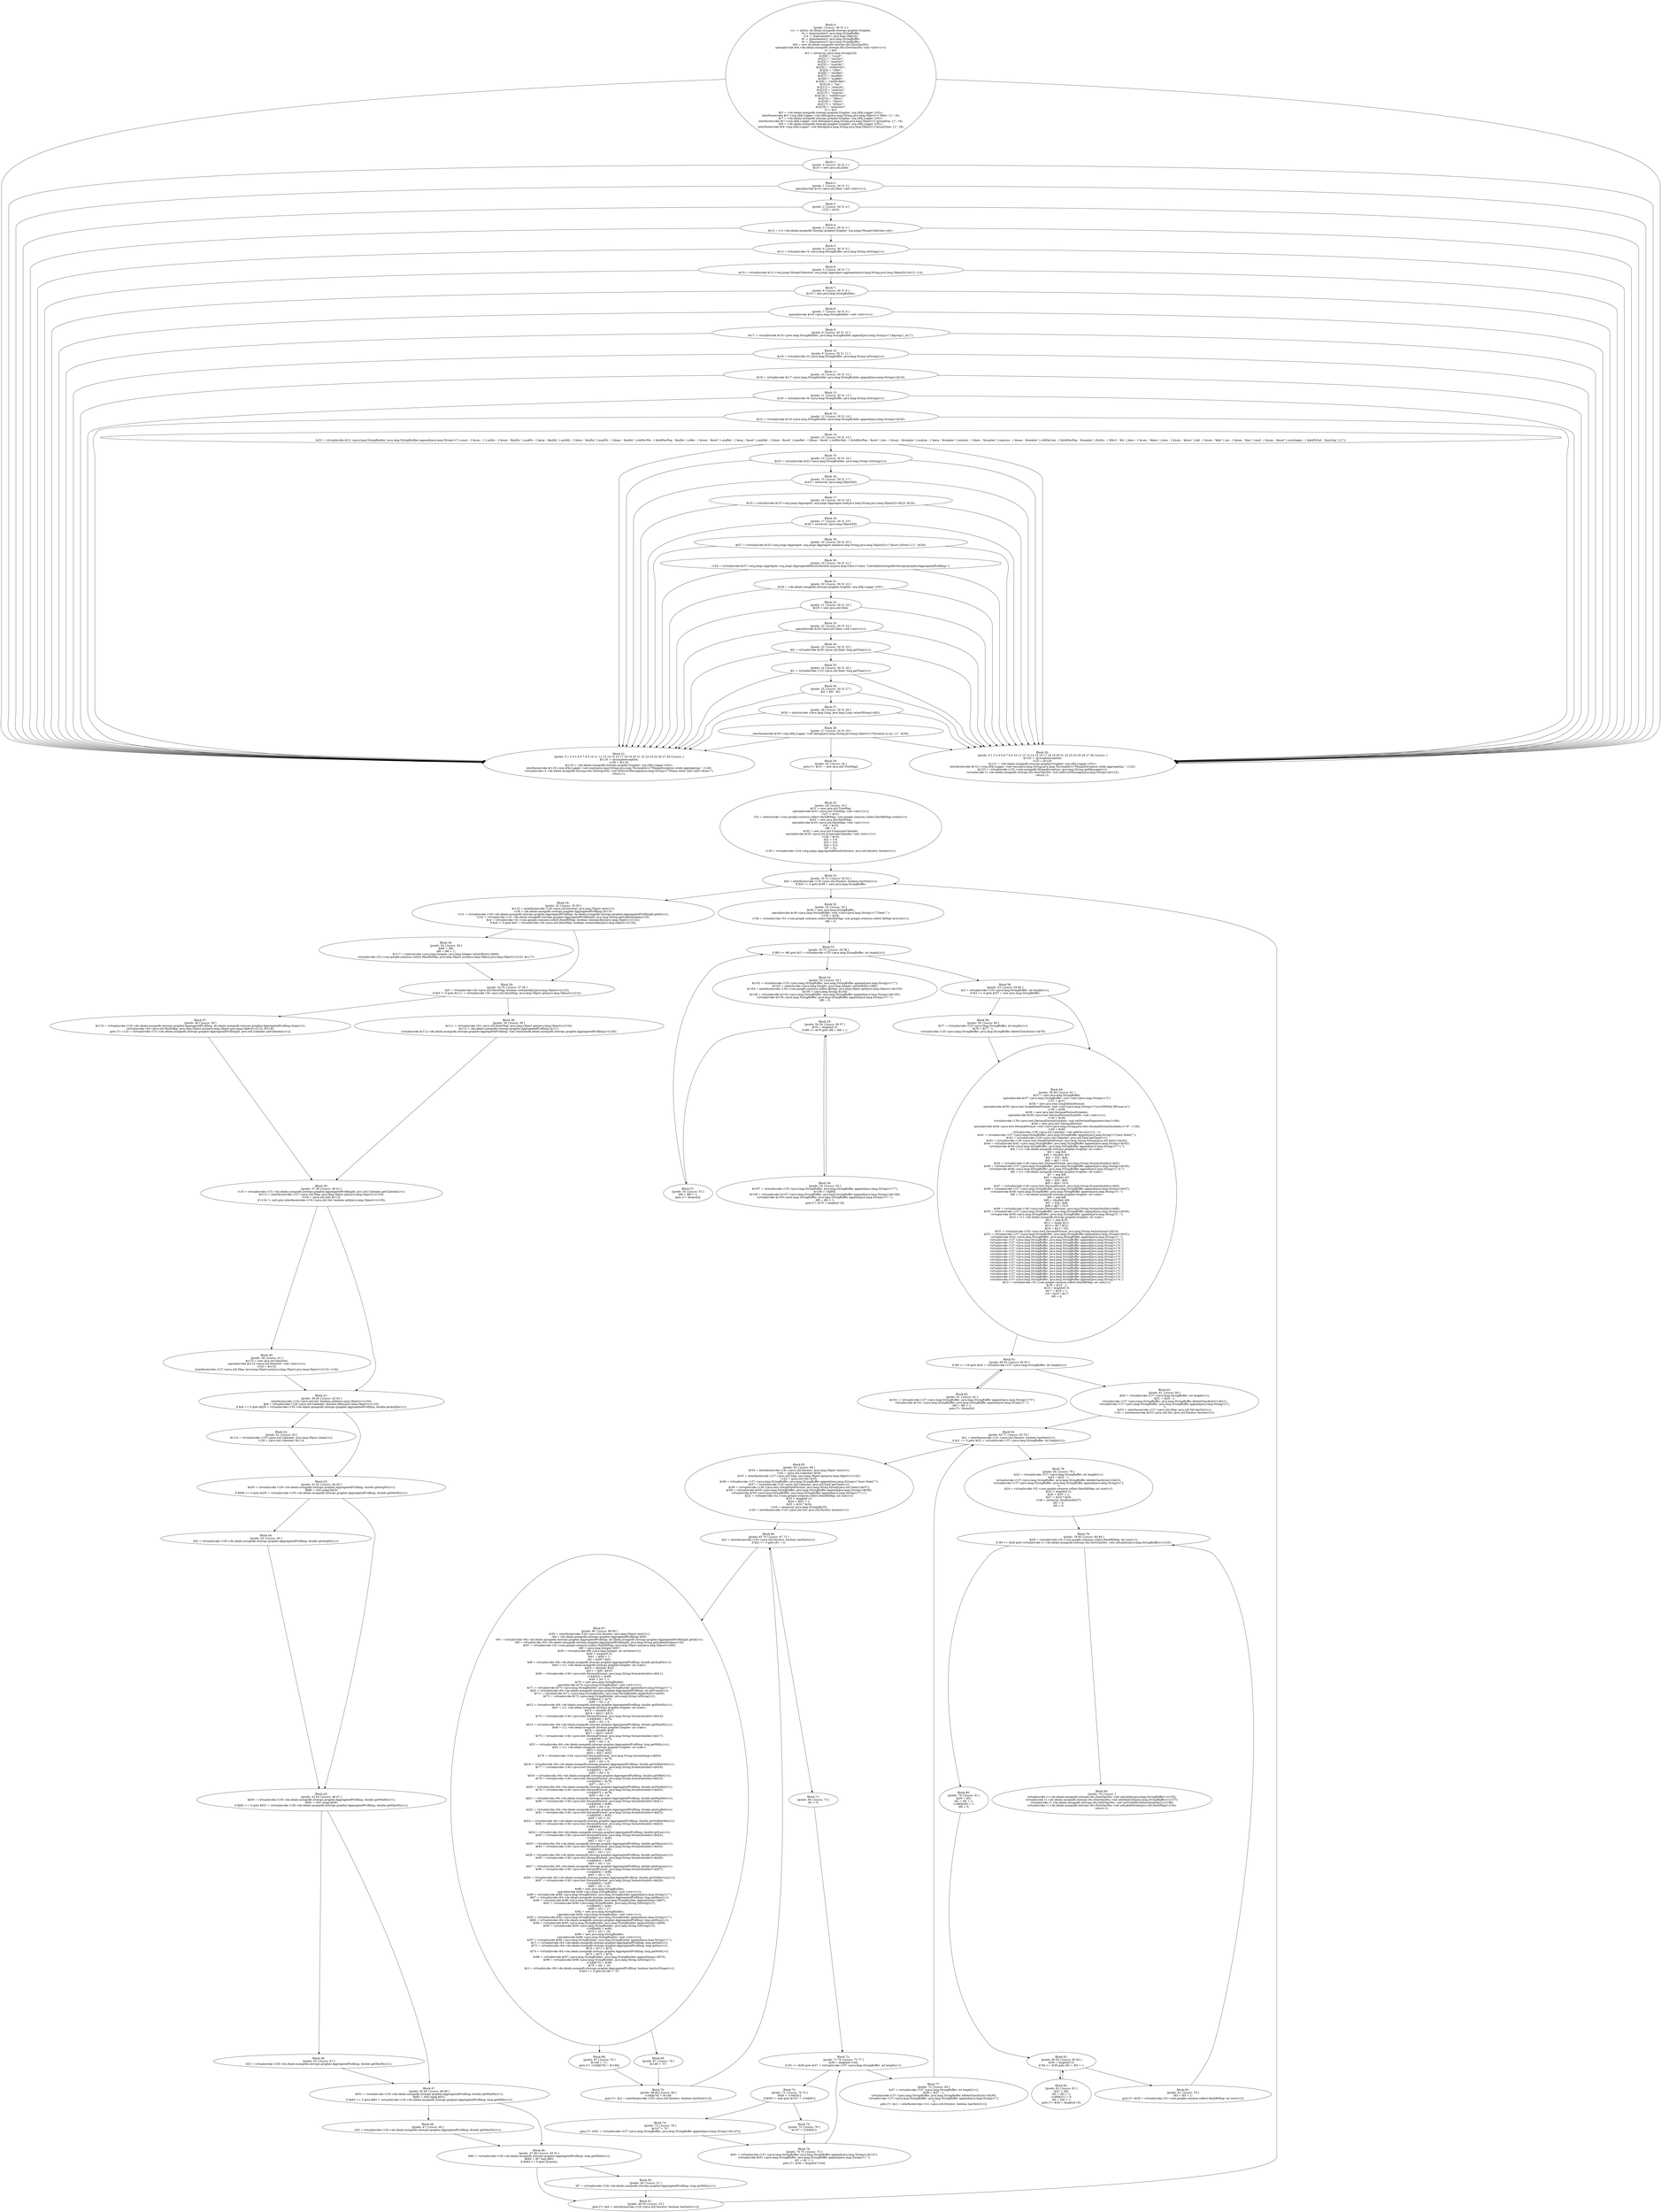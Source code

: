 digraph "unitGraph" {
    "Block 0:
[preds: ] [succs: 30 31 1 ]
r11 := @this: de.idealo.mongodb.slowops.grapher.Grapher;
r4 := @parameter0: java.lang.StringBuffer;
r14 := @parameter1: java.lang.Object[];
r6 := @parameter2: java.lang.StringBuffer;
r8 := @parameter3: java.lang.StringBuffer;
$r0 = new de.idealo.mongodb.slowops.dto.SlowOpsDto;
specialinvoke $r0.<de.idealo.mongodb.slowops.dto.SlowOpsDto: void <init>()>();
r1 = $r0;
$r2 = newarray (java.lang.String)[19];
$r2[0] = \"count\";
$r2[1] = \"minSec\";
$r2[2] = \"maxSec\";
$r2[3] = \"sumSec\";
$r2[4] = \"stdDevMs\";
$r2[5] = \"nRet\";
$r2[6] = \"minRet\";
$r2[7] = \"maxRet\";
$r2[8] = \"avgRet\";
$r2[9] = \"stdDevRet\";
$r2[10] = \"len\";
$r2[11] = \"minLen\";
$r2[12] = \"maxLen\";
$r2[13] = \"avgLen\";
$r2[14] = \"stdDevLen\";
$r2[15] = \"rKeys\";
$r2[16] = \"rDocs\";
$r2[17] = \"wDocs\";
$r2[18] = \"memSort\";
r3 = $r2;
$r5 = <de.idealo.mongodb.slowops.grapher.Grapher: org.slf4j.Logger LOG>;
interfaceinvoke $r5.<org.slf4j.Logger: void debug(java.lang.String,java.lang.Object)>(\"filter: {}\", r4);
$r7 = <de.idealo.mongodb.slowops.grapher.Grapher: org.slf4j.Logger LOG>;
interfaceinvoke $r7.<org.slf4j.Logger: void debug(java.lang.String,java.lang.Object)>(\"groupExp: {}\", r6);
$r9 = <de.idealo.mongodb.slowops.grapher.Grapher: org.slf4j.Logger LOG>;
interfaceinvoke $r9.<org.slf4j.Logger: void debug(java.lang.String,java.lang.Object)>(\"groupTime: {}\", r8);
"
    "Block 1:
[preds: 0 ] [succs: 30 31 2 ]
$r10 = new java.util.Date;
"
    "Block 2:
[preds: 1 ] [succs: 30 31 3 ]
specialinvoke $r10.<java.util.Date: void <init>()>();
"
    "Block 3:
[preds: 2 ] [succs: 30 31 4 ]
r123 = $r10;
"
    "Block 4:
[preds: 3 ] [succs: 30 31 5 ]
$r12 = r11.<de.idealo.mongodb.slowops.grapher.Grapher: org.jongo.MongoCollection coll>;
"
    "Block 5:
[preds: 4 ] [succs: 30 31 6 ]
$r13 = virtualinvoke r4.<java.lang.StringBuffer: java.lang.String toString()>();
"
    "Block 6:
[preds: 5 ] [succs: 30 31 7 ]
$r15 = virtualinvoke $r12.<org.jongo.MongoCollection: org.jongo.Aggregate aggregate(java.lang.String,java.lang.Object[])>($r13, r14);
"
    "Block 7:
[preds: 6 ] [succs: 30 31 8 ]
$r16 = new java.lang.StringBuilder;
"
    "Block 8:
[preds: 7 ] [succs: 30 31 9 ]
specialinvoke $r16.<java.lang.StringBuilder: void <init>()>();
"
    "Block 9:
[preds: 8 ] [succs: 30 31 10 ]
$r17 = virtualinvoke $r16.<java.lang.StringBuilder: java.lang.StringBuilder append(java.lang.String)>(\"{$group:{_id:{\");
"
    "Block 10:
[preds: 9 ] [succs: 30 31 11 ]
$r18 = virtualinvoke r6.<java.lang.StringBuffer: java.lang.String toString()>();
"
    "Block 11:
[preds: 10 ] [succs: 30 31 12 ]
$r19 = virtualinvoke $r17.<java.lang.StringBuilder: java.lang.StringBuilder append(java.lang.String)>($r18);
"
    "Block 12:
[preds: 11 ] [succs: 30 31 13 ]
$r20 = virtualinvoke r8.<java.lang.StringBuffer: java.lang.String toString()>();
"
    "Block 13:
[preds: 12 ] [succs: 30 31 14 ]
$r21 = virtualinvoke $r19.<java.lang.StringBuilder: java.lang.StringBuilder append(java.lang.String)>($r20);
"
    "Block 14:
[preds: 13 ] [succs: 30 31 15 ]
$r22 = virtualinvoke $r21.<java.lang.StringBuilder: java.lang.StringBuilder append(java.lang.String)>(\"},count : { $sum : 1 },millis : { $sum : \'$millis\' },avgMs : { $avg : \'$millis\' },minMs : { $min : \'$millis\' },maxMs : { $max : \'$millis\' },stdDevMs : { $stdDevPop : \'$millis\' },nRet : { $sum : \'$nret\' },avgRet : { $avg : \'$nret\' },minRet : { $min : \'$nret\' },maxRet : { $max : \'$nret\' },stdDevRet : { $stdDevPop : \'$nret\' },len : { $sum : \'$resplen\' },avgLen : { $avg : \'$resplen\' },minLen : { $min : \'$resplen\' },maxLen : { $max : \'$resplen\' },stdDevLen : { $stdDevPop : \'$resplen\' },firstts : { $first : \'$ts\' },keys : { $sum : \'$keys\' },docs : { $sum : \'$docs\' },del : { $sum : \'$del\' },ins : { $sum : \'$ins\' },mod : { $sum : \'$mod\' },sortstages : { $addToSet : \'$sortstg\' }}}\");
"
    "Block 15:
[preds: 14 ] [succs: 30 31 16 ]
$r23 = virtualinvoke $r22.<java.lang.StringBuilder: java.lang.String toString()>();
"
    "Block 16:
[preds: 15 ] [succs: 30 31 17 ]
$r24 = newarray (java.lang.Object)[0];
"
    "Block 17:
[preds: 16 ] [succs: 30 31 18 ]
$r25 = virtualinvoke $r15.<org.jongo.Aggregate: org.jongo.Aggregate and(java.lang.String,java.lang.Object[])>($r23, $r24);
"
    "Block 18:
[preds: 17 ] [succs: 30 31 19 ]
$r26 = newarray (java.lang.Object)[0];
"
    "Block 19:
[preds: 18 ] [succs: 30 31 20 ]
$r27 = virtualinvoke $r25.<org.jongo.Aggregate: org.jongo.Aggregate and(java.lang.String,java.lang.Object[])>(\"{$sort:{firstts:1}}\", $r26);
"
    "Block 20:
[preds: 19 ] [succs: 30 31 21 ]
r124 = virtualinvoke $r27.<org.jongo.Aggregate: org.jongo.Aggregate$ResultsIterator as(java.lang.Class)>(class \"Lde/idealo/mongodb/slowops/grapher/AggregatedProfiling;\");
"
    "Block 21:
[preds: 20 ] [succs: 30 31 22 ]
$r29 = <de.idealo.mongodb.slowops.grapher.Grapher: org.slf4j.Logger LOG>;
"
    "Block 22:
[preds: 21 ] [succs: 30 31 23 ]
$r28 = new java.util.Date;
"
    "Block 23:
[preds: 22 ] [succs: 30 31 24 ]
specialinvoke $r28.<java.util.Date: void <init>()>();
"
    "Block 24:
[preds: 23 ] [succs: 30 31 25 ]
$l0 = virtualinvoke $r28.<java.util.Date: long getTime()>();
"
    "Block 25:
[preds: 24 ] [succs: 30 31 26 ]
$l1 = virtualinvoke r123.<java.util.Date: long getTime()>();
"
    "Block 26:
[preds: 25 ] [succs: 30 31 27 ]
$l2 = $l0 - $l1;
"
    "Block 27:
[preds: 26 ] [succs: 30 31 28 ]
$r30 = staticinvoke <java.lang.Long: java.lang.Long valueOf(long)>($l2);
"
    "Block 28:
[preds: 27 ] [succs: 30 31 29 ]
interfaceinvoke $r29.<org.slf4j.Logger: void debug(java.lang.String,java.lang.Object)>(\"Duration in ms: {}\", $r30);
"
    "Block 29:
[preds: 28 ] [succs: 32 ]
goto [?= $r31 = new java.util.TreeMap];
"
    "Block 30:
[preds: 0 1 2 3 4 5 6 7 8 9 10 11 12 13 14 15 16 17 18 19 20 21 22 23 24 25 26 27 28 ] [succs: ]
$r120 := @caughtexception;
r125 = $r120;
$r121 = <de.idealo.mongodb.slowops.grapher.Grapher: org.slf4j.Logger LOG>;
interfaceinvoke $r121.<org.slf4j.Logger: void warn(java.lang.String,java.lang.Throwable)>(\"MongoException while aggregating.\", r125);
$r122 = virtualinvoke r125.<com.mongodb.MongoException: java.lang.String getMessage()>();
virtualinvoke r1.<de.idealo.mongodb.slowops.dto.SlowOpsDto: void setErrorMessage(java.lang.String)>($r122);
return r1;
"
    "Block 31:
[preds: 0 1 2 3 4 5 6 7 8 9 10 11 12 13 14 15 16 17 18 19 20 21 22 23 24 25 26 27 28 ] [succs: ]
$r118 := @caughtexception;
r126 = $r118;
$r119 = <de.idealo.mongodb.slowops.grapher.Grapher: org.slf4j.Logger LOG>;
interfaceinvoke $r119.<org.slf4j.Logger: void warn(java.lang.String,java.lang.Throwable)>(\"MongoException while aggregating.\", r126);
virtualinvoke r1.<de.idealo.mongodb.slowops.dto.SlowOpsDto: void setErrorMessage(java.lang.String)>(\"Please enter only valid values!\");
return r1;
"
    "Block 32:
[preds: 29 ] [succs: 33 ]
$r31 = new java.util.TreeMap;
specialinvoke $r31.<java.util.TreeMap: void <init>()>();
r127 = $r31;
r32 = staticinvoke <com.google.common.collect.HashBiMap: com.google.common.collect.HashBiMap create()>();
$r33 = new java.util.HashMap;
specialinvoke $r33.<java.util.HashMap: void <init>()>();
r34 = $r33;
i86 = 0;
$r35 = new java.util.GregorianCalendar;
specialinvoke $r35.<java.util.GregorianCalendar: void <init>()>();
r128 = $r35;
d32 = 0.0;
d33 = 0.0;
d34 = 0.0;
l87 = 0L;
r129 = virtualinvoke r124.<org.jongo.Aggregate$ResultsIterator: java.util.Iterator iterator()>();
"
    "Block 33:
[preds: 32 51 ] [succs: 34 52 ]
$z0 = interfaceinvoke r129.<java.util.Iterator: boolean hasNext()>();
if $z0 == 0 goto $r36 = new java.lang.StringBuffer;
"
    "Block 34:
[preds: 33 ] [succs: 35 36 ]
$r110 = interfaceinvoke r129.<java.util.Iterator: java.lang.Object next()>();
r130 = (de.idealo.mongodb.slowops.grapher.AggregatedProfiling) $r110;
r131 = virtualinvoke r130.<de.idealo.mongodb.slowops.grapher.AggregatedProfiling: de.idealo.mongodb.slowops.grapher.AggregatedProfilingId getId()>();
r132 = virtualinvoke r131.<de.idealo.mongodb.slowops.grapher.AggregatedProfilingId: java.lang.String getLabel(boolean)>(0);
$z4 = virtualinvoke r32.<com.google.common.collect.HashBiMap: boolean containsKey(java.lang.Object)>(r132);
if $z4 != 0 goto $z5 = virtualinvoke r34.<java.util.HashMap: boolean containsKey(java.lang.Object)>(r132);
"
    "Block 35:
[preds: 34 ] [succs: 36 ]
$i85 = i86;
i86 = i86 + 1;
$r117 = staticinvoke <java.lang.Integer: java.lang.Integer valueOf(int)>($i85);
virtualinvoke r32.<com.google.common.collect.HashBiMap: java.lang.Object put(java.lang.Object,java.lang.Object)>(r132, $r117);
"
    "Block 36:
[preds: 34 35 ] [succs: 37 38 ]
$z5 = virtualinvoke r34.<java.util.HashMap: boolean containsKey(java.lang.Object)>(r132);
if $z5 != 0 goto $r111 = virtualinvoke r34.<java.util.HashMap: java.lang.Object get(java.lang.Object)>(r132);
"
    "Block 37:
[preds: 36 ] [succs: 39 ]
$r116 = virtualinvoke r130.<de.idealo.mongodb.slowops.grapher.AggregatedProfiling: de.idealo.mongodb.slowops.grapher.AggregatedProfiling clone()>();
virtualinvoke r34.<java.util.HashMap: java.lang.Object put(java.lang.Object,java.lang.Object)>(r132, $r116);
goto [?= r133 = virtualinvoke r131.<de.idealo.mongodb.slowops.grapher.AggregatedProfilingId: java.util.Calendar getCalendar()>()];
"
    "Block 38:
[preds: 36 ] [succs: 39 ]
$r111 = virtualinvoke r34.<java.util.HashMap: java.lang.Object get(java.lang.Object)>(r132);
$r112 = (de.idealo.mongodb.slowops.grapher.AggregatedProfiling) $r111;
virtualinvoke $r112.<de.idealo.mongodb.slowops.grapher.AggregatedProfiling: void combine(de.idealo.mongodb.slowops.grapher.AggregatedProfiling)>(r130);
"
    "Block 39:
[preds: 37 38 ] [succs: 40 41 ]
r133 = virtualinvoke r131.<de.idealo.mongodb.slowops.grapher.AggregatedProfilingId: java.util.Calendar getCalendar()>();
$r113 = interfaceinvoke r127.<java.util.Map: java.lang.Object get(java.lang.Object)>(r133);
r134 = (java.util.Set) $r113;
if r134 != null goto interfaceinvoke r134.<java.util.Set: boolean add(java.lang.Object)>(r130);
"
    "Block 40:
[preds: 39 ] [succs: 41 ]
$r115 = new java.util.HashSet;
specialinvoke $r115.<java.util.HashSet: void <init>()>();
r134 = $r115;
interfaceinvoke r127.<java.util.Map: java.lang.Object put(java.lang.Object,java.lang.Object)>(r133, r134);
"
    "Block 41:
[preds: 39 40 ] [succs: 42 43 ]
interfaceinvoke r134.<java.util.Set: boolean add(java.lang.Object)>(r130);
$z6 = virtualinvoke r128.<java.util.Calendar: boolean after(java.lang.Object)>(r133);
if $z6 == 0 goto $d29 = virtualinvoke r130.<de.idealo.mongodb.slowops.grapher.AggregatedProfiling: double getAvgMs()>();
"
    "Block 42:
[preds: 41 ] [succs: 43 ]
$r114 = virtualinvoke r133.<java.util.Calendar: java.lang.Object clone()>();
r128 = (java.util.Calendar) $r114;
"
    "Block 43:
[preds: 41 42 ] [succs: 44 45 ]
$d29 = virtualinvoke r130.<de.idealo.mongodb.slowops.grapher.AggregatedProfiling: double getAvgMs()>();
$b80 = d32 cmpg $d29;
if $b80 >= 0 goto $d30 = virtualinvoke r130.<de.idealo.mongodb.slowops.grapher.AggregatedProfiling: double getMinMs()>();
"
    "Block 44:
[preds: 43 ] [succs: 45 ]
d32 = virtualinvoke r130.<de.idealo.mongodb.slowops.grapher.AggregatedProfiling: double getAvgMs()>();
"
    "Block 45:
[preds: 43 44 ] [succs: 46 47 ]
$d30 = virtualinvoke r130.<de.idealo.mongodb.slowops.grapher.AggregatedProfiling: double getMinMs()>();
$b81 = d33 cmpg $d30;
if $b81 >= 0 goto $d31 = virtualinvoke r130.<de.idealo.mongodb.slowops.grapher.AggregatedProfiling: double getMaxMs()>();
"
    "Block 46:
[preds: 45 ] [succs: 47 ]
d33 = virtualinvoke r130.<de.idealo.mongodb.slowops.grapher.AggregatedProfiling: double getMinMs()>();
"
    "Block 47:
[preds: 45 46 ] [succs: 48 49 ]
$d31 = virtualinvoke r130.<de.idealo.mongodb.slowops.grapher.AggregatedProfiling: double getMaxMs()>();
$b82 = d34 cmpg $d31;
if $b82 >= 0 goto $l83 = virtualinvoke r130.<de.idealo.mongodb.slowops.grapher.AggregatedProfiling: long getMillis()>();
"
    "Block 48:
[preds: 47 ] [succs: 49 ]
d34 = virtualinvoke r130.<de.idealo.mongodb.slowops.grapher.AggregatedProfiling: double getMaxMs()>();
"
    "Block 49:
[preds: 47 48 ] [succs: 50 51 ]
$l83 = virtualinvoke r130.<de.idealo.mongodb.slowops.grapher.AggregatedProfiling: long getMillis()>();
$b84 = l87 cmp $l83;
if $b84 >= 0 goto (branch);
"
    "Block 50:
[preds: 49 ] [succs: 51 ]
l87 = virtualinvoke r130.<de.idealo.mongodb.slowops.grapher.AggregatedProfiling: long getMillis()>();
"
    "Block 51:
[preds: 49 50 ] [succs: 33 ]
goto [?= $z0 = interfaceinvoke r129.<java.util.Iterator: boolean hasNext()>()];
"
    "Block 52:
[preds: 33 ] [succs: 53 ]
$r36 = new java.lang.StringBuffer;
specialinvoke $r36.<java.lang.StringBuffer: void <init>(java.lang.String)>(\"\\\"Date\\\",\");
r135 = $r36;
r136 = virtualinvoke r32.<com.google.common.collect.HashBiMap: com.google.common.collect.BiMap inverse()>();
i88 = 0;
"
    "Block 53:
[preds: 52 57 ] [succs: 54 58 ]
if i88 >= i86 goto $i3 = virtualinvoke r135.<java.lang.StringBuffer: int length()>();
"
    "Block 54:
[preds: 53 ] [succs: 55 ]
$r102 = virtualinvoke r135.<java.lang.StringBuffer: java.lang.StringBuffer append(java.lang.String)>(\"\\\"\");
$r103 = staticinvoke <java.lang.Integer: java.lang.Integer valueOf(int)>(i88);
$r104 = interfaceinvoke r136.<com.google.common.collect.BiMap: java.lang.Object get(java.lang.Object)>($r103);
$r105 = (java.lang.String) $r104;
$r106 = virtualinvoke $r102.<java.lang.StringBuffer: java.lang.StringBuffer append(java.lang.String)>($r105);
virtualinvoke $r106.<java.lang.StringBuffer: java.lang.StringBuffer append(java.lang.String)>(\"\\\",\");
i89 = 0;
"
    "Block 55:
[preds: 54 56 ] [succs: 56 57 ]
$i79 = lengthof r3;
if i89 >= $i79 goto i88 = i88 + 1;
"
    "Block 56:
[preds: 55 ] [succs: 55 ]
$r107 = virtualinvoke r135.<java.lang.StringBuffer: java.lang.StringBuffer append(java.lang.String)>(\"\\\"\");
$r108 = r3[i89];
$r109 = virtualinvoke $r107.<java.lang.StringBuffer: java.lang.StringBuffer append(java.lang.String)>($r108);
virtualinvoke $r109.<java.lang.StringBuffer: java.lang.StringBuffer append(java.lang.String)>(\"\\\",\");
i89 = i89 + 1;
goto [?= $i79 = lengthof r3];
"
    "Block 57:
[preds: 55 ] [succs: 53 ]
i88 = i88 + 1;
goto [?= (branch)];
"
    "Block 58:
[preds: 53 ] [succs: 59 60 ]
$i3 = virtualinvoke r135.<java.lang.StringBuffer: int length()>();
if $i3 <= 0 goto $r37 = new java.lang.StringBuffer;
"
    "Block 59:
[preds: 58 ] [succs: 60 ]
$i77 = virtualinvoke r135.<java.lang.StringBuffer: int length()>();
$i78 = $i77 - 1;
virtualinvoke r135.<java.lang.StringBuffer: java.lang.StringBuffer deleteCharAt(int)>($i78);
"
    "Block 60:
[preds: 58 59 ] [succs: 61 ]
$r37 = new java.lang.StringBuffer;
specialinvoke $r37.<java.lang.StringBuffer: void <init>(java.lang.String)>(\"[\");
r137 = $r37;
$r38 = new java.text.SimpleDateFormat;
specialinvoke $r38.<java.text.SimpleDateFormat: void <init>(java.lang.String)>(\"yyyy/MM/dd HH:mm:ss\");
r138 = $r38;
$r39 = new java.text.DecimalFormatSymbols;
specialinvoke $r39.<java.text.DecimalFormatSymbols: void <init>()>();
r139 = $r39;
virtualinvoke r139.<java.text.DecimalFormatSymbols: void setDecimalSeparator(char)>(46);
$r40 = new java.text.DecimalFormat;
specialinvoke $r40.<java.text.DecimalFormat: void <init>(java.lang.String,java.text.DecimalFormatSymbols)>(\"#\", r139);
r140 = $r40;
virtualinvoke r128.<java.util.Calendar: void add(int,int)>(12, -1);
$r41 = virtualinvoke r137.<java.lang.StringBuffer: java.lang.StringBuffer append(java.lang.String)>(\"[new Date(\\\"\");
$r42 = virtualinvoke r128.<java.util.Calendar: java.util.Date getTime()>();
$r43 = virtualinvoke r138.<java.text.SimpleDateFormat: java.lang.String format(java.util.Date)>($r42);
$r44 = virtualinvoke $r41.<java.lang.StringBuffer: java.lang.StringBuffer append(java.lang.String)>($r43);
virtualinvoke $r44.<java.lang.StringBuffer: java.lang.StringBuffer append(java.lang.String)>(\"\\\"),\");
$i4 = r11.<de.idealo.mongodb.slowops.grapher.Grapher: int scale>;
$i5 = neg $i4;
$d0 = (double) $i5;
$d1 = d32 / $d0;
$d2 = $d1 / 10.0;
$r45 = virtualinvoke r140.<java.text.DecimalFormat: java.lang.String format(double)>($d2);
$r46 = virtualinvoke r137.<java.lang.StringBuffer: java.lang.StringBuffer append(java.lang.String)>($r45);
virtualinvoke $r46.<java.lang.StringBuffer: java.lang.StringBuffer append(java.lang.String)>(\",0,\");
$i6 = r11.<de.idealo.mongodb.slowops.grapher.Grapher: int scale>;
$i7 = neg $i6;
$d3 = (double) $i7;
$d4 = d33 / $d3;
$d5 = $d4 / 10.0;
$r47 = virtualinvoke r140.<java.text.DecimalFormat: java.lang.String format(double)>($d5);
$r48 = virtualinvoke r137.<java.lang.StringBuffer: java.lang.StringBuffer append(java.lang.String)>($r47);
virtualinvoke $r48.<java.lang.StringBuffer: java.lang.StringBuffer append(java.lang.String)>(\",\");
$i8 = r11.<de.idealo.mongodb.slowops.grapher.Grapher: int scale>;
$i9 = neg $i8;
$d6 = (double) $i9;
$d7 = d34 / $d6;
$d8 = $d7 / 10.0;
$r49 = virtualinvoke r140.<java.text.DecimalFormat: java.lang.String format(double)>($d8);
$r50 = virtualinvoke r137.<java.lang.StringBuffer: java.lang.StringBuffer append(java.lang.String)>($r49);
virtualinvoke $r50.<java.lang.StringBuffer: java.lang.StringBuffer append(java.lang.String)>(\",\");
$i10 = r11.<de.idealo.mongodb.slowops.grapher.Grapher: int scale>;
$i11 = neg $i10;
$l12 = (long) $i11;
$l13 = l87 / $l12;
$l14 = $l13 / 10L;
$r51 = virtualinvoke r140.<java.text.DecimalFormat: java.lang.String format(long)>($l14);
$r52 = virtualinvoke r137.<java.lang.StringBuffer: java.lang.StringBuffer append(java.lang.String)>($r51);
virtualinvoke $r52.<java.lang.StringBuffer: java.lang.StringBuffer append(java.lang.String)>(\",\");
virtualinvoke r137.<java.lang.StringBuffer: java.lang.StringBuffer append(java.lang.String)>(\"0,\");
virtualinvoke r137.<java.lang.StringBuffer: java.lang.StringBuffer append(java.lang.String)>(\"0,\");
virtualinvoke r137.<java.lang.StringBuffer: java.lang.StringBuffer append(java.lang.String)>(\"0,\");
virtualinvoke r137.<java.lang.StringBuffer: java.lang.StringBuffer append(java.lang.String)>(\"0,\");
virtualinvoke r137.<java.lang.StringBuffer: java.lang.StringBuffer append(java.lang.String)>(\"0,\");
virtualinvoke r137.<java.lang.StringBuffer: java.lang.StringBuffer append(java.lang.String)>(\"0,\");
virtualinvoke r137.<java.lang.StringBuffer: java.lang.StringBuffer append(java.lang.String)>(\"0,\");
virtualinvoke r137.<java.lang.StringBuffer: java.lang.StringBuffer append(java.lang.String)>(\"0,\");
virtualinvoke r137.<java.lang.StringBuffer: java.lang.StringBuffer append(java.lang.String)>(\"0,\");
virtualinvoke r137.<java.lang.StringBuffer: java.lang.StringBuffer append(java.lang.String)>(\"0,\");
virtualinvoke r137.<java.lang.StringBuffer: java.lang.StringBuffer append(java.lang.String)>(\"0,\");
virtualinvoke r137.<java.lang.StringBuffer: java.lang.StringBuffer append(java.lang.String)>(\"0,\");
virtualinvoke r137.<java.lang.StringBuffer: java.lang.StringBuffer append(java.lang.String)>(\"0,\");
virtualinvoke r137.<java.lang.StringBuffer: java.lang.StringBuffer append(java.lang.String)>(\"0,\");
virtualinvoke r137.<java.lang.StringBuffer: java.lang.StringBuffer append(java.lang.String)>(\"0,\");
$i15 = virtualinvoke r32.<com.google.common.collect.HashBiMap: int size()>();
$i18 = $i15 - 1;
$i16 = lengthof r3;
$i17 = $i16 + 1;
i19 = $i18 * $i17;
i90 = 0;
"
    "Block 61:
[preds: 60 62 ] [succs: 62 63 ]
if i90 >= i19 goto $i20 = virtualinvoke r137.<java.lang.StringBuffer: int length()>();
"
    "Block 62:
[preds: 61 ] [succs: 61 ]
$r101 = virtualinvoke r137.<java.lang.StringBuffer: java.lang.StringBuffer append(java.lang.String)>(\"0\");
virtualinvoke $r101.<java.lang.StringBuffer: java.lang.StringBuffer append(java.lang.String)>(\",\");
i90 = i90 + 1;
goto [?= (branch)];
"
    "Block 63:
[preds: 61 ] [succs: 64 ]
$i20 = virtualinvoke r137.<java.lang.StringBuffer: int length()>();
$i21 = $i20 - 1;
virtualinvoke r137.<java.lang.StringBuffer: java.lang.StringBuffer deleteCharAt(int)>($i21);
virtualinvoke r137.<java.lang.StringBuffer: java.lang.StringBuffer append(java.lang.String)>(\"],\n\");
$r53 = interfaceinvoke r127.<java.util.Map: java.util.Set keySet()>();
r141 = interfaceinvoke $r53.<java.util.Set: java.util.Iterator iterator()>();
"
    "Block 64:
[preds: 63 77 ] [succs: 65 78 ]
$z1 = interfaceinvoke r141.<java.util.Iterator: boolean hasNext()>();
if $z1 == 0 goto $i22 = virtualinvoke r137.<java.lang.StringBuffer: int length()>();
"
    "Block 65:
[preds: 64 ] [succs: 66 ]
$r54 = interfaceinvoke r141.<java.util.Iterator: java.lang.Object next()>();
r142 = (java.util.Calendar) $r54;
$r55 = interfaceinvoke r127.<java.util.Map: java.lang.Object get(java.lang.Object)>(r142);
r143 = (java.util.Set) $r55;
$r56 = virtualinvoke r137.<java.lang.StringBuffer: java.lang.StringBuffer append(java.lang.String)>(\"[new Date(\\\"\");
$r57 = virtualinvoke r142.<java.util.Calendar: java.util.Date getTime()>();
$r58 = virtualinvoke r138.<java.text.SimpleDateFormat: java.lang.String format(java.util.Date)>($r57);
$r59 = virtualinvoke $r56.<java.lang.StringBuffer: java.lang.StringBuffer append(java.lang.String)>($r58);
virtualinvoke $r59.<java.lang.StringBuffer: java.lang.StringBuffer append(java.lang.String)>(\"\\\"),\");
$i32 = virtualinvoke r32.<com.google.common.collect.HashBiMap: int size()>();
$i33 = lengthof r3;
$i34 = $i33 + 1;
$i35 = $i32 * $i34;
r144 = newarray (java.lang.String)[$i35];
r145 = interfaceinvoke r143.<java.util.Set: java.util.Iterator iterator()>();
"
    "Block 66:
[preds: 65 70 ] [succs: 67 71 ]
$z2 = interfaceinvoke r145.<java.util.Iterator: boolean hasNext()>();
if $z2 == 0 goto i91 = 0;
"
    "Block 67:
[preds: 66 ] [succs: 68 69 ]
$r63 = interfaceinvoke r145.<java.util.Iterator: java.lang.Object next()>();
r64 = (de.idealo.mongodb.slowops.grapher.AggregatedProfiling) $r63;
r65 = virtualinvoke r64.<de.idealo.mongodb.slowops.grapher.AggregatedProfiling: de.idealo.mongodb.slowops.grapher.AggregatedProfilingId getId()>();
r66 = virtualinvoke r65.<de.idealo.mongodb.slowops.grapher.AggregatedProfilingId: java.lang.String getLabel(boolean)>(0);
$r67 = virtualinvoke r32.<com.google.common.collect.HashBiMap: java.lang.Object get(java.lang.Object)>(r66);
r68 = (java.lang.Integer) $r67;
$i39 = virtualinvoke r68.<java.lang.Integer: int intValue()>();
$i40 = lengthof r3;
$i41 = $i40 + 1;
i42 = $i39 * $i41;
$d9 = virtualinvoke r64.<de.idealo.mongodb.slowops.grapher.AggregatedProfiling: double getAvgMs()>();
$i43 = r11.<de.idealo.mongodb.slowops.grapher.Grapher: int scale>;
$d10 = (double) $i43;
$d11 = $d9 / $d10;
$r69 = virtualinvoke r140.<java.text.DecimalFormat: java.lang.String format(double)>($d11);
r144[i42] = $r69;
$i44 = i42 + 1;
$r70 = new java.lang.StringBuilder;
specialinvoke $r70.<java.lang.StringBuilder: void <init>()>();
$r71 = virtualinvoke $r70.<java.lang.StringBuilder: java.lang.StringBuilder append(java.lang.String)>(\"\");
$i45 = virtualinvoke r64.<de.idealo.mongodb.slowops.grapher.AggregatedProfiling: int getCount()>();
$r72 = virtualinvoke $r71.<java.lang.StringBuilder: java.lang.StringBuilder append(int)>($i45);
$r73 = virtualinvoke $r72.<java.lang.StringBuilder: java.lang.String toString()>();
r144[$i44] = $r73;
$i46 = i42 + 2;
$d12 = virtualinvoke r64.<de.idealo.mongodb.slowops.grapher.AggregatedProfiling: double getMinMs()>();
$i47 = r11.<de.idealo.mongodb.slowops.grapher.Grapher: int scale>;
$d13 = (double) $i47;
$d14 = $d12 / $d13;
$r74 = virtualinvoke r140.<java.text.DecimalFormat: java.lang.String format(double)>($d14);
r144[$i46] = $r74;
$i48 = i42 + 3;
$d15 = virtualinvoke r64.<de.idealo.mongodb.slowops.grapher.AggregatedProfiling: double getMaxMs()>();
$i49 = r11.<de.idealo.mongodb.slowops.grapher.Grapher: int scale>;
$d16 = (double) $i49;
$d17 = $d15 / $d16;
$r75 = virtualinvoke r140.<java.text.DecimalFormat: java.lang.String format(double)>($d17);
r144[$i48] = $r75;
$i50 = i42 + 4;
$l51 = virtualinvoke r64.<de.idealo.mongodb.slowops.grapher.AggregatedProfiling: long getMillis()>();
$i52 = r11.<de.idealo.mongodb.slowops.grapher.Grapher: int scale>;
$l53 = (long) $i52;
$l54 = $l51 / $l53;
$r76 = virtualinvoke r140.<java.text.DecimalFormat: java.lang.String format(long)>($l54);
r144[$i50] = $r76;
$i55 = i42 + 5;
$d18 = virtualinvoke r64.<de.idealo.mongodb.slowops.grapher.AggregatedProfiling: double getStdDevMs()>();
$r77 = virtualinvoke r140.<java.text.DecimalFormat: java.lang.String format(double)>($d18);
r144[$i55] = $r77;
$i56 = i42 + 6;
$d19 = virtualinvoke r64.<de.idealo.mongodb.slowops.grapher.AggregatedProfiling: double getNRet()>();
$r78 = virtualinvoke r140.<java.text.DecimalFormat: java.lang.String format(double)>($d19);
r144[$i56] = $r78;
$i57 = i42 + 7;
$d20 = virtualinvoke r64.<de.idealo.mongodb.slowops.grapher.AggregatedProfiling: double getMinRet()>();
$r79 = virtualinvoke r140.<java.text.DecimalFormat: java.lang.String format(double)>($d20);
r144[$i57] = $r79;
$i58 = i42 + 8;
$d21 = virtualinvoke r64.<de.idealo.mongodb.slowops.grapher.AggregatedProfiling: double getMaxRet()>();
$r80 = virtualinvoke r140.<java.text.DecimalFormat: java.lang.String format(double)>($d21);
r144[$i58] = $r80;
$i59 = i42 + 9;
$d22 = virtualinvoke r64.<de.idealo.mongodb.slowops.grapher.AggregatedProfiling: double getAvgRet()>();
$r81 = virtualinvoke r140.<java.text.DecimalFormat: java.lang.String format(double)>($d22);
r144[$i59] = $r81;
$i60 = i42 + 10;
$d23 = virtualinvoke r64.<de.idealo.mongodb.slowops.grapher.AggregatedProfiling: double getStdDevRet()>();
$r82 = virtualinvoke r140.<java.text.DecimalFormat: java.lang.String format(double)>($d23);
r144[$i60] = $r82;
$i61 = i42 + 11;
$d24 = virtualinvoke r64.<de.idealo.mongodb.slowops.grapher.AggregatedProfiling: double getLen()>();
$r83 = virtualinvoke r140.<java.text.DecimalFormat: java.lang.String format(double)>($d24);
r144[$i61] = $r83;
$i62 = i42 + 12;
$d25 = virtualinvoke r64.<de.idealo.mongodb.slowops.grapher.AggregatedProfiling: double getMinLen()>();
$r84 = virtualinvoke r140.<java.text.DecimalFormat: java.lang.String format(double)>($d25);
r144[$i62] = $r84;
$i63 = i42 + 13;
$d26 = virtualinvoke r64.<de.idealo.mongodb.slowops.grapher.AggregatedProfiling: double getMaxLen()>();
$r85 = virtualinvoke r140.<java.text.DecimalFormat: java.lang.String format(double)>($d26);
r144[$i63] = $r85;
$i64 = i42 + 14;
$d27 = virtualinvoke r64.<de.idealo.mongodb.slowops.grapher.AggregatedProfiling: double getAvgLen()>();
$r86 = virtualinvoke r140.<java.text.DecimalFormat: java.lang.String format(double)>($d27);
r144[$i64] = $r86;
$i65 = i42 + 15;
$d28 = virtualinvoke r64.<de.idealo.mongodb.slowops.grapher.AggregatedProfiling: double getStdDevLen()>();
$r87 = virtualinvoke r140.<java.text.DecimalFormat: java.lang.String format(double)>($d28);
r144[$i65] = $r87;
$i66 = i42 + 16;
$r88 = new java.lang.StringBuilder;
specialinvoke $r88.<java.lang.StringBuilder: void <init>()>();
$r89 = virtualinvoke $r88.<java.lang.StringBuilder: java.lang.StringBuilder append(java.lang.String)>(\"\");
$l67 = virtualinvoke r64.<de.idealo.mongodb.slowops.grapher.AggregatedProfiling: long getKeys()>();
$r90 = virtualinvoke $r89.<java.lang.StringBuilder: java.lang.StringBuilder append(long)>($l67);
$r91 = virtualinvoke $r90.<java.lang.StringBuilder: java.lang.String toString()>();
r144[$i66] = $r91;
$i68 = i42 + 17;
$r92 = new java.lang.StringBuilder;
specialinvoke $r92.<java.lang.StringBuilder: void <init>()>();
$r93 = virtualinvoke $r92.<java.lang.StringBuilder: java.lang.StringBuilder append(java.lang.String)>(\"\");
$l69 = virtualinvoke r64.<de.idealo.mongodb.slowops.grapher.AggregatedProfiling: long getDocs()>();
$r94 = virtualinvoke $r93.<java.lang.StringBuilder: java.lang.StringBuilder append(long)>($l69);
$r95 = virtualinvoke $r94.<java.lang.StringBuilder: java.lang.String toString()>();
r144[$i68] = $r95;
$i70 = i42 + 18;
$r96 = new java.lang.StringBuilder;
specialinvoke $r96.<java.lang.StringBuilder: void <init>()>();
$r97 = virtualinvoke $r96.<java.lang.StringBuilder: java.lang.StringBuilder append(java.lang.String)>(\"\");
$l71 = virtualinvoke r64.<de.idealo.mongodb.slowops.grapher.AggregatedProfiling: long getDel()>();
$l72 = virtualinvoke r64.<de.idealo.mongodb.slowops.grapher.AggregatedProfiling: long getIns()>();
$l73 = $l71 + $l72;
$l74 = virtualinvoke r64.<de.idealo.mongodb.slowops.grapher.AggregatedProfiling: long getMod()>();
$l75 = $l73 + $l74;
$r98 = virtualinvoke $r97.<java.lang.StringBuilder: java.lang.StringBuilder append(long)>($l75);
$r99 = virtualinvoke $r98.<java.lang.StringBuilder: java.lang.String toString()>();
r144[$i70] = $r99;
$i76 = i42 + 19;
$z3 = virtualinvoke r64.<de.idealo.mongodb.slowops.grapher.AggregatedProfiling: boolean hasSortStage()>();
if $z3 == 0 goto $r146 = \"0\";
"
    "Block 68:
[preds: 67 ] [succs: 70 ]
$r146 = \"1\";
goto [?= r144[$i76] = $r146];
"
    "Block 69:
[preds: 67 ] [succs: 70 ]
$r146 = \"0\";
"
    "Block 70:
[preds: 68 69 ] [succs: 66 ]
r144[$i76] = $r146;
goto [?= $z2 = interfaceinvoke r145.<java.util.Iterator: boolean hasNext()>()];
"
    "Block 71:
[preds: 66 ] [succs: 72 ]
i91 = 0;
"
    "Block 72:
[preds: 71 76 ] [succs: 73 77 ]
$i36 = lengthof r144;
if i91 >= $i36 goto $i37 = virtualinvoke r137.<java.lang.StringBuffer: int length()>();
"
    "Block 73:
[preds: 72 ] [succs: 74 75 ]
$r60 = r144[i91];
if $r60 != null goto $r147 = r144[i91];
"
    "Block 74:
[preds: 73 ] [succs: 76 ]
$r147 = \"0\";
goto [?= $r61 = virtualinvoke r137.<java.lang.StringBuffer: java.lang.StringBuffer append(java.lang.String)>($r147)];
"
    "Block 75:
[preds: 73 ] [succs: 76 ]
$r147 = r144[i91];
"
    "Block 76:
[preds: 74 75 ] [succs: 72 ]
$r61 = virtualinvoke r137.<java.lang.StringBuffer: java.lang.StringBuffer append(java.lang.String)>($r147);
virtualinvoke $r61.<java.lang.StringBuffer: java.lang.StringBuffer append(java.lang.String)>(\",\");
i91 = i91 + 1;
goto [?= $i36 = lengthof r144];
"
    "Block 77:
[preds: 72 ] [succs: 64 ]
$i37 = virtualinvoke r137.<java.lang.StringBuffer: int length()>();
$i38 = $i37 - 1;
virtualinvoke r137.<java.lang.StringBuffer: java.lang.StringBuffer deleteCharAt(int)>($i38);
virtualinvoke r137.<java.lang.StringBuffer: java.lang.StringBuffer append(java.lang.String)>(\"],\n\");
goto [?= $z1 = interfaceinvoke r141.<java.util.Iterator: boolean hasNext()>()];
"
    "Block 78:
[preds: 64 ] [succs: 79 ]
$i22 = virtualinvoke r137.<java.lang.StringBuffer: int length()>();
$i23 = $i22 - 1;
virtualinvoke r137.<java.lang.StringBuffer: java.lang.StringBuffer deleteCharAt(int)>($i23);
virtualinvoke r137.<java.lang.StringBuffer: java.lang.StringBuffer append(java.lang.String)>(\"];\n\");
$i24 = virtualinvoke r32.<com.google.common.collect.HashBiMap: int size()>();
$i25 = lengthof r3;
$i26 = $i25 + 1;
$i27 = $i24 * $i26;
r148 = newarray (boolean)[$i27];
i92 = 0;
i93 = 0;
"
    "Block 79:
[preds: 78 83 ] [succs: 80 84 ]
$i28 = virtualinvoke r32.<com.google.common.collect.HashBiMap: int size()>();
if i93 >= $i28 goto virtualinvoke r1.<de.idealo.mongodb.slowops.dto.SlowOpsDto: void setLabels(java.lang.StringBuffer)>(r135);
"
    "Block 80:
[preds: 79 ] [succs: 81 ]
$i29 = i92;
i92 = i92 + 1;
r148[$i29] = 1;
i94 = 0;
"
    "Block 81:
[preds: 80 82 ] [succs: 82 83 ]
$i30 = lengthof r3;
if i94 >= $i30 goto i93 = i93 + 1;
"
    "Block 82:
[preds: 81 ] [succs: 81 ]
$i31 = i92;
i92 = i92 + 1;
r148[$i31] = 0;
i94 = i94 + 1;
goto [?= $i30 = lengthof r3];
"
    "Block 83:
[preds: 81 ] [succs: 79 ]
i93 = i93 + 1;
goto [?= $i28 = virtualinvoke r32.<com.google.common.collect.HashBiMap: int size()>()];
"
    "Block 84:
[preds: 79 ] [succs: ]
virtualinvoke r1.<de.idealo.mongodb.slowops.dto.SlowOpsDto: void setLabels(java.lang.StringBuffer)>(r135);
virtualinvoke r1.<de.idealo.mongodb.slowops.dto.SlowOpsDto: void setDataGrid(java.lang.StringBuffer)>(r137);
virtualinvoke r1.<de.idealo.mongodb.slowops.dto.SlowOpsDto: void setVisibilityValues(boolean[])>(r148);
virtualinvoke r1.<de.idealo.mongodb.slowops.dto.SlowOpsDto: void setLabelSeries(java.util.HashMap)>(r34);
return r1;
"
    "Block 0:
[preds: ] [succs: 30 31 1 ]
r11 := @this: de.idealo.mongodb.slowops.grapher.Grapher;
r4 := @parameter0: java.lang.StringBuffer;
r14 := @parameter1: java.lang.Object[];
r6 := @parameter2: java.lang.StringBuffer;
r8 := @parameter3: java.lang.StringBuffer;
$r0 = new de.idealo.mongodb.slowops.dto.SlowOpsDto;
specialinvoke $r0.<de.idealo.mongodb.slowops.dto.SlowOpsDto: void <init>()>();
r1 = $r0;
$r2 = newarray (java.lang.String)[19];
$r2[0] = \"count\";
$r2[1] = \"minSec\";
$r2[2] = \"maxSec\";
$r2[3] = \"sumSec\";
$r2[4] = \"stdDevMs\";
$r2[5] = \"nRet\";
$r2[6] = \"minRet\";
$r2[7] = \"maxRet\";
$r2[8] = \"avgRet\";
$r2[9] = \"stdDevRet\";
$r2[10] = \"len\";
$r2[11] = \"minLen\";
$r2[12] = \"maxLen\";
$r2[13] = \"avgLen\";
$r2[14] = \"stdDevLen\";
$r2[15] = \"rKeys\";
$r2[16] = \"rDocs\";
$r2[17] = \"wDocs\";
$r2[18] = \"memSort\";
r3 = $r2;
$r5 = <de.idealo.mongodb.slowops.grapher.Grapher: org.slf4j.Logger LOG>;
interfaceinvoke $r5.<org.slf4j.Logger: void debug(java.lang.String,java.lang.Object)>(\"filter: {}\", r4);
$r7 = <de.idealo.mongodb.slowops.grapher.Grapher: org.slf4j.Logger LOG>;
interfaceinvoke $r7.<org.slf4j.Logger: void debug(java.lang.String,java.lang.Object)>(\"groupExp: {}\", r6);
$r9 = <de.idealo.mongodb.slowops.grapher.Grapher: org.slf4j.Logger LOG>;
interfaceinvoke $r9.<org.slf4j.Logger: void debug(java.lang.String,java.lang.Object)>(\"groupTime: {}\", r8);
"->"Block 30:
[preds: 0 1 2 3 4 5 6 7 8 9 10 11 12 13 14 15 16 17 18 19 20 21 22 23 24 25 26 27 28 ] [succs: ]
$r120 := @caughtexception;
r125 = $r120;
$r121 = <de.idealo.mongodb.slowops.grapher.Grapher: org.slf4j.Logger LOG>;
interfaceinvoke $r121.<org.slf4j.Logger: void warn(java.lang.String,java.lang.Throwable)>(\"MongoException while aggregating.\", r125);
$r122 = virtualinvoke r125.<com.mongodb.MongoException: java.lang.String getMessage()>();
virtualinvoke r1.<de.idealo.mongodb.slowops.dto.SlowOpsDto: void setErrorMessage(java.lang.String)>($r122);
return r1;
";
    "Block 0:
[preds: ] [succs: 30 31 1 ]
r11 := @this: de.idealo.mongodb.slowops.grapher.Grapher;
r4 := @parameter0: java.lang.StringBuffer;
r14 := @parameter1: java.lang.Object[];
r6 := @parameter2: java.lang.StringBuffer;
r8 := @parameter3: java.lang.StringBuffer;
$r0 = new de.idealo.mongodb.slowops.dto.SlowOpsDto;
specialinvoke $r0.<de.idealo.mongodb.slowops.dto.SlowOpsDto: void <init>()>();
r1 = $r0;
$r2 = newarray (java.lang.String)[19];
$r2[0] = \"count\";
$r2[1] = \"minSec\";
$r2[2] = \"maxSec\";
$r2[3] = \"sumSec\";
$r2[4] = \"stdDevMs\";
$r2[5] = \"nRet\";
$r2[6] = \"minRet\";
$r2[7] = \"maxRet\";
$r2[8] = \"avgRet\";
$r2[9] = \"stdDevRet\";
$r2[10] = \"len\";
$r2[11] = \"minLen\";
$r2[12] = \"maxLen\";
$r2[13] = \"avgLen\";
$r2[14] = \"stdDevLen\";
$r2[15] = \"rKeys\";
$r2[16] = \"rDocs\";
$r2[17] = \"wDocs\";
$r2[18] = \"memSort\";
r3 = $r2;
$r5 = <de.idealo.mongodb.slowops.grapher.Grapher: org.slf4j.Logger LOG>;
interfaceinvoke $r5.<org.slf4j.Logger: void debug(java.lang.String,java.lang.Object)>(\"filter: {}\", r4);
$r7 = <de.idealo.mongodb.slowops.grapher.Grapher: org.slf4j.Logger LOG>;
interfaceinvoke $r7.<org.slf4j.Logger: void debug(java.lang.String,java.lang.Object)>(\"groupExp: {}\", r6);
$r9 = <de.idealo.mongodb.slowops.grapher.Grapher: org.slf4j.Logger LOG>;
interfaceinvoke $r9.<org.slf4j.Logger: void debug(java.lang.String,java.lang.Object)>(\"groupTime: {}\", r8);
"->"Block 31:
[preds: 0 1 2 3 4 5 6 7 8 9 10 11 12 13 14 15 16 17 18 19 20 21 22 23 24 25 26 27 28 ] [succs: ]
$r118 := @caughtexception;
r126 = $r118;
$r119 = <de.idealo.mongodb.slowops.grapher.Grapher: org.slf4j.Logger LOG>;
interfaceinvoke $r119.<org.slf4j.Logger: void warn(java.lang.String,java.lang.Throwable)>(\"MongoException while aggregating.\", r126);
virtualinvoke r1.<de.idealo.mongodb.slowops.dto.SlowOpsDto: void setErrorMessage(java.lang.String)>(\"Please enter only valid values!\");
return r1;
";
    "Block 0:
[preds: ] [succs: 30 31 1 ]
r11 := @this: de.idealo.mongodb.slowops.grapher.Grapher;
r4 := @parameter0: java.lang.StringBuffer;
r14 := @parameter1: java.lang.Object[];
r6 := @parameter2: java.lang.StringBuffer;
r8 := @parameter3: java.lang.StringBuffer;
$r0 = new de.idealo.mongodb.slowops.dto.SlowOpsDto;
specialinvoke $r0.<de.idealo.mongodb.slowops.dto.SlowOpsDto: void <init>()>();
r1 = $r0;
$r2 = newarray (java.lang.String)[19];
$r2[0] = \"count\";
$r2[1] = \"minSec\";
$r2[2] = \"maxSec\";
$r2[3] = \"sumSec\";
$r2[4] = \"stdDevMs\";
$r2[5] = \"nRet\";
$r2[6] = \"minRet\";
$r2[7] = \"maxRet\";
$r2[8] = \"avgRet\";
$r2[9] = \"stdDevRet\";
$r2[10] = \"len\";
$r2[11] = \"minLen\";
$r2[12] = \"maxLen\";
$r2[13] = \"avgLen\";
$r2[14] = \"stdDevLen\";
$r2[15] = \"rKeys\";
$r2[16] = \"rDocs\";
$r2[17] = \"wDocs\";
$r2[18] = \"memSort\";
r3 = $r2;
$r5 = <de.idealo.mongodb.slowops.grapher.Grapher: org.slf4j.Logger LOG>;
interfaceinvoke $r5.<org.slf4j.Logger: void debug(java.lang.String,java.lang.Object)>(\"filter: {}\", r4);
$r7 = <de.idealo.mongodb.slowops.grapher.Grapher: org.slf4j.Logger LOG>;
interfaceinvoke $r7.<org.slf4j.Logger: void debug(java.lang.String,java.lang.Object)>(\"groupExp: {}\", r6);
$r9 = <de.idealo.mongodb.slowops.grapher.Grapher: org.slf4j.Logger LOG>;
interfaceinvoke $r9.<org.slf4j.Logger: void debug(java.lang.String,java.lang.Object)>(\"groupTime: {}\", r8);
"->"Block 1:
[preds: 0 ] [succs: 30 31 2 ]
$r10 = new java.util.Date;
";
    "Block 1:
[preds: 0 ] [succs: 30 31 2 ]
$r10 = new java.util.Date;
"->"Block 30:
[preds: 0 1 2 3 4 5 6 7 8 9 10 11 12 13 14 15 16 17 18 19 20 21 22 23 24 25 26 27 28 ] [succs: ]
$r120 := @caughtexception;
r125 = $r120;
$r121 = <de.idealo.mongodb.slowops.grapher.Grapher: org.slf4j.Logger LOG>;
interfaceinvoke $r121.<org.slf4j.Logger: void warn(java.lang.String,java.lang.Throwable)>(\"MongoException while aggregating.\", r125);
$r122 = virtualinvoke r125.<com.mongodb.MongoException: java.lang.String getMessage()>();
virtualinvoke r1.<de.idealo.mongodb.slowops.dto.SlowOpsDto: void setErrorMessage(java.lang.String)>($r122);
return r1;
";
    "Block 1:
[preds: 0 ] [succs: 30 31 2 ]
$r10 = new java.util.Date;
"->"Block 31:
[preds: 0 1 2 3 4 5 6 7 8 9 10 11 12 13 14 15 16 17 18 19 20 21 22 23 24 25 26 27 28 ] [succs: ]
$r118 := @caughtexception;
r126 = $r118;
$r119 = <de.idealo.mongodb.slowops.grapher.Grapher: org.slf4j.Logger LOG>;
interfaceinvoke $r119.<org.slf4j.Logger: void warn(java.lang.String,java.lang.Throwable)>(\"MongoException while aggregating.\", r126);
virtualinvoke r1.<de.idealo.mongodb.slowops.dto.SlowOpsDto: void setErrorMessage(java.lang.String)>(\"Please enter only valid values!\");
return r1;
";
    "Block 1:
[preds: 0 ] [succs: 30 31 2 ]
$r10 = new java.util.Date;
"->"Block 2:
[preds: 1 ] [succs: 30 31 3 ]
specialinvoke $r10.<java.util.Date: void <init>()>();
";
    "Block 2:
[preds: 1 ] [succs: 30 31 3 ]
specialinvoke $r10.<java.util.Date: void <init>()>();
"->"Block 30:
[preds: 0 1 2 3 4 5 6 7 8 9 10 11 12 13 14 15 16 17 18 19 20 21 22 23 24 25 26 27 28 ] [succs: ]
$r120 := @caughtexception;
r125 = $r120;
$r121 = <de.idealo.mongodb.slowops.grapher.Grapher: org.slf4j.Logger LOG>;
interfaceinvoke $r121.<org.slf4j.Logger: void warn(java.lang.String,java.lang.Throwable)>(\"MongoException while aggregating.\", r125);
$r122 = virtualinvoke r125.<com.mongodb.MongoException: java.lang.String getMessage()>();
virtualinvoke r1.<de.idealo.mongodb.slowops.dto.SlowOpsDto: void setErrorMessage(java.lang.String)>($r122);
return r1;
";
    "Block 2:
[preds: 1 ] [succs: 30 31 3 ]
specialinvoke $r10.<java.util.Date: void <init>()>();
"->"Block 31:
[preds: 0 1 2 3 4 5 6 7 8 9 10 11 12 13 14 15 16 17 18 19 20 21 22 23 24 25 26 27 28 ] [succs: ]
$r118 := @caughtexception;
r126 = $r118;
$r119 = <de.idealo.mongodb.slowops.grapher.Grapher: org.slf4j.Logger LOG>;
interfaceinvoke $r119.<org.slf4j.Logger: void warn(java.lang.String,java.lang.Throwable)>(\"MongoException while aggregating.\", r126);
virtualinvoke r1.<de.idealo.mongodb.slowops.dto.SlowOpsDto: void setErrorMessage(java.lang.String)>(\"Please enter only valid values!\");
return r1;
";
    "Block 2:
[preds: 1 ] [succs: 30 31 3 ]
specialinvoke $r10.<java.util.Date: void <init>()>();
"->"Block 3:
[preds: 2 ] [succs: 30 31 4 ]
r123 = $r10;
";
    "Block 3:
[preds: 2 ] [succs: 30 31 4 ]
r123 = $r10;
"->"Block 30:
[preds: 0 1 2 3 4 5 6 7 8 9 10 11 12 13 14 15 16 17 18 19 20 21 22 23 24 25 26 27 28 ] [succs: ]
$r120 := @caughtexception;
r125 = $r120;
$r121 = <de.idealo.mongodb.slowops.grapher.Grapher: org.slf4j.Logger LOG>;
interfaceinvoke $r121.<org.slf4j.Logger: void warn(java.lang.String,java.lang.Throwable)>(\"MongoException while aggregating.\", r125);
$r122 = virtualinvoke r125.<com.mongodb.MongoException: java.lang.String getMessage()>();
virtualinvoke r1.<de.idealo.mongodb.slowops.dto.SlowOpsDto: void setErrorMessage(java.lang.String)>($r122);
return r1;
";
    "Block 3:
[preds: 2 ] [succs: 30 31 4 ]
r123 = $r10;
"->"Block 31:
[preds: 0 1 2 3 4 5 6 7 8 9 10 11 12 13 14 15 16 17 18 19 20 21 22 23 24 25 26 27 28 ] [succs: ]
$r118 := @caughtexception;
r126 = $r118;
$r119 = <de.idealo.mongodb.slowops.grapher.Grapher: org.slf4j.Logger LOG>;
interfaceinvoke $r119.<org.slf4j.Logger: void warn(java.lang.String,java.lang.Throwable)>(\"MongoException while aggregating.\", r126);
virtualinvoke r1.<de.idealo.mongodb.slowops.dto.SlowOpsDto: void setErrorMessage(java.lang.String)>(\"Please enter only valid values!\");
return r1;
";
    "Block 3:
[preds: 2 ] [succs: 30 31 4 ]
r123 = $r10;
"->"Block 4:
[preds: 3 ] [succs: 30 31 5 ]
$r12 = r11.<de.idealo.mongodb.slowops.grapher.Grapher: org.jongo.MongoCollection coll>;
";
    "Block 4:
[preds: 3 ] [succs: 30 31 5 ]
$r12 = r11.<de.idealo.mongodb.slowops.grapher.Grapher: org.jongo.MongoCollection coll>;
"->"Block 30:
[preds: 0 1 2 3 4 5 6 7 8 9 10 11 12 13 14 15 16 17 18 19 20 21 22 23 24 25 26 27 28 ] [succs: ]
$r120 := @caughtexception;
r125 = $r120;
$r121 = <de.idealo.mongodb.slowops.grapher.Grapher: org.slf4j.Logger LOG>;
interfaceinvoke $r121.<org.slf4j.Logger: void warn(java.lang.String,java.lang.Throwable)>(\"MongoException while aggregating.\", r125);
$r122 = virtualinvoke r125.<com.mongodb.MongoException: java.lang.String getMessage()>();
virtualinvoke r1.<de.idealo.mongodb.slowops.dto.SlowOpsDto: void setErrorMessage(java.lang.String)>($r122);
return r1;
";
    "Block 4:
[preds: 3 ] [succs: 30 31 5 ]
$r12 = r11.<de.idealo.mongodb.slowops.grapher.Grapher: org.jongo.MongoCollection coll>;
"->"Block 31:
[preds: 0 1 2 3 4 5 6 7 8 9 10 11 12 13 14 15 16 17 18 19 20 21 22 23 24 25 26 27 28 ] [succs: ]
$r118 := @caughtexception;
r126 = $r118;
$r119 = <de.idealo.mongodb.slowops.grapher.Grapher: org.slf4j.Logger LOG>;
interfaceinvoke $r119.<org.slf4j.Logger: void warn(java.lang.String,java.lang.Throwable)>(\"MongoException while aggregating.\", r126);
virtualinvoke r1.<de.idealo.mongodb.slowops.dto.SlowOpsDto: void setErrorMessage(java.lang.String)>(\"Please enter only valid values!\");
return r1;
";
    "Block 4:
[preds: 3 ] [succs: 30 31 5 ]
$r12 = r11.<de.idealo.mongodb.slowops.grapher.Grapher: org.jongo.MongoCollection coll>;
"->"Block 5:
[preds: 4 ] [succs: 30 31 6 ]
$r13 = virtualinvoke r4.<java.lang.StringBuffer: java.lang.String toString()>();
";
    "Block 5:
[preds: 4 ] [succs: 30 31 6 ]
$r13 = virtualinvoke r4.<java.lang.StringBuffer: java.lang.String toString()>();
"->"Block 30:
[preds: 0 1 2 3 4 5 6 7 8 9 10 11 12 13 14 15 16 17 18 19 20 21 22 23 24 25 26 27 28 ] [succs: ]
$r120 := @caughtexception;
r125 = $r120;
$r121 = <de.idealo.mongodb.slowops.grapher.Grapher: org.slf4j.Logger LOG>;
interfaceinvoke $r121.<org.slf4j.Logger: void warn(java.lang.String,java.lang.Throwable)>(\"MongoException while aggregating.\", r125);
$r122 = virtualinvoke r125.<com.mongodb.MongoException: java.lang.String getMessage()>();
virtualinvoke r1.<de.idealo.mongodb.slowops.dto.SlowOpsDto: void setErrorMessage(java.lang.String)>($r122);
return r1;
";
    "Block 5:
[preds: 4 ] [succs: 30 31 6 ]
$r13 = virtualinvoke r4.<java.lang.StringBuffer: java.lang.String toString()>();
"->"Block 31:
[preds: 0 1 2 3 4 5 6 7 8 9 10 11 12 13 14 15 16 17 18 19 20 21 22 23 24 25 26 27 28 ] [succs: ]
$r118 := @caughtexception;
r126 = $r118;
$r119 = <de.idealo.mongodb.slowops.grapher.Grapher: org.slf4j.Logger LOG>;
interfaceinvoke $r119.<org.slf4j.Logger: void warn(java.lang.String,java.lang.Throwable)>(\"MongoException while aggregating.\", r126);
virtualinvoke r1.<de.idealo.mongodb.slowops.dto.SlowOpsDto: void setErrorMessage(java.lang.String)>(\"Please enter only valid values!\");
return r1;
";
    "Block 5:
[preds: 4 ] [succs: 30 31 6 ]
$r13 = virtualinvoke r4.<java.lang.StringBuffer: java.lang.String toString()>();
"->"Block 6:
[preds: 5 ] [succs: 30 31 7 ]
$r15 = virtualinvoke $r12.<org.jongo.MongoCollection: org.jongo.Aggregate aggregate(java.lang.String,java.lang.Object[])>($r13, r14);
";
    "Block 6:
[preds: 5 ] [succs: 30 31 7 ]
$r15 = virtualinvoke $r12.<org.jongo.MongoCollection: org.jongo.Aggregate aggregate(java.lang.String,java.lang.Object[])>($r13, r14);
"->"Block 30:
[preds: 0 1 2 3 4 5 6 7 8 9 10 11 12 13 14 15 16 17 18 19 20 21 22 23 24 25 26 27 28 ] [succs: ]
$r120 := @caughtexception;
r125 = $r120;
$r121 = <de.idealo.mongodb.slowops.grapher.Grapher: org.slf4j.Logger LOG>;
interfaceinvoke $r121.<org.slf4j.Logger: void warn(java.lang.String,java.lang.Throwable)>(\"MongoException while aggregating.\", r125);
$r122 = virtualinvoke r125.<com.mongodb.MongoException: java.lang.String getMessage()>();
virtualinvoke r1.<de.idealo.mongodb.slowops.dto.SlowOpsDto: void setErrorMessage(java.lang.String)>($r122);
return r1;
";
    "Block 6:
[preds: 5 ] [succs: 30 31 7 ]
$r15 = virtualinvoke $r12.<org.jongo.MongoCollection: org.jongo.Aggregate aggregate(java.lang.String,java.lang.Object[])>($r13, r14);
"->"Block 31:
[preds: 0 1 2 3 4 5 6 7 8 9 10 11 12 13 14 15 16 17 18 19 20 21 22 23 24 25 26 27 28 ] [succs: ]
$r118 := @caughtexception;
r126 = $r118;
$r119 = <de.idealo.mongodb.slowops.grapher.Grapher: org.slf4j.Logger LOG>;
interfaceinvoke $r119.<org.slf4j.Logger: void warn(java.lang.String,java.lang.Throwable)>(\"MongoException while aggregating.\", r126);
virtualinvoke r1.<de.idealo.mongodb.slowops.dto.SlowOpsDto: void setErrorMessage(java.lang.String)>(\"Please enter only valid values!\");
return r1;
";
    "Block 6:
[preds: 5 ] [succs: 30 31 7 ]
$r15 = virtualinvoke $r12.<org.jongo.MongoCollection: org.jongo.Aggregate aggregate(java.lang.String,java.lang.Object[])>($r13, r14);
"->"Block 7:
[preds: 6 ] [succs: 30 31 8 ]
$r16 = new java.lang.StringBuilder;
";
    "Block 7:
[preds: 6 ] [succs: 30 31 8 ]
$r16 = new java.lang.StringBuilder;
"->"Block 30:
[preds: 0 1 2 3 4 5 6 7 8 9 10 11 12 13 14 15 16 17 18 19 20 21 22 23 24 25 26 27 28 ] [succs: ]
$r120 := @caughtexception;
r125 = $r120;
$r121 = <de.idealo.mongodb.slowops.grapher.Grapher: org.slf4j.Logger LOG>;
interfaceinvoke $r121.<org.slf4j.Logger: void warn(java.lang.String,java.lang.Throwable)>(\"MongoException while aggregating.\", r125);
$r122 = virtualinvoke r125.<com.mongodb.MongoException: java.lang.String getMessage()>();
virtualinvoke r1.<de.idealo.mongodb.slowops.dto.SlowOpsDto: void setErrorMessage(java.lang.String)>($r122);
return r1;
";
    "Block 7:
[preds: 6 ] [succs: 30 31 8 ]
$r16 = new java.lang.StringBuilder;
"->"Block 31:
[preds: 0 1 2 3 4 5 6 7 8 9 10 11 12 13 14 15 16 17 18 19 20 21 22 23 24 25 26 27 28 ] [succs: ]
$r118 := @caughtexception;
r126 = $r118;
$r119 = <de.idealo.mongodb.slowops.grapher.Grapher: org.slf4j.Logger LOG>;
interfaceinvoke $r119.<org.slf4j.Logger: void warn(java.lang.String,java.lang.Throwable)>(\"MongoException while aggregating.\", r126);
virtualinvoke r1.<de.idealo.mongodb.slowops.dto.SlowOpsDto: void setErrorMessage(java.lang.String)>(\"Please enter only valid values!\");
return r1;
";
    "Block 7:
[preds: 6 ] [succs: 30 31 8 ]
$r16 = new java.lang.StringBuilder;
"->"Block 8:
[preds: 7 ] [succs: 30 31 9 ]
specialinvoke $r16.<java.lang.StringBuilder: void <init>()>();
";
    "Block 8:
[preds: 7 ] [succs: 30 31 9 ]
specialinvoke $r16.<java.lang.StringBuilder: void <init>()>();
"->"Block 30:
[preds: 0 1 2 3 4 5 6 7 8 9 10 11 12 13 14 15 16 17 18 19 20 21 22 23 24 25 26 27 28 ] [succs: ]
$r120 := @caughtexception;
r125 = $r120;
$r121 = <de.idealo.mongodb.slowops.grapher.Grapher: org.slf4j.Logger LOG>;
interfaceinvoke $r121.<org.slf4j.Logger: void warn(java.lang.String,java.lang.Throwable)>(\"MongoException while aggregating.\", r125);
$r122 = virtualinvoke r125.<com.mongodb.MongoException: java.lang.String getMessage()>();
virtualinvoke r1.<de.idealo.mongodb.slowops.dto.SlowOpsDto: void setErrorMessage(java.lang.String)>($r122);
return r1;
";
    "Block 8:
[preds: 7 ] [succs: 30 31 9 ]
specialinvoke $r16.<java.lang.StringBuilder: void <init>()>();
"->"Block 31:
[preds: 0 1 2 3 4 5 6 7 8 9 10 11 12 13 14 15 16 17 18 19 20 21 22 23 24 25 26 27 28 ] [succs: ]
$r118 := @caughtexception;
r126 = $r118;
$r119 = <de.idealo.mongodb.slowops.grapher.Grapher: org.slf4j.Logger LOG>;
interfaceinvoke $r119.<org.slf4j.Logger: void warn(java.lang.String,java.lang.Throwable)>(\"MongoException while aggregating.\", r126);
virtualinvoke r1.<de.idealo.mongodb.slowops.dto.SlowOpsDto: void setErrorMessage(java.lang.String)>(\"Please enter only valid values!\");
return r1;
";
    "Block 8:
[preds: 7 ] [succs: 30 31 9 ]
specialinvoke $r16.<java.lang.StringBuilder: void <init>()>();
"->"Block 9:
[preds: 8 ] [succs: 30 31 10 ]
$r17 = virtualinvoke $r16.<java.lang.StringBuilder: java.lang.StringBuilder append(java.lang.String)>(\"{$group:{_id:{\");
";
    "Block 9:
[preds: 8 ] [succs: 30 31 10 ]
$r17 = virtualinvoke $r16.<java.lang.StringBuilder: java.lang.StringBuilder append(java.lang.String)>(\"{$group:{_id:{\");
"->"Block 30:
[preds: 0 1 2 3 4 5 6 7 8 9 10 11 12 13 14 15 16 17 18 19 20 21 22 23 24 25 26 27 28 ] [succs: ]
$r120 := @caughtexception;
r125 = $r120;
$r121 = <de.idealo.mongodb.slowops.grapher.Grapher: org.slf4j.Logger LOG>;
interfaceinvoke $r121.<org.slf4j.Logger: void warn(java.lang.String,java.lang.Throwable)>(\"MongoException while aggregating.\", r125);
$r122 = virtualinvoke r125.<com.mongodb.MongoException: java.lang.String getMessage()>();
virtualinvoke r1.<de.idealo.mongodb.slowops.dto.SlowOpsDto: void setErrorMessage(java.lang.String)>($r122);
return r1;
";
    "Block 9:
[preds: 8 ] [succs: 30 31 10 ]
$r17 = virtualinvoke $r16.<java.lang.StringBuilder: java.lang.StringBuilder append(java.lang.String)>(\"{$group:{_id:{\");
"->"Block 31:
[preds: 0 1 2 3 4 5 6 7 8 9 10 11 12 13 14 15 16 17 18 19 20 21 22 23 24 25 26 27 28 ] [succs: ]
$r118 := @caughtexception;
r126 = $r118;
$r119 = <de.idealo.mongodb.slowops.grapher.Grapher: org.slf4j.Logger LOG>;
interfaceinvoke $r119.<org.slf4j.Logger: void warn(java.lang.String,java.lang.Throwable)>(\"MongoException while aggregating.\", r126);
virtualinvoke r1.<de.idealo.mongodb.slowops.dto.SlowOpsDto: void setErrorMessage(java.lang.String)>(\"Please enter only valid values!\");
return r1;
";
    "Block 9:
[preds: 8 ] [succs: 30 31 10 ]
$r17 = virtualinvoke $r16.<java.lang.StringBuilder: java.lang.StringBuilder append(java.lang.String)>(\"{$group:{_id:{\");
"->"Block 10:
[preds: 9 ] [succs: 30 31 11 ]
$r18 = virtualinvoke r6.<java.lang.StringBuffer: java.lang.String toString()>();
";
    "Block 10:
[preds: 9 ] [succs: 30 31 11 ]
$r18 = virtualinvoke r6.<java.lang.StringBuffer: java.lang.String toString()>();
"->"Block 30:
[preds: 0 1 2 3 4 5 6 7 8 9 10 11 12 13 14 15 16 17 18 19 20 21 22 23 24 25 26 27 28 ] [succs: ]
$r120 := @caughtexception;
r125 = $r120;
$r121 = <de.idealo.mongodb.slowops.grapher.Grapher: org.slf4j.Logger LOG>;
interfaceinvoke $r121.<org.slf4j.Logger: void warn(java.lang.String,java.lang.Throwable)>(\"MongoException while aggregating.\", r125);
$r122 = virtualinvoke r125.<com.mongodb.MongoException: java.lang.String getMessage()>();
virtualinvoke r1.<de.idealo.mongodb.slowops.dto.SlowOpsDto: void setErrorMessage(java.lang.String)>($r122);
return r1;
";
    "Block 10:
[preds: 9 ] [succs: 30 31 11 ]
$r18 = virtualinvoke r6.<java.lang.StringBuffer: java.lang.String toString()>();
"->"Block 31:
[preds: 0 1 2 3 4 5 6 7 8 9 10 11 12 13 14 15 16 17 18 19 20 21 22 23 24 25 26 27 28 ] [succs: ]
$r118 := @caughtexception;
r126 = $r118;
$r119 = <de.idealo.mongodb.slowops.grapher.Grapher: org.slf4j.Logger LOG>;
interfaceinvoke $r119.<org.slf4j.Logger: void warn(java.lang.String,java.lang.Throwable)>(\"MongoException while aggregating.\", r126);
virtualinvoke r1.<de.idealo.mongodb.slowops.dto.SlowOpsDto: void setErrorMessage(java.lang.String)>(\"Please enter only valid values!\");
return r1;
";
    "Block 10:
[preds: 9 ] [succs: 30 31 11 ]
$r18 = virtualinvoke r6.<java.lang.StringBuffer: java.lang.String toString()>();
"->"Block 11:
[preds: 10 ] [succs: 30 31 12 ]
$r19 = virtualinvoke $r17.<java.lang.StringBuilder: java.lang.StringBuilder append(java.lang.String)>($r18);
";
    "Block 11:
[preds: 10 ] [succs: 30 31 12 ]
$r19 = virtualinvoke $r17.<java.lang.StringBuilder: java.lang.StringBuilder append(java.lang.String)>($r18);
"->"Block 30:
[preds: 0 1 2 3 4 5 6 7 8 9 10 11 12 13 14 15 16 17 18 19 20 21 22 23 24 25 26 27 28 ] [succs: ]
$r120 := @caughtexception;
r125 = $r120;
$r121 = <de.idealo.mongodb.slowops.grapher.Grapher: org.slf4j.Logger LOG>;
interfaceinvoke $r121.<org.slf4j.Logger: void warn(java.lang.String,java.lang.Throwable)>(\"MongoException while aggregating.\", r125);
$r122 = virtualinvoke r125.<com.mongodb.MongoException: java.lang.String getMessage()>();
virtualinvoke r1.<de.idealo.mongodb.slowops.dto.SlowOpsDto: void setErrorMessage(java.lang.String)>($r122);
return r1;
";
    "Block 11:
[preds: 10 ] [succs: 30 31 12 ]
$r19 = virtualinvoke $r17.<java.lang.StringBuilder: java.lang.StringBuilder append(java.lang.String)>($r18);
"->"Block 31:
[preds: 0 1 2 3 4 5 6 7 8 9 10 11 12 13 14 15 16 17 18 19 20 21 22 23 24 25 26 27 28 ] [succs: ]
$r118 := @caughtexception;
r126 = $r118;
$r119 = <de.idealo.mongodb.slowops.grapher.Grapher: org.slf4j.Logger LOG>;
interfaceinvoke $r119.<org.slf4j.Logger: void warn(java.lang.String,java.lang.Throwable)>(\"MongoException while aggregating.\", r126);
virtualinvoke r1.<de.idealo.mongodb.slowops.dto.SlowOpsDto: void setErrorMessage(java.lang.String)>(\"Please enter only valid values!\");
return r1;
";
    "Block 11:
[preds: 10 ] [succs: 30 31 12 ]
$r19 = virtualinvoke $r17.<java.lang.StringBuilder: java.lang.StringBuilder append(java.lang.String)>($r18);
"->"Block 12:
[preds: 11 ] [succs: 30 31 13 ]
$r20 = virtualinvoke r8.<java.lang.StringBuffer: java.lang.String toString()>();
";
    "Block 12:
[preds: 11 ] [succs: 30 31 13 ]
$r20 = virtualinvoke r8.<java.lang.StringBuffer: java.lang.String toString()>();
"->"Block 30:
[preds: 0 1 2 3 4 5 6 7 8 9 10 11 12 13 14 15 16 17 18 19 20 21 22 23 24 25 26 27 28 ] [succs: ]
$r120 := @caughtexception;
r125 = $r120;
$r121 = <de.idealo.mongodb.slowops.grapher.Grapher: org.slf4j.Logger LOG>;
interfaceinvoke $r121.<org.slf4j.Logger: void warn(java.lang.String,java.lang.Throwable)>(\"MongoException while aggregating.\", r125);
$r122 = virtualinvoke r125.<com.mongodb.MongoException: java.lang.String getMessage()>();
virtualinvoke r1.<de.idealo.mongodb.slowops.dto.SlowOpsDto: void setErrorMessage(java.lang.String)>($r122);
return r1;
";
    "Block 12:
[preds: 11 ] [succs: 30 31 13 ]
$r20 = virtualinvoke r8.<java.lang.StringBuffer: java.lang.String toString()>();
"->"Block 31:
[preds: 0 1 2 3 4 5 6 7 8 9 10 11 12 13 14 15 16 17 18 19 20 21 22 23 24 25 26 27 28 ] [succs: ]
$r118 := @caughtexception;
r126 = $r118;
$r119 = <de.idealo.mongodb.slowops.grapher.Grapher: org.slf4j.Logger LOG>;
interfaceinvoke $r119.<org.slf4j.Logger: void warn(java.lang.String,java.lang.Throwable)>(\"MongoException while aggregating.\", r126);
virtualinvoke r1.<de.idealo.mongodb.slowops.dto.SlowOpsDto: void setErrorMessage(java.lang.String)>(\"Please enter only valid values!\");
return r1;
";
    "Block 12:
[preds: 11 ] [succs: 30 31 13 ]
$r20 = virtualinvoke r8.<java.lang.StringBuffer: java.lang.String toString()>();
"->"Block 13:
[preds: 12 ] [succs: 30 31 14 ]
$r21 = virtualinvoke $r19.<java.lang.StringBuilder: java.lang.StringBuilder append(java.lang.String)>($r20);
";
    "Block 13:
[preds: 12 ] [succs: 30 31 14 ]
$r21 = virtualinvoke $r19.<java.lang.StringBuilder: java.lang.StringBuilder append(java.lang.String)>($r20);
"->"Block 30:
[preds: 0 1 2 3 4 5 6 7 8 9 10 11 12 13 14 15 16 17 18 19 20 21 22 23 24 25 26 27 28 ] [succs: ]
$r120 := @caughtexception;
r125 = $r120;
$r121 = <de.idealo.mongodb.slowops.grapher.Grapher: org.slf4j.Logger LOG>;
interfaceinvoke $r121.<org.slf4j.Logger: void warn(java.lang.String,java.lang.Throwable)>(\"MongoException while aggregating.\", r125);
$r122 = virtualinvoke r125.<com.mongodb.MongoException: java.lang.String getMessage()>();
virtualinvoke r1.<de.idealo.mongodb.slowops.dto.SlowOpsDto: void setErrorMessage(java.lang.String)>($r122);
return r1;
";
    "Block 13:
[preds: 12 ] [succs: 30 31 14 ]
$r21 = virtualinvoke $r19.<java.lang.StringBuilder: java.lang.StringBuilder append(java.lang.String)>($r20);
"->"Block 31:
[preds: 0 1 2 3 4 5 6 7 8 9 10 11 12 13 14 15 16 17 18 19 20 21 22 23 24 25 26 27 28 ] [succs: ]
$r118 := @caughtexception;
r126 = $r118;
$r119 = <de.idealo.mongodb.slowops.grapher.Grapher: org.slf4j.Logger LOG>;
interfaceinvoke $r119.<org.slf4j.Logger: void warn(java.lang.String,java.lang.Throwable)>(\"MongoException while aggregating.\", r126);
virtualinvoke r1.<de.idealo.mongodb.slowops.dto.SlowOpsDto: void setErrorMessage(java.lang.String)>(\"Please enter only valid values!\");
return r1;
";
    "Block 13:
[preds: 12 ] [succs: 30 31 14 ]
$r21 = virtualinvoke $r19.<java.lang.StringBuilder: java.lang.StringBuilder append(java.lang.String)>($r20);
"->"Block 14:
[preds: 13 ] [succs: 30 31 15 ]
$r22 = virtualinvoke $r21.<java.lang.StringBuilder: java.lang.StringBuilder append(java.lang.String)>(\"},count : { $sum : 1 },millis : { $sum : \'$millis\' },avgMs : { $avg : \'$millis\' },minMs : { $min : \'$millis\' },maxMs : { $max : \'$millis\' },stdDevMs : { $stdDevPop : \'$millis\' },nRet : { $sum : \'$nret\' },avgRet : { $avg : \'$nret\' },minRet : { $min : \'$nret\' },maxRet : { $max : \'$nret\' },stdDevRet : { $stdDevPop : \'$nret\' },len : { $sum : \'$resplen\' },avgLen : { $avg : \'$resplen\' },minLen : { $min : \'$resplen\' },maxLen : { $max : \'$resplen\' },stdDevLen : { $stdDevPop : \'$resplen\' },firstts : { $first : \'$ts\' },keys : { $sum : \'$keys\' },docs : { $sum : \'$docs\' },del : { $sum : \'$del\' },ins : { $sum : \'$ins\' },mod : { $sum : \'$mod\' },sortstages : { $addToSet : \'$sortstg\' }}}\");
";
    "Block 14:
[preds: 13 ] [succs: 30 31 15 ]
$r22 = virtualinvoke $r21.<java.lang.StringBuilder: java.lang.StringBuilder append(java.lang.String)>(\"},count : { $sum : 1 },millis : { $sum : \'$millis\' },avgMs : { $avg : \'$millis\' },minMs : { $min : \'$millis\' },maxMs : { $max : \'$millis\' },stdDevMs : { $stdDevPop : \'$millis\' },nRet : { $sum : \'$nret\' },avgRet : { $avg : \'$nret\' },minRet : { $min : \'$nret\' },maxRet : { $max : \'$nret\' },stdDevRet : { $stdDevPop : \'$nret\' },len : { $sum : \'$resplen\' },avgLen : { $avg : \'$resplen\' },minLen : { $min : \'$resplen\' },maxLen : { $max : \'$resplen\' },stdDevLen : { $stdDevPop : \'$resplen\' },firstts : { $first : \'$ts\' },keys : { $sum : \'$keys\' },docs : { $sum : \'$docs\' },del : { $sum : \'$del\' },ins : { $sum : \'$ins\' },mod : { $sum : \'$mod\' },sortstages : { $addToSet : \'$sortstg\' }}}\");
"->"Block 30:
[preds: 0 1 2 3 4 5 6 7 8 9 10 11 12 13 14 15 16 17 18 19 20 21 22 23 24 25 26 27 28 ] [succs: ]
$r120 := @caughtexception;
r125 = $r120;
$r121 = <de.idealo.mongodb.slowops.grapher.Grapher: org.slf4j.Logger LOG>;
interfaceinvoke $r121.<org.slf4j.Logger: void warn(java.lang.String,java.lang.Throwable)>(\"MongoException while aggregating.\", r125);
$r122 = virtualinvoke r125.<com.mongodb.MongoException: java.lang.String getMessage()>();
virtualinvoke r1.<de.idealo.mongodb.slowops.dto.SlowOpsDto: void setErrorMessage(java.lang.String)>($r122);
return r1;
";
    "Block 14:
[preds: 13 ] [succs: 30 31 15 ]
$r22 = virtualinvoke $r21.<java.lang.StringBuilder: java.lang.StringBuilder append(java.lang.String)>(\"},count : { $sum : 1 },millis : { $sum : \'$millis\' },avgMs : { $avg : \'$millis\' },minMs : { $min : \'$millis\' },maxMs : { $max : \'$millis\' },stdDevMs : { $stdDevPop : \'$millis\' },nRet : { $sum : \'$nret\' },avgRet : { $avg : \'$nret\' },minRet : { $min : \'$nret\' },maxRet : { $max : \'$nret\' },stdDevRet : { $stdDevPop : \'$nret\' },len : { $sum : \'$resplen\' },avgLen : { $avg : \'$resplen\' },minLen : { $min : \'$resplen\' },maxLen : { $max : \'$resplen\' },stdDevLen : { $stdDevPop : \'$resplen\' },firstts : { $first : \'$ts\' },keys : { $sum : \'$keys\' },docs : { $sum : \'$docs\' },del : { $sum : \'$del\' },ins : { $sum : \'$ins\' },mod : { $sum : \'$mod\' },sortstages : { $addToSet : \'$sortstg\' }}}\");
"->"Block 31:
[preds: 0 1 2 3 4 5 6 7 8 9 10 11 12 13 14 15 16 17 18 19 20 21 22 23 24 25 26 27 28 ] [succs: ]
$r118 := @caughtexception;
r126 = $r118;
$r119 = <de.idealo.mongodb.slowops.grapher.Grapher: org.slf4j.Logger LOG>;
interfaceinvoke $r119.<org.slf4j.Logger: void warn(java.lang.String,java.lang.Throwable)>(\"MongoException while aggregating.\", r126);
virtualinvoke r1.<de.idealo.mongodb.slowops.dto.SlowOpsDto: void setErrorMessage(java.lang.String)>(\"Please enter only valid values!\");
return r1;
";
    "Block 14:
[preds: 13 ] [succs: 30 31 15 ]
$r22 = virtualinvoke $r21.<java.lang.StringBuilder: java.lang.StringBuilder append(java.lang.String)>(\"},count : { $sum : 1 },millis : { $sum : \'$millis\' },avgMs : { $avg : \'$millis\' },minMs : { $min : \'$millis\' },maxMs : { $max : \'$millis\' },stdDevMs : { $stdDevPop : \'$millis\' },nRet : { $sum : \'$nret\' },avgRet : { $avg : \'$nret\' },minRet : { $min : \'$nret\' },maxRet : { $max : \'$nret\' },stdDevRet : { $stdDevPop : \'$nret\' },len : { $sum : \'$resplen\' },avgLen : { $avg : \'$resplen\' },minLen : { $min : \'$resplen\' },maxLen : { $max : \'$resplen\' },stdDevLen : { $stdDevPop : \'$resplen\' },firstts : { $first : \'$ts\' },keys : { $sum : \'$keys\' },docs : { $sum : \'$docs\' },del : { $sum : \'$del\' },ins : { $sum : \'$ins\' },mod : { $sum : \'$mod\' },sortstages : { $addToSet : \'$sortstg\' }}}\");
"->"Block 15:
[preds: 14 ] [succs: 30 31 16 ]
$r23 = virtualinvoke $r22.<java.lang.StringBuilder: java.lang.String toString()>();
";
    "Block 15:
[preds: 14 ] [succs: 30 31 16 ]
$r23 = virtualinvoke $r22.<java.lang.StringBuilder: java.lang.String toString()>();
"->"Block 30:
[preds: 0 1 2 3 4 5 6 7 8 9 10 11 12 13 14 15 16 17 18 19 20 21 22 23 24 25 26 27 28 ] [succs: ]
$r120 := @caughtexception;
r125 = $r120;
$r121 = <de.idealo.mongodb.slowops.grapher.Grapher: org.slf4j.Logger LOG>;
interfaceinvoke $r121.<org.slf4j.Logger: void warn(java.lang.String,java.lang.Throwable)>(\"MongoException while aggregating.\", r125);
$r122 = virtualinvoke r125.<com.mongodb.MongoException: java.lang.String getMessage()>();
virtualinvoke r1.<de.idealo.mongodb.slowops.dto.SlowOpsDto: void setErrorMessage(java.lang.String)>($r122);
return r1;
";
    "Block 15:
[preds: 14 ] [succs: 30 31 16 ]
$r23 = virtualinvoke $r22.<java.lang.StringBuilder: java.lang.String toString()>();
"->"Block 31:
[preds: 0 1 2 3 4 5 6 7 8 9 10 11 12 13 14 15 16 17 18 19 20 21 22 23 24 25 26 27 28 ] [succs: ]
$r118 := @caughtexception;
r126 = $r118;
$r119 = <de.idealo.mongodb.slowops.grapher.Grapher: org.slf4j.Logger LOG>;
interfaceinvoke $r119.<org.slf4j.Logger: void warn(java.lang.String,java.lang.Throwable)>(\"MongoException while aggregating.\", r126);
virtualinvoke r1.<de.idealo.mongodb.slowops.dto.SlowOpsDto: void setErrorMessage(java.lang.String)>(\"Please enter only valid values!\");
return r1;
";
    "Block 15:
[preds: 14 ] [succs: 30 31 16 ]
$r23 = virtualinvoke $r22.<java.lang.StringBuilder: java.lang.String toString()>();
"->"Block 16:
[preds: 15 ] [succs: 30 31 17 ]
$r24 = newarray (java.lang.Object)[0];
";
    "Block 16:
[preds: 15 ] [succs: 30 31 17 ]
$r24 = newarray (java.lang.Object)[0];
"->"Block 30:
[preds: 0 1 2 3 4 5 6 7 8 9 10 11 12 13 14 15 16 17 18 19 20 21 22 23 24 25 26 27 28 ] [succs: ]
$r120 := @caughtexception;
r125 = $r120;
$r121 = <de.idealo.mongodb.slowops.grapher.Grapher: org.slf4j.Logger LOG>;
interfaceinvoke $r121.<org.slf4j.Logger: void warn(java.lang.String,java.lang.Throwable)>(\"MongoException while aggregating.\", r125);
$r122 = virtualinvoke r125.<com.mongodb.MongoException: java.lang.String getMessage()>();
virtualinvoke r1.<de.idealo.mongodb.slowops.dto.SlowOpsDto: void setErrorMessage(java.lang.String)>($r122);
return r1;
";
    "Block 16:
[preds: 15 ] [succs: 30 31 17 ]
$r24 = newarray (java.lang.Object)[0];
"->"Block 31:
[preds: 0 1 2 3 4 5 6 7 8 9 10 11 12 13 14 15 16 17 18 19 20 21 22 23 24 25 26 27 28 ] [succs: ]
$r118 := @caughtexception;
r126 = $r118;
$r119 = <de.idealo.mongodb.slowops.grapher.Grapher: org.slf4j.Logger LOG>;
interfaceinvoke $r119.<org.slf4j.Logger: void warn(java.lang.String,java.lang.Throwable)>(\"MongoException while aggregating.\", r126);
virtualinvoke r1.<de.idealo.mongodb.slowops.dto.SlowOpsDto: void setErrorMessage(java.lang.String)>(\"Please enter only valid values!\");
return r1;
";
    "Block 16:
[preds: 15 ] [succs: 30 31 17 ]
$r24 = newarray (java.lang.Object)[0];
"->"Block 17:
[preds: 16 ] [succs: 30 31 18 ]
$r25 = virtualinvoke $r15.<org.jongo.Aggregate: org.jongo.Aggregate and(java.lang.String,java.lang.Object[])>($r23, $r24);
";
    "Block 17:
[preds: 16 ] [succs: 30 31 18 ]
$r25 = virtualinvoke $r15.<org.jongo.Aggregate: org.jongo.Aggregate and(java.lang.String,java.lang.Object[])>($r23, $r24);
"->"Block 30:
[preds: 0 1 2 3 4 5 6 7 8 9 10 11 12 13 14 15 16 17 18 19 20 21 22 23 24 25 26 27 28 ] [succs: ]
$r120 := @caughtexception;
r125 = $r120;
$r121 = <de.idealo.mongodb.slowops.grapher.Grapher: org.slf4j.Logger LOG>;
interfaceinvoke $r121.<org.slf4j.Logger: void warn(java.lang.String,java.lang.Throwable)>(\"MongoException while aggregating.\", r125);
$r122 = virtualinvoke r125.<com.mongodb.MongoException: java.lang.String getMessage()>();
virtualinvoke r1.<de.idealo.mongodb.slowops.dto.SlowOpsDto: void setErrorMessage(java.lang.String)>($r122);
return r1;
";
    "Block 17:
[preds: 16 ] [succs: 30 31 18 ]
$r25 = virtualinvoke $r15.<org.jongo.Aggregate: org.jongo.Aggregate and(java.lang.String,java.lang.Object[])>($r23, $r24);
"->"Block 31:
[preds: 0 1 2 3 4 5 6 7 8 9 10 11 12 13 14 15 16 17 18 19 20 21 22 23 24 25 26 27 28 ] [succs: ]
$r118 := @caughtexception;
r126 = $r118;
$r119 = <de.idealo.mongodb.slowops.grapher.Grapher: org.slf4j.Logger LOG>;
interfaceinvoke $r119.<org.slf4j.Logger: void warn(java.lang.String,java.lang.Throwable)>(\"MongoException while aggregating.\", r126);
virtualinvoke r1.<de.idealo.mongodb.slowops.dto.SlowOpsDto: void setErrorMessage(java.lang.String)>(\"Please enter only valid values!\");
return r1;
";
    "Block 17:
[preds: 16 ] [succs: 30 31 18 ]
$r25 = virtualinvoke $r15.<org.jongo.Aggregate: org.jongo.Aggregate and(java.lang.String,java.lang.Object[])>($r23, $r24);
"->"Block 18:
[preds: 17 ] [succs: 30 31 19 ]
$r26 = newarray (java.lang.Object)[0];
";
    "Block 18:
[preds: 17 ] [succs: 30 31 19 ]
$r26 = newarray (java.lang.Object)[0];
"->"Block 30:
[preds: 0 1 2 3 4 5 6 7 8 9 10 11 12 13 14 15 16 17 18 19 20 21 22 23 24 25 26 27 28 ] [succs: ]
$r120 := @caughtexception;
r125 = $r120;
$r121 = <de.idealo.mongodb.slowops.grapher.Grapher: org.slf4j.Logger LOG>;
interfaceinvoke $r121.<org.slf4j.Logger: void warn(java.lang.String,java.lang.Throwable)>(\"MongoException while aggregating.\", r125);
$r122 = virtualinvoke r125.<com.mongodb.MongoException: java.lang.String getMessage()>();
virtualinvoke r1.<de.idealo.mongodb.slowops.dto.SlowOpsDto: void setErrorMessage(java.lang.String)>($r122);
return r1;
";
    "Block 18:
[preds: 17 ] [succs: 30 31 19 ]
$r26 = newarray (java.lang.Object)[0];
"->"Block 31:
[preds: 0 1 2 3 4 5 6 7 8 9 10 11 12 13 14 15 16 17 18 19 20 21 22 23 24 25 26 27 28 ] [succs: ]
$r118 := @caughtexception;
r126 = $r118;
$r119 = <de.idealo.mongodb.slowops.grapher.Grapher: org.slf4j.Logger LOG>;
interfaceinvoke $r119.<org.slf4j.Logger: void warn(java.lang.String,java.lang.Throwable)>(\"MongoException while aggregating.\", r126);
virtualinvoke r1.<de.idealo.mongodb.slowops.dto.SlowOpsDto: void setErrorMessage(java.lang.String)>(\"Please enter only valid values!\");
return r1;
";
    "Block 18:
[preds: 17 ] [succs: 30 31 19 ]
$r26 = newarray (java.lang.Object)[0];
"->"Block 19:
[preds: 18 ] [succs: 30 31 20 ]
$r27 = virtualinvoke $r25.<org.jongo.Aggregate: org.jongo.Aggregate and(java.lang.String,java.lang.Object[])>(\"{$sort:{firstts:1}}\", $r26);
";
    "Block 19:
[preds: 18 ] [succs: 30 31 20 ]
$r27 = virtualinvoke $r25.<org.jongo.Aggregate: org.jongo.Aggregate and(java.lang.String,java.lang.Object[])>(\"{$sort:{firstts:1}}\", $r26);
"->"Block 30:
[preds: 0 1 2 3 4 5 6 7 8 9 10 11 12 13 14 15 16 17 18 19 20 21 22 23 24 25 26 27 28 ] [succs: ]
$r120 := @caughtexception;
r125 = $r120;
$r121 = <de.idealo.mongodb.slowops.grapher.Grapher: org.slf4j.Logger LOG>;
interfaceinvoke $r121.<org.slf4j.Logger: void warn(java.lang.String,java.lang.Throwable)>(\"MongoException while aggregating.\", r125);
$r122 = virtualinvoke r125.<com.mongodb.MongoException: java.lang.String getMessage()>();
virtualinvoke r1.<de.idealo.mongodb.slowops.dto.SlowOpsDto: void setErrorMessage(java.lang.String)>($r122);
return r1;
";
    "Block 19:
[preds: 18 ] [succs: 30 31 20 ]
$r27 = virtualinvoke $r25.<org.jongo.Aggregate: org.jongo.Aggregate and(java.lang.String,java.lang.Object[])>(\"{$sort:{firstts:1}}\", $r26);
"->"Block 31:
[preds: 0 1 2 3 4 5 6 7 8 9 10 11 12 13 14 15 16 17 18 19 20 21 22 23 24 25 26 27 28 ] [succs: ]
$r118 := @caughtexception;
r126 = $r118;
$r119 = <de.idealo.mongodb.slowops.grapher.Grapher: org.slf4j.Logger LOG>;
interfaceinvoke $r119.<org.slf4j.Logger: void warn(java.lang.String,java.lang.Throwable)>(\"MongoException while aggregating.\", r126);
virtualinvoke r1.<de.idealo.mongodb.slowops.dto.SlowOpsDto: void setErrorMessage(java.lang.String)>(\"Please enter only valid values!\");
return r1;
";
    "Block 19:
[preds: 18 ] [succs: 30 31 20 ]
$r27 = virtualinvoke $r25.<org.jongo.Aggregate: org.jongo.Aggregate and(java.lang.String,java.lang.Object[])>(\"{$sort:{firstts:1}}\", $r26);
"->"Block 20:
[preds: 19 ] [succs: 30 31 21 ]
r124 = virtualinvoke $r27.<org.jongo.Aggregate: org.jongo.Aggregate$ResultsIterator as(java.lang.Class)>(class \"Lde/idealo/mongodb/slowops/grapher/AggregatedProfiling;\");
";
    "Block 20:
[preds: 19 ] [succs: 30 31 21 ]
r124 = virtualinvoke $r27.<org.jongo.Aggregate: org.jongo.Aggregate$ResultsIterator as(java.lang.Class)>(class \"Lde/idealo/mongodb/slowops/grapher/AggregatedProfiling;\");
"->"Block 30:
[preds: 0 1 2 3 4 5 6 7 8 9 10 11 12 13 14 15 16 17 18 19 20 21 22 23 24 25 26 27 28 ] [succs: ]
$r120 := @caughtexception;
r125 = $r120;
$r121 = <de.idealo.mongodb.slowops.grapher.Grapher: org.slf4j.Logger LOG>;
interfaceinvoke $r121.<org.slf4j.Logger: void warn(java.lang.String,java.lang.Throwable)>(\"MongoException while aggregating.\", r125);
$r122 = virtualinvoke r125.<com.mongodb.MongoException: java.lang.String getMessage()>();
virtualinvoke r1.<de.idealo.mongodb.slowops.dto.SlowOpsDto: void setErrorMessage(java.lang.String)>($r122);
return r1;
";
    "Block 20:
[preds: 19 ] [succs: 30 31 21 ]
r124 = virtualinvoke $r27.<org.jongo.Aggregate: org.jongo.Aggregate$ResultsIterator as(java.lang.Class)>(class \"Lde/idealo/mongodb/slowops/grapher/AggregatedProfiling;\");
"->"Block 31:
[preds: 0 1 2 3 4 5 6 7 8 9 10 11 12 13 14 15 16 17 18 19 20 21 22 23 24 25 26 27 28 ] [succs: ]
$r118 := @caughtexception;
r126 = $r118;
$r119 = <de.idealo.mongodb.slowops.grapher.Grapher: org.slf4j.Logger LOG>;
interfaceinvoke $r119.<org.slf4j.Logger: void warn(java.lang.String,java.lang.Throwable)>(\"MongoException while aggregating.\", r126);
virtualinvoke r1.<de.idealo.mongodb.slowops.dto.SlowOpsDto: void setErrorMessage(java.lang.String)>(\"Please enter only valid values!\");
return r1;
";
    "Block 20:
[preds: 19 ] [succs: 30 31 21 ]
r124 = virtualinvoke $r27.<org.jongo.Aggregate: org.jongo.Aggregate$ResultsIterator as(java.lang.Class)>(class \"Lde/idealo/mongodb/slowops/grapher/AggregatedProfiling;\");
"->"Block 21:
[preds: 20 ] [succs: 30 31 22 ]
$r29 = <de.idealo.mongodb.slowops.grapher.Grapher: org.slf4j.Logger LOG>;
";
    "Block 21:
[preds: 20 ] [succs: 30 31 22 ]
$r29 = <de.idealo.mongodb.slowops.grapher.Grapher: org.slf4j.Logger LOG>;
"->"Block 30:
[preds: 0 1 2 3 4 5 6 7 8 9 10 11 12 13 14 15 16 17 18 19 20 21 22 23 24 25 26 27 28 ] [succs: ]
$r120 := @caughtexception;
r125 = $r120;
$r121 = <de.idealo.mongodb.slowops.grapher.Grapher: org.slf4j.Logger LOG>;
interfaceinvoke $r121.<org.slf4j.Logger: void warn(java.lang.String,java.lang.Throwable)>(\"MongoException while aggregating.\", r125);
$r122 = virtualinvoke r125.<com.mongodb.MongoException: java.lang.String getMessage()>();
virtualinvoke r1.<de.idealo.mongodb.slowops.dto.SlowOpsDto: void setErrorMessage(java.lang.String)>($r122);
return r1;
";
    "Block 21:
[preds: 20 ] [succs: 30 31 22 ]
$r29 = <de.idealo.mongodb.slowops.grapher.Grapher: org.slf4j.Logger LOG>;
"->"Block 31:
[preds: 0 1 2 3 4 5 6 7 8 9 10 11 12 13 14 15 16 17 18 19 20 21 22 23 24 25 26 27 28 ] [succs: ]
$r118 := @caughtexception;
r126 = $r118;
$r119 = <de.idealo.mongodb.slowops.grapher.Grapher: org.slf4j.Logger LOG>;
interfaceinvoke $r119.<org.slf4j.Logger: void warn(java.lang.String,java.lang.Throwable)>(\"MongoException while aggregating.\", r126);
virtualinvoke r1.<de.idealo.mongodb.slowops.dto.SlowOpsDto: void setErrorMessage(java.lang.String)>(\"Please enter only valid values!\");
return r1;
";
    "Block 21:
[preds: 20 ] [succs: 30 31 22 ]
$r29 = <de.idealo.mongodb.slowops.grapher.Grapher: org.slf4j.Logger LOG>;
"->"Block 22:
[preds: 21 ] [succs: 30 31 23 ]
$r28 = new java.util.Date;
";
    "Block 22:
[preds: 21 ] [succs: 30 31 23 ]
$r28 = new java.util.Date;
"->"Block 30:
[preds: 0 1 2 3 4 5 6 7 8 9 10 11 12 13 14 15 16 17 18 19 20 21 22 23 24 25 26 27 28 ] [succs: ]
$r120 := @caughtexception;
r125 = $r120;
$r121 = <de.idealo.mongodb.slowops.grapher.Grapher: org.slf4j.Logger LOG>;
interfaceinvoke $r121.<org.slf4j.Logger: void warn(java.lang.String,java.lang.Throwable)>(\"MongoException while aggregating.\", r125);
$r122 = virtualinvoke r125.<com.mongodb.MongoException: java.lang.String getMessage()>();
virtualinvoke r1.<de.idealo.mongodb.slowops.dto.SlowOpsDto: void setErrorMessage(java.lang.String)>($r122);
return r1;
";
    "Block 22:
[preds: 21 ] [succs: 30 31 23 ]
$r28 = new java.util.Date;
"->"Block 31:
[preds: 0 1 2 3 4 5 6 7 8 9 10 11 12 13 14 15 16 17 18 19 20 21 22 23 24 25 26 27 28 ] [succs: ]
$r118 := @caughtexception;
r126 = $r118;
$r119 = <de.idealo.mongodb.slowops.grapher.Grapher: org.slf4j.Logger LOG>;
interfaceinvoke $r119.<org.slf4j.Logger: void warn(java.lang.String,java.lang.Throwable)>(\"MongoException while aggregating.\", r126);
virtualinvoke r1.<de.idealo.mongodb.slowops.dto.SlowOpsDto: void setErrorMessage(java.lang.String)>(\"Please enter only valid values!\");
return r1;
";
    "Block 22:
[preds: 21 ] [succs: 30 31 23 ]
$r28 = new java.util.Date;
"->"Block 23:
[preds: 22 ] [succs: 30 31 24 ]
specialinvoke $r28.<java.util.Date: void <init>()>();
";
    "Block 23:
[preds: 22 ] [succs: 30 31 24 ]
specialinvoke $r28.<java.util.Date: void <init>()>();
"->"Block 30:
[preds: 0 1 2 3 4 5 6 7 8 9 10 11 12 13 14 15 16 17 18 19 20 21 22 23 24 25 26 27 28 ] [succs: ]
$r120 := @caughtexception;
r125 = $r120;
$r121 = <de.idealo.mongodb.slowops.grapher.Grapher: org.slf4j.Logger LOG>;
interfaceinvoke $r121.<org.slf4j.Logger: void warn(java.lang.String,java.lang.Throwable)>(\"MongoException while aggregating.\", r125);
$r122 = virtualinvoke r125.<com.mongodb.MongoException: java.lang.String getMessage()>();
virtualinvoke r1.<de.idealo.mongodb.slowops.dto.SlowOpsDto: void setErrorMessage(java.lang.String)>($r122);
return r1;
";
    "Block 23:
[preds: 22 ] [succs: 30 31 24 ]
specialinvoke $r28.<java.util.Date: void <init>()>();
"->"Block 31:
[preds: 0 1 2 3 4 5 6 7 8 9 10 11 12 13 14 15 16 17 18 19 20 21 22 23 24 25 26 27 28 ] [succs: ]
$r118 := @caughtexception;
r126 = $r118;
$r119 = <de.idealo.mongodb.slowops.grapher.Grapher: org.slf4j.Logger LOG>;
interfaceinvoke $r119.<org.slf4j.Logger: void warn(java.lang.String,java.lang.Throwable)>(\"MongoException while aggregating.\", r126);
virtualinvoke r1.<de.idealo.mongodb.slowops.dto.SlowOpsDto: void setErrorMessage(java.lang.String)>(\"Please enter only valid values!\");
return r1;
";
    "Block 23:
[preds: 22 ] [succs: 30 31 24 ]
specialinvoke $r28.<java.util.Date: void <init>()>();
"->"Block 24:
[preds: 23 ] [succs: 30 31 25 ]
$l0 = virtualinvoke $r28.<java.util.Date: long getTime()>();
";
    "Block 24:
[preds: 23 ] [succs: 30 31 25 ]
$l0 = virtualinvoke $r28.<java.util.Date: long getTime()>();
"->"Block 30:
[preds: 0 1 2 3 4 5 6 7 8 9 10 11 12 13 14 15 16 17 18 19 20 21 22 23 24 25 26 27 28 ] [succs: ]
$r120 := @caughtexception;
r125 = $r120;
$r121 = <de.idealo.mongodb.slowops.grapher.Grapher: org.slf4j.Logger LOG>;
interfaceinvoke $r121.<org.slf4j.Logger: void warn(java.lang.String,java.lang.Throwable)>(\"MongoException while aggregating.\", r125);
$r122 = virtualinvoke r125.<com.mongodb.MongoException: java.lang.String getMessage()>();
virtualinvoke r1.<de.idealo.mongodb.slowops.dto.SlowOpsDto: void setErrorMessage(java.lang.String)>($r122);
return r1;
";
    "Block 24:
[preds: 23 ] [succs: 30 31 25 ]
$l0 = virtualinvoke $r28.<java.util.Date: long getTime()>();
"->"Block 31:
[preds: 0 1 2 3 4 5 6 7 8 9 10 11 12 13 14 15 16 17 18 19 20 21 22 23 24 25 26 27 28 ] [succs: ]
$r118 := @caughtexception;
r126 = $r118;
$r119 = <de.idealo.mongodb.slowops.grapher.Grapher: org.slf4j.Logger LOG>;
interfaceinvoke $r119.<org.slf4j.Logger: void warn(java.lang.String,java.lang.Throwable)>(\"MongoException while aggregating.\", r126);
virtualinvoke r1.<de.idealo.mongodb.slowops.dto.SlowOpsDto: void setErrorMessage(java.lang.String)>(\"Please enter only valid values!\");
return r1;
";
    "Block 24:
[preds: 23 ] [succs: 30 31 25 ]
$l0 = virtualinvoke $r28.<java.util.Date: long getTime()>();
"->"Block 25:
[preds: 24 ] [succs: 30 31 26 ]
$l1 = virtualinvoke r123.<java.util.Date: long getTime()>();
";
    "Block 25:
[preds: 24 ] [succs: 30 31 26 ]
$l1 = virtualinvoke r123.<java.util.Date: long getTime()>();
"->"Block 30:
[preds: 0 1 2 3 4 5 6 7 8 9 10 11 12 13 14 15 16 17 18 19 20 21 22 23 24 25 26 27 28 ] [succs: ]
$r120 := @caughtexception;
r125 = $r120;
$r121 = <de.idealo.mongodb.slowops.grapher.Grapher: org.slf4j.Logger LOG>;
interfaceinvoke $r121.<org.slf4j.Logger: void warn(java.lang.String,java.lang.Throwable)>(\"MongoException while aggregating.\", r125);
$r122 = virtualinvoke r125.<com.mongodb.MongoException: java.lang.String getMessage()>();
virtualinvoke r1.<de.idealo.mongodb.slowops.dto.SlowOpsDto: void setErrorMessage(java.lang.String)>($r122);
return r1;
";
    "Block 25:
[preds: 24 ] [succs: 30 31 26 ]
$l1 = virtualinvoke r123.<java.util.Date: long getTime()>();
"->"Block 31:
[preds: 0 1 2 3 4 5 6 7 8 9 10 11 12 13 14 15 16 17 18 19 20 21 22 23 24 25 26 27 28 ] [succs: ]
$r118 := @caughtexception;
r126 = $r118;
$r119 = <de.idealo.mongodb.slowops.grapher.Grapher: org.slf4j.Logger LOG>;
interfaceinvoke $r119.<org.slf4j.Logger: void warn(java.lang.String,java.lang.Throwable)>(\"MongoException while aggregating.\", r126);
virtualinvoke r1.<de.idealo.mongodb.slowops.dto.SlowOpsDto: void setErrorMessage(java.lang.String)>(\"Please enter only valid values!\");
return r1;
";
    "Block 25:
[preds: 24 ] [succs: 30 31 26 ]
$l1 = virtualinvoke r123.<java.util.Date: long getTime()>();
"->"Block 26:
[preds: 25 ] [succs: 30 31 27 ]
$l2 = $l0 - $l1;
";
    "Block 26:
[preds: 25 ] [succs: 30 31 27 ]
$l2 = $l0 - $l1;
"->"Block 30:
[preds: 0 1 2 3 4 5 6 7 8 9 10 11 12 13 14 15 16 17 18 19 20 21 22 23 24 25 26 27 28 ] [succs: ]
$r120 := @caughtexception;
r125 = $r120;
$r121 = <de.idealo.mongodb.slowops.grapher.Grapher: org.slf4j.Logger LOG>;
interfaceinvoke $r121.<org.slf4j.Logger: void warn(java.lang.String,java.lang.Throwable)>(\"MongoException while aggregating.\", r125);
$r122 = virtualinvoke r125.<com.mongodb.MongoException: java.lang.String getMessage()>();
virtualinvoke r1.<de.idealo.mongodb.slowops.dto.SlowOpsDto: void setErrorMessage(java.lang.String)>($r122);
return r1;
";
    "Block 26:
[preds: 25 ] [succs: 30 31 27 ]
$l2 = $l0 - $l1;
"->"Block 31:
[preds: 0 1 2 3 4 5 6 7 8 9 10 11 12 13 14 15 16 17 18 19 20 21 22 23 24 25 26 27 28 ] [succs: ]
$r118 := @caughtexception;
r126 = $r118;
$r119 = <de.idealo.mongodb.slowops.grapher.Grapher: org.slf4j.Logger LOG>;
interfaceinvoke $r119.<org.slf4j.Logger: void warn(java.lang.String,java.lang.Throwable)>(\"MongoException while aggregating.\", r126);
virtualinvoke r1.<de.idealo.mongodb.slowops.dto.SlowOpsDto: void setErrorMessage(java.lang.String)>(\"Please enter only valid values!\");
return r1;
";
    "Block 26:
[preds: 25 ] [succs: 30 31 27 ]
$l2 = $l0 - $l1;
"->"Block 27:
[preds: 26 ] [succs: 30 31 28 ]
$r30 = staticinvoke <java.lang.Long: java.lang.Long valueOf(long)>($l2);
";
    "Block 27:
[preds: 26 ] [succs: 30 31 28 ]
$r30 = staticinvoke <java.lang.Long: java.lang.Long valueOf(long)>($l2);
"->"Block 30:
[preds: 0 1 2 3 4 5 6 7 8 9 10 11 12 13 14 15 16 17 18 19 20 21 22 23 24 25 26 27 28 ] [succs: ]
$r120 := @caughtexception;
r125 = $r120;
$r121 = <de.idealo.mongodb.slowops.grapher.Grapher: org.slf4j.Logger LOG>;
interfaceinvoke $r121.<org.slf4j.Logger: void warn(java.lang.String,java.lang.Throwable)>(\"MongoException while aggregating.\", r125);
$r122 = virtualinvoke r125.<com.mongodb.MongoException: java.lang.String getMessage()>();
virtualinvoke r1.<de.idealo.mongodb.slowops.dto.SlowOpsDto: void setErrorMessage(java.lang.String)>($r122);
return r1;
";
    "Block 27:
[preds: 26 ] [succs: 30 31 28 ]
$r30 = staticinvoke <java.lang.Long: java.lang.Long valueOf(long)>($l2);
"->"Block 31:
[preds: 0 1 2 3 4 5 6 7 8 9 10 11 12 13 14 15 16 17 18 19 20 21 22 23 24 25 26 27 28 ] [succs: ]
$r118 := @caughtexception;
r126 = $r118;
$r119 = <de.idealo.mongodb.slowops.grapher.Grapher: org.slf4j.Logger LOG>;
interfaceinvoke $r119.<org.slf4j.Logger: void warn(java.lang.String,java.lang.Throwable)>(\"MongoException while aggregating.\", r126);
virtualinvoke r1.<de.idealo.mongodb.slowops.dto.SlowOpsDto: void setErrorMessage(java.lang.String)>(\"Please enter only valid values!\");
return r1;
";
    "Block 27:
[preds: 26 ] [succs: 30 31 28 ]
$r30 = staticinvoke <java.lang.Long: java.lang.Long valueOf(long)>($l2);
"->"Block 28:
[preds: 27 ] [succs: 30 31 29 ]
interfaceinvoke $r29.<org.slf4j.Logger: void debug(java.lang.String,java.lang.Object)>(\"Duration in ms: {}\", $r30);
";
    "Block 28:
[preds: 27 ] [succs: 30 31 29 ]
interfaceinvoke $r29.<org.slf4j.Logger: void debug(java.lang.String,java.lang.Object)>(\"Duration in ms: {}\", $r30);
"->"Block 30:
[preds: 0 1 2 3 4 5 6 7 8 9 10 11 12 13 14 15 16 17 18 19 20 21 22 23 24 25 26 27 28 ] [succs: ]
$r120 := @caughtexception;
r125 = $r120;
$r121 = <de.idealo.mongodb.slowops.grapher.Grapher: org.slf4j.Logger LOG>;
interfaceinvoke $r121.<org.slf4j.Logger: void warn(java.lang.String,java.lang.Throwable)>(\"MongoException while aggregating.\", r125);
$r122 = virtualinvoke r125.<com.mongodb.MongoException: java.lang.String getMessage()>();
virtualinvoke r1.<de.idealo.mongodb.slowops.dto.SlowOpsDto: void setErrorMessage(java.lang.String)>($r122);
return r1;
";
    "Block 28:
[preds: 27 ] [succs: 30 31 29 ]
interfaceinvoke $r29.<org.slf4j.Logger: void debug(java.lang.String,java.lang.Object)>(\"Duration in ms: {}\", $r30);
"->"Block 31:
[preds: 0 1 2 3 4 5 6 7 8 9 10 11 12 13 14 15 16 17 18 19 20 21 22 23 24 25 26 27 28 ] [succs: ]
$r118 := @caughtexception;
r126 = $r118;
$r119 = <de.idealo.mongodb.slowops.grapher.Grapher: org.slf4j.Logger LOG>;
interfaceinvoke $r119.<org.slf4j.Logger: void warn(java.lang.String,java.lang.Throwable)>(\"MongoException while aggregating.\", r126);
virtualinvoke r1.<de.idealo.mongodb.slowops.dto.SlowOpsDto: void setErrorMessage(java.lang.String)>(\"Please enter only valid values!\");
return r1;
";
    "Block 28:
[preds: 27 ] [succs: 30 31 29 ]
interfaceinvoke $r29.<org.slf4j.Logger: void debug(java.lang.String,java.lang.Object)>(\"Duration in ms: {}\", $r30);
"->"Block 29:
[preds: 28 ] [succs: 32 ]
goto [?= $r31 = new java.util.TreeMap];
";
    "Block 29:
[preds: 28 ] [succs: 32 ]
goto [?= $r31 = new java.util.TreeMap];
"->"Block 32:
[preds: 29 ] [succs: 33 ]
$r31 = new java.util.TreeMap;
specialinvoke $r31.<java.util.TreeMap: void <init>()>();
r127 = $r31;
r32 = staticinvoke <com.google.common.collect.HashBiMap: com.google.common.collect.HashBiMap create()>();
$r33 = new java.util.HashMap;
specialinvoke $r33.<java.util.HashMap: void <init>()>();
r34 = $r33;
i86 = 0;
$r35 = new java.util.GregorianCalendar;
specialinvoke $r35.<java.util.GregorianCalendar: void <init>()>();
r128 = $r35;
d32 = 0.0;
d33 = 0.0;
d34 = 0.0;
l87 = 0L;
r129 = virtualinvoke r124.<org.jongo.Aggregate$ResultsIterator: java.util.Iterator iterator()>();
";
    "Block 32:
[preds: 29 ] [succs: 33 ]
$r31 = new java.util.TreeMap;
specialinvoke $r31.<java.util.TreeMap: void <init>()>();
r127 = $r31;
r32 = staticinvoke <com.google.common.collect.HashBiMap: com.google.common.collect.HashBiMap create()>();
$r33 = new java.util.HashMap;
specialinvoke $r33.<java.util.HashMap: void <init>()>();
r34 = $r33;
i86 = 0;
$r35 = new java.util.GregorianCalendar;
specialinvoke $r35.<java.util.GregorianCalendar: void <init>()>();
r128 = $r35;
d32 = 0.0;
d33 = 0.0;
d34 = 0.0;
l87 = 0L;
r129 = virtualinvoke r124.<org.jongo.Aggregate$ResultsIterator: java.util.Iterator iterator()>();
"->"Block 33:
[preds: 32 51 ] [succs: 34 52 ]
$z0 = interfaceinvoke r129.<java.util.Iterator: boolean hasNext()>();
if $z0 == 0 goto $r36 = new java.lang.StringBuffer;
";
    "Block 33:
[preds: 32 51 ] [succs: 34 52 ]
$z0 = interfaceinvoke r129.<java.util.Iterator: boolean hasNext()>();
if $z0 == 0 goto $r36 = new java.lang.StringBuffer;
"->"Block 34:
[preds: 33 ] [succs: 35 36 ]
$r110 = interfaceinvoke r129.<java.util.Iterator: java.lang.Object next()>();
r130 = (de.idealo.mongodb.slowops.grapher.AggregatedProfiling) $r110;
r131 = virtualinvoke r130.<de.idealo.mongodb.slowops.grapher.AggregatedProfiling: de.idealo.mongodb.slowops.grapher.AggregatedProfilingId getId()>();
r132 = virtualinvoke r131.<de.idealo.mongodb.slowops.grapher.AggregatedProfilingId: java.lang.String getLabel(boolean)>(0);
$z4 = virtualinvoke r32.<com.google.common.collect.HashBiMap: boolean containsKey(java.lang.Object)>(r132);
if $z4 != 0 goto $z5 = virtualinvoke r34.<java.util.HashMap: boolean containsKey(java.lang.Object)>(r132);
";
    "Block 33:
[preds: 32 51 ] [succs: 34 52 ]
$z0 = interfaceinvoke r129.<java.util.Iterator: boolean hasNext()>();
if $z0 == 0 goto $r36 = new java.lang.StringBuffer;
"->"Block 52:
[preds: 33 ] [succs: 53 ]
$r36 = new java.lang.StringBuffer;
specialinvoke $r36.<java.lang.StringBuffer: void <init>(java.lang.String)>(\"\\\"Date\\\",\");
r135 = $r36;
r136 = virtualinvoke r32.<com.google.common.collect.HashBiMap: com.google.common.collect.BiMap inverse()>();
i88 = 0;
";
    "Block 34:
[preds: 33 ] [succs: 35 36 ]
$r110 = interfaceinvoke r129.<java.util.Iterator: java.lang.Object next()>();
r130 = (de.idealo.mongodb.slowops.grapher.AggregatedProfiling) $r110;
r131 = virtualinvoke r130.<de.idealo.mongodb.slowops.grapher.AggregatedProfiling: de.idealo.mongodb.slowops.grapher.AggregatedProfilingId getId()>();
r132 = virtualinvoke r131.<de.idealo.mongodb.slowops.grapher.AggregatedProfilingId: java.lang.String getLabel(boolean)>(0);
$z4 = virtualinvoke r32.<com.google.common.collect.HashBiMap: boolean containsKey(java.lang.Object)>(r132);
if $z4 != 0 goto $z5 = virtualinvoke r34.<java.util.HashMap: boolean containsKey(java.lang.Object)>(r132);
"->"Block 35:
[preds: 34 ] [succs: 36 ]
$i85 = i86;
i86 = i86 + 1;
$r117 = staticinvoke <java.lang.Integer: java.lang.Integer valueOf(int)>($i85);
virtualinvoke r32.<com.google.common.collect.HashBiMap: java.lang.Object put(java.lang.Object,java.lang.Object)>(r132, $r117);
";
    "Block 34:
[preds: 33 ] [succs: 35 36 ]
$r110 = interfaceinvoke r129.<java.util.Iterator: java.lang.Object next()>();
r130 = (de.idealo.mongodb.slowops.grapher.AggregatedProfiling) $r110;
r131 = virtualinvoke r130.<de.idealo.mongodb.slowops.grapher.AggregatedProfiling: de.idealo.mongodb.slowops.grapher.AggregatedProfilingId getId()>();
r132 = virtualinvoke r131.<de.idealo.mongodb.slowops.grapher.AggregatedProfilingId: java.lang.String getLabel(boolean)>(0);
$z4 = virtualinvoke r32.<com.google.common.collect.HashBiMap: boolean containsKey(java.lang.Object)>(r132);
if $z4 != 0 goto $z5 = virtualinvoke r34.<java.util.HashMap: boolean containsKey(java.lang.Object)>(r132);
"->"Block 36:
[preds: 34 35 ] [succs: 37 38 ]
$z5 = virtualinvoke r34.<java.util.HashMap: boolean containsKey(java.lang.Object)>(r132);
if $z5 != 0 goto $r111 = virtualinvoke r34.<java.util.HashMap: java.lang.Object get(java.lang.Object)>(r132);
";
    "Block 35:
[preds: 34 ] [succs: 36 ]
$i85 = i86;
i86 = i86 + 1;
$r117 = staticinvoke <java.lang.Integer: java.lang.Integer valueOf(int)>($i85);
virtualinvoke r32.<com.google.common.collect.HashBiMap: java.lang.Object put(java.lang.Object,java.lang.Object)>(r132, $r117);
"->"Block 36:
[preds: 34 35 ] [succs: 37 38 ]
$z5 = virtualinvoke r34.<java.util.HashMap: boolean containsKey(java.lang.Object)>(r132);
if $z5 != 0 goto $r111 = virtualinvoke r34.<java.util.HashMap: java.lang.Object get(java.lang.Object)>(r132);
";
    "Block 36:
[preds: 34 35 ] [succs: 37 38 ]
$z5 = virtualinvoke r34.<java.util.HashMap: boolean containsKey(java.lang.Object)>(r132);
if $z5 != 0 goto $r111 = virtualinvoke r34.<java.util.HashMap: java.lang.Object get(java.lang.Object)>(r132);
"->"Block 37:
[preds: 36 ] [succs: 39 ]
$r116 = virtualinvoke r130.<de.idealo.mongodb.slowops.grapher.AggregatedProfiling: de.idealo.mongodb.slowops.grapher.AggregatedProfiling clone()>();
virtualinvoke r34.<java.util.HashMap: java.lang.Object put(java.lang.Object,java.lang.Object)>(r132, $r116);
goto [?= r133 = virtualinvoke r131.<de.idealo.mongodb.slowops.grapher.AggregatedProfilingId: java.util.Calendar getCalendar()>()];
";
    "Block 36:
[preds: 34 35 ] [succs: 37 38 ]
$z5 = virtualinvoke r34.<java.util.HashMap: boolean containsKey(java.lang.Object)>(r132);
if $z5 != 0 goto $r111 = virtualinvoke r34.<java.util.HashMap: java.lang.Object get(java.lang.Object)>(r132);
"->"Block 38:
[preds: 36 ] [succs: 39 ]
$r111 = virtualinvoke r34.<java.util.HashMap: java.lang.Object get(java.lang.Object)>(r132);
$r112 = (de.idealo.mongodb.slowops.grapher.AggregatedProfiling) $r111;
virtualinvoke $r112.<de.idealo.mongodb.slowops.grapher.AggregatedProfiling: void combine(de.idealo.mongodb.slowops.grapher.AggregatedProfiling)>(r130);
";
    "Block 37:
[preds: 36 ] [succs: 39 ]
$r116 = virtualinvoke r130.<de.idealo.mongodb.slowops.grapher.AggregatedProfiling: de.idealo.mongodb.slowops.grapher.AggregatedProfiling clone()>();
virtualinvoke r34.<java.util.HashMap: java.lang.Object put(java.lang.Object,java.lang.Object)>(r132, $r116);
goto [?= r133 = virtualinvoke r131.<de.idealo.mongodb.slowops.grapher.AggregatedProfilingId: java.util.Calendar getCalendar()>()];
"->"Block 39:
[preds: 37 38 ] [succs: 40 41 ]
r133 = virtualinvoke r131.<de.idealo.mongodb.slowops.grapher.AggregatedProfilingId: java.util.Calendar getCalendar()>();
$r113 = interfaceinvoke r127.<java.util.Map: java.lang.Object get(java.lang.Object)>(r133);
r134 = (java.util.Set) $r113;
if r134 != null goto interfaceinvoke r134.<java.util.Set: boolean add(java.lang.Object)>(r130);
";
    "Block 38:
[preds: 36 ] [succs: 39 ]
$r111 = virtualinvoke r34.<java.util.HashMap: java.lang.Object get(java.lang.Object)>(r132);
$r112 = (de.idealo.mongodb.slowops.grapher.AggregatedProfiling) $r111;
virtualinvoke $r112.<de.idealo.mongodb.slowops.grapher.AggregatedProfiling: void combine(de.idealo.mongodb.slowops.grapher.AggregatedProfiling)>(r130);
"->"Block 39:
[preds: 37 38 ] [succs: 40 41 ]
r133 = virtualinvoke r131.<de.idealo.mongodb.slowops.grapher.AggregatedProfilingId: java.util.Calendar getCalendar()>();
$r113 = interfaceinvoke r127.<java.util.Map: java.lang.Object get(java.lang.Object)>(r133);
r134 = (java.util.Set) $r113;
if r134 != null goto interfaceinvoke r134.<java.util.Set: boolean add(java.lang.Object)>(r130);
";
    "Block 39:
[preds: 37 38 ] [succs: 40 41 ]
r133 = virtualinvoke r131.<de.idealo.mongodb.slowops.grapher.AggregatedProfilingId: java.util.Calendar getCalendar()>();
$r113 = interfaceinvoke r127.<java.util.Map: java.lang.Object get(java.lang.Object)>(r133);
r134 = (java.util.Set) $r113;
if r134 != null goto interfaceinvoke r134.<java.util.Set: boolean add(java.lang.Object)>(r130);
"->"Block 40:
[preds: 39 ] [succs: 41 ]
$r115 = new java.util.HashSet;
specialinvoke $r115.<java.util.HashSet: void <init>()>();
r134 = $r115;
interfaceinvoke r127.<java.util.Map: java.lang.Object put(java.lang.Object,java.lang.Object)>(r133, r134);
";
    "Block 39:
[preds: 37 38 ] [succs: 40 41 ]
r133 = virtualinvoke r131.<de.idealo.mongodb.slowops.grapher.AggregatedProfilingId: java.util.Calendar getCalendar()>();
$r113 = interfaceinvoke r127.<java.util.Map: java.lang.Object get(java.lang.Object)>(r133);
r134 = (java.util.Set) $r113;
if r134 != null goto interfaceinvoke r134.<java.util.Set: boolean add(java.lang.Object)>(r130);
"->"Block 41:
[preds: 39 40 ] [succs: 42 43 ]
interfaceinvoke r134.<java.util.Set: boolean add(java.lang.Object)>(r130);
$z6 = virtualinvoke r128.<java.util.Calendar: boolean after(java.lang.Object)>(r133);
if $z6 == 0 goto $d29 = virtualinvoke r130.<de.idealo.mongodb.slowops.grapher.AggregatedProfiling: double getAvgMs()>();
";
    "Block 40:
[preds: 39 ] [succs: 41 ]
$r115 = new java.util.HashSet;
specialinvoke $r115.<java.util.HashSet: void <init>()>();
r134 = $r115;
interfaceinvoke r127.<java.util.Map: java.lang.Object put(java.lang.Object,java.lang.Object)>(r133, r134);
"->"Block 41:
[preds: 39 40 ] [succs: 42 43 ]
interfaceinvoke r134.<java.util.Set: boolean add(java.lang.Object)>(r130);
$z6 = virtualinvoke r128.<java.util.Calendar: boolean after(java.lang.Object)>(r133);
if $z6 == 0 goto $d29 = virtualinvoke r130.<de.idealo.mongodb.slowops.grapher.AggregatedProfiling: double getAvgMs()>();
";
    "Block 41:
[preds: 39 40 ] [succs: 42 43 ]
interfaceinvoke r134.<java.util.Set: boolean add(java.lang.Object)>(r130);
$z6 = virtualinvoke r128.<java.util.Calendar: boolean after(java.lang.Object)>(r133);
if $z6 == 0 goto $d29 = virtualinvoke r130.<de.idealo.mongodb.slowops.grapher.AggregatedProfiling: double getAvgMs()>();
"->"Block 42:
[preds: 41 ] [succs: 43 ]
$r114 = virtualinvoke r133.<java.util.Calendar: java.lang.Object clone()>();
r128 = (java.util.Calendar) $r114;
";
    "Block 41:
[preds: 39 40 ] [succs: 42 43 ]
interfaceinvoke r134.<java.util.Set: boolean add(java.lang.Object)>(r130);
$z6 = virtualinvoke r128.<java.util.Calendar: boolean after(java.lang.Object)>(r133);
if $z6 == 0 goto $d29 = virtualinvoke r130.<de.idealo.mongodb.slowops.grapher.AggregatedProfiling: double getAvgMs()>();
"->"Block 43:
[preds: 41 42 ] [succs: 44 45 ]
$d29 = virtualinvoke r130.<de.idealo.mongodb.slowops.grapher.AggregatedProfiling: double getAvgMs()>();
$b80 = d32 cmpg $d29;
if $b80 >= 0 goto $d30 = virtualinvoke r130.<de.idealo.mongodb.slowops.grapher.AggregatedProfiling: double getMinMs()>();
";
    "Block 42:
[preds: 41 ] [succs: 43 ]
$r114 = virtualinvoke r133.<java.util.Calendar: java.lang.Object clone()>();
r128 = (java.util.Calendar) $r114;
"->"Block 43:
[preds: 41 42 ] [succs: 44 45 ]
$d29 = virtualinvoke r130.<de.idealo.mongodb.slowops.grapher.AggregatedProfiling: double getAvgMs()>();
$b80 = d32 cmpg $d29;
if $b80 >= 0 goto $d30 = virtualinvoke r130.<de.idealo.mongodb.slowops.grapher.AggregatedProfiling: double getMinMs()>();
";
    "Block 43:
[preds: 41 42 ] [succs: 44 45 ]
$d29 = virtualinvoke r130.<de.idealo.mongodb.slowops.grapher.AggregatedProfiling: double getAvgMs()>();
$b80 = d32 cmpg $d29;
if $b80 >= 0 goto $d30 = virtualinvoke r130.<de.idealo.mongodb.slowops.grapher.AggregatedProfiling: double getMinMs()>();
"->"Block 44:
[preds: 43 ] [succs: 45 ]
d32 = virtualinvoke r130.<de.idealo.mongodb.slowops.grapher.AggregatedProfiling: double getAvgMs()>();
";
    "Block 43:
[preds: 41 42 ] [succs: 44 45 ]
$d29 = virtualinvoke r130.<de.idealo.mongodb.slowops.grapher.AggregatedProfiling: double getAvgMs()>();
$b80 = d32 cmpg $d29;
if $b80 >= 0 goto $d30 = virtualinvoke r130.<de.idealo.mongodb.slowops.grapher.AggregatedProfiling: double getMinMs()>();
"->"Block 45:
[preds: 43 44 ] [succs: 46 47 ]
$d30 = virtualinvoke r130.<de.idealo.mongodb.slowops.grapher.AggregatedProfiling: double getMinMs()>();
$b81 = d33 cmpg $d30;
if $b81 >= 0 goto $d31 = virtualinvoke r130.<de.idealo.mongodb.slowops.grapher.AggregatedProfiling: double getMaxMs()>();
";
    "Block 44:
[preds: 43 ] [succs: 45 ]
d32 = virtualinvoke r130.<de.idealo.mongodb.slowops.grapher.AggregatedProfiling: double getAvgMs()>();
"->"Block 45:
[preds: 43 44 ] [succs: 46 47 ]
$d30 = virtualinvoke r130.<de.idealo.mongodb.slowops.grapher.AggregatedProfiling: double getMinMs()>();
$b81 = d33 cmpg $d30;
if $b81 >= 0 goto $d31 = virtualinvoke r130.<de.idealo.mongodb.slowops.grapher.AggregatedProfiling: double getMaxMs()>();
";
    "Block 45:
[preds: 43 44 ] [succs: 46 47 ]
$d30 = virtualinvoke r130.<de.idealo.mongodb.slowops.grapher.AggregatedProfiling: double getMinMs()>();
$b81 = d33 cmpg $d30;
if $b81 >= 0 goto $d31 = virtualinvoke r130.<de.idealo.mongodb.slowops.grapher.AggregatedProfiling: double getMaxMs()>();
"->"Block 46:
[preds: 45 ] [succs: 47 ]
d33 = virtualinvoke r130.<de.idealo.mongodb.slowops.grapher.AggregatedProfiling: double getMinMs()>();
";
    "Block 45:
[preds: 43 44 ] [succs: 46 47 ]
$d30 = virtualinvoke r130.<de.idealo.mongodb.slowops.grapher.AggregatedProfiling: double getMinMs()>();
$b81 = d33 cmpg $d30;
if $b81 >= 0 goto $d31 = virtualinvoke r130.<de.idealo.mongodb.slowops.grapher.AggregatedProfiling: double getMaxMs()>();
"->"Block 47:
[preds: 45 46 ] [succs: 48 49 ]
$d31 = virtualinvoke r130.<de.idealo.mongodb.slowops.grapher.AggregatedProfiling: double getMaxMs()>();
$b82 = d34 cmpg $d31;
if $b82 >= 0 goto $l83 = virtualinvoke r130.<de.idealo.mongodb.slowops.grapher.AggregatedProfiling: long getMillis()>();
";
    "Block 46:
[preds: 45 ] [succs: 47 ]
d33 = virtualinvoke r130.<de.idealo.mongodb.slowops.grapher.AggregatedProfiling: double getMinMs()>();
"->"Block 47:
[preds: 45 46 ] [succs: 48 49 ]
$d31 = virtualinvoke r130.<de.idealo.mongodb.slowops.grapher.AggregatedProfiling: double getMaxMs()>();
$b82 = d34 cmpg $d31;
if $b82 >= 0 goto $l83 = virtualinvoke r130.<de.idealo.mongodb.slowops.grapher.AggregatedProfiling: long getMillis()>();
";
    "Block 47:
[preds: 45 46 ] [succs: 48 49 ]
$d31 = virtualinvoke r130.<de.idealo.mongodb.slowops.grapher.AggregatedProfiling: double getMaxMs()>();
$b82 = d34 cmpg $d31;
if $b82 >= 0 goto $l83 = virtualinvoke r130.<de.idealo.mongodb.slowops.grapher.AggregatedProfiling: long getMillis()>();
"->"Block 48:
[preds: 47 ] [succs: 49 ]
d34 = virtualinvoke r130.<de.idealo.mongodb.slowops.grapher.AggregatedProfiling: double getMaxMs()>();
";
    "Block 47:
[preds: 45 46 ] [succs: 48 49 ]
$d31 = virtualinvoke r130.<de.idealo.mongodb.slowops.grapher.AggregatedProfiling: double getMaxMs()>();
$b82 = d34 cmpg $d31;
if $b82 >= 0 goto $l83 = virtualinvoke r130.<de.idealo.mongodb.slowops.grapher.AggregatedProfiling: long getMillis()>();
"->"Block 49:
[preds: 47 48 ] [succs: 50 51 ]
$l83 = virtualinvoke r130.<de.idealo.mongodb.slowops.grapher.AggregatedProfiling: long getMillis()>();
$b84 = l87 cmp $l83;
if $b84 >= 0 goto (branch);
";
    "Block 48:
[preds: 47 ] [succs: 49 ]
d34 = virtualinvoke r130.<de.idealo.mongodb.slowops.grapher.AggregatedProfiling: double getMaxMs()>();
"->"Block 49:
[preds: 47 48 ] [succs: 50 51 ]
$l83 = virtualinvoke r130.<de.idealo.mongodb.slowops.grapher.AggregatedProfiling: long getMillis()>();
$b84 = l87 cmp $l83;
if $b84 >= 0 goto (branch);
";
    "Block 49:
[preds: 47 48 ] [succs: 50 51 ]
$l83 = virtualinvoke r130.<de.idealo.mongodb.slowops.grapher.AggregatedProfiling: long getMillis()>();
$b84 = l87 cmp $l83;
if $b84 >= 0 goto (branch);
"->"Block 50:
[preds: 49 ] [succs: 51 ]
l87 = virtualinvoke r130.<de.idealo.mongodb.slowops.grapher.AggregatedProfiling: long getMillis()>();
";
    "Block 49:
[preds: 47 48 ] [succs: 50 51 ]
$l83 = virtualinvoke r130.<de.idealo.mongodb.slowops.grapher.AggregatedProfiling: long getMillis()>();
$b84 = l87 cmp $l83;
if $b84 >= 0 goto (branch);
"->"Block 51:
[preds: 49 50 ] [succs: 33 ]
goto [?= $z0 = interfaceinvoke r129.<java.util.Iterator: boolean hasNext()>()];
";
    "Block 50:
[preds: 49 ] [succs: 51 ]
l87 = virtualinvoke r130.<de.idealo.mongodb.slowops.grapher.AggregatedProfiling: long getMillis()>();
"->"Block 51:
[preds: 49 50 ] [succs: 33 ]
goto [?= $z0 = interfaceinvoke r129.<java.util.Iterator: boolean hasNext()>()];
";
    "Block 51:
[preds: 49 50 ] [succs: 33 ]
goto [?= $z0 = interfaceinvoke r129.<java.util.Iterator: boolean hasNext()>()];
"->"Block 33:
[preds: 32 51 ] [succs: 34 52 ]
$z0 = interfaceinvoke r129.<java.util.Iterator: boolean hasNext()>();
if $z0 == 0 goto $r36 = new java.lang.StringBuffer;
";
    "Block 52:
[preds: 33 ] [succs: 53 ]
$r36 = new java.lang.StringBuffer;
specialinvoke $r36.<java.lang.StringBuffer: void <init>(java.lang.String)>(\"\\\"Date\\\",\");
r135 = $r36;
r136 = virtualinvoke r32.<com.google.common.collect.HashBiMap: com.google.common.collect.BiMap inverse()>();
i88 = 0;
"->"Block 53:
[preds: 52 57 ] [succs: 54 58 ]
if i88 >= i86 goto $i3 = virtualinvoke r135.<java.lang.StringBuffer: int length()>();
";
    "Block 53:
[preds: 52 57 ] [succs: 54 58 ]
if i88 >= i86 goto $i3 = virtualinvoke r135.<java.lang.StringBuffer: int length()>();
"->"Block 54:
[preds: 53 ] [succs: 55 ]
$r102 = virtualinvoke r135.<java.lang.StringBuffer: java.lang.StringBuffer append(java.lang.String)>(\"\\\"\");
$r103 = staticinvoke <java.lang.Integer: java.lang.Integer valueOf(int)>(i88);
$r104 = interfaceinvoke r136.<com.google.common.collect.BiMap: java.lang.Object get(java.lang.Object)>($r103);
$r105 = (java.lang.String) $r104;
$r106 = virtualinvoke $r102.<java.lang.StringBuffer: java.lang.StringBuffer append(java.lang.String)>($r105);
virtualinvoke $r106.<java.lang.StringBuffer: java.lang.StringBuffer append(java.lang.String)>(\"\\\",\");
i89 = 0;
";
    "Block 53:
[preds: 52 57 ] [succs: 54 58 ]
if i88 >= i86 goto $i3 = virtualinvoke r135.<java.lang.StringBuffer: int length()>();
"->"Block 58:
[preds: 53 ] [succs: 59 60 ]
$i3 = virtualinvoke r135.<java.lang.StringBuffer: int length()>();
if $i3 <= 0 goto $r37 = new java.lang.StringBuffer;
";
    "Block 54:
[preds: 53 ] [succs: 55 ]
$r102 = virtualinvoke r135.<java.lang.StringBuffer: java.lang.StringBuffer append(java.lang.String)>(\"\\\"\");
$r103 = staticinvoke <java.lang.Integer: java.lang.Integer valueOf(int)>(i88);
$r104 = interfaceinvoke r136.<com.google.common.collect.BiMap: java.lang.Object get(java.lang.Object)>($r103);
$r105 = (java.lang.String) $r104;
$r106 = virtualinvoke $r102.<java.lang.StringBuffer: java.lang.StringBuffer append(java.lang.String)>($r105);
virtualinvoke $r106.<java.lang.StringBuffer: java.lang.StringBuffer append(java.lang.String)>(\"\\\",\");
i89 = 0;
"->"Block 55:
[preds: 54 56 ] [succs: 56 57 ]
$i79 = lengthof r3;
if i89 >= $i79 goto i88 = i88 + 1;
";
    "Block 55:
[preds: 54 56 ] [succs: 56 57 ]
$i79 = lengthof r3;
if i89 >= $i79 goto i88 = i88 + 1;
"->"Block 56:
[preds: 55 ] [succs: 55 ]
$r107 = virtualinvoke r135.<java.lang.StringBuffer: java.lang.StringBuffer append(java.lang.String)>(\"\\\"\");
$r108 = r3[i89];
$r109 = virtualinvoke $r107.<java.lang.StringBuffer: java.lang.StringBuffer append(java.lang.String)>($r108);
virtualinvoke $r109.<java.lang.StringBuffer: java.lang.StringBuffer append(java.lang.String)>(\"\\\",\");
i89 = i89 + 1;
goto [?= $i79 = lengthof r3];
";
    "Block 55:
[preds: 54 56 ] [succs: 56 57 ]
$i79 = lengthof r3;
if i89 >= $i79 goto i88 = i88 + 1;
"->"Block 57:
[preds: 55 ] [succs: 53 ]
i88 = i88 + 1;
goto [?= (branch)];
";
    "Block 56:
[preds: 55 ] [succs: 55 ]
$r107 = virtualinvoke r135.<java.lang.StringBuffer: java.lang.StringBuffer append(java.lang.String)>(\"\\\"\");
$r108 = r3[i89];
$r109 = virtualinvoke $r107.<java.lang.StringBuffer: java.lang.StringBuffer append(java.lang.String)>($r108);
virtualinvoke $r109.<java.lang.StringBuffer: java.lang.StringBuffer append(java.lang.String)>(\"\\\",\");
i89 = i89 + 1;
goto [?= $i79 = lengthof r3];
"->"Block 55:
[preds: 54 56 ] [succs: 56 57 ]
$i79 = lengthof r3;
if i89 >= $i79 goto i88 = i88 + 1;
";
    "Block 57:
[preds: 55 ] [succs: 53 ]
i88 = i88 + 1;
goto [?= (branch)];
"->"Block 53:
[preds: 52 57 ] [succs: 54 58 ]
if i88 >= i86 goto $i3 = virtualinvoke r135.<java.lang.StringBuffer: int length()>();
";
    "Block 58:
[preds: 53 ] [succs: 59 60 ]
$i3 = virtualinvoke r135.<java.lang.StringBuffer: int length()>();
if $i3 <= 0 goto $r37 = new java.lang.StringBuffer;
"->"Block 59:
[preds: 58 ] [succs: 60 ]
$i77 = virtualinvoke r135.<java.lang.StringBuffer: int length()>();
$i78 = $i77 - 1;
virtualinvoke r135.<java.lang.StringBuffer: java.lang.StringBuffer deleteCharAt(int)>($i78);
";
    "Block 58:
[preds: 53 ] [succs: 59 60 ]
$i3 = virtualinvoke r135.<java.lang.StringBuffer: int length()>();
if $i3 <= 0 goto $r37 = new java.lang.StringBuffer;
"->"Block 60:
[preds: 58 59 ] [succs: 61 ]
$r37 = new java.lang.StringBuffer;
specialinvoke $r37.<java.lang.StringBuffer: void <init>(java.lang.String)>(\"[\");
r137 = $r37;
$r38 = new java.text.SimpleDateFormat;
specialinvoke $r38.<java.text.SimpleDateFormat: void <init>(java.lang.String)>(\"yyyy/MM/dd HH:mm:ss\");
r138 = $r38;
$r39 = new java.text.DecimalFormatSymbols;
specialinvoke $r39.<java.text.DecimalFormatSymbols: void <init>()>();
r139 = $r39;
virtualinvoke r139.<java.text.DecimalFormatSymbols: void setDecimalSeparator(char)>(46);
$r40 = new java.text.DecimalFormat;
specialinvoke $r40.<java.text.DecimalFormat: void <init>(java.lang.String,java.text.DecimalFormatSymbols)>(\"#\", r139);
r140 = $r40;
virtualinvoke r128.<java.util.Calendar: void add(int,int)>(12, -1);
$r41 = virtualinvoke r137.<java.lang.StringBuffer: java.lang.StringBuffer append(java.lang.String)>(\"[new Date(\\\"\");
$r42 = virtualinvoke r128.<java.util.Calendar: java.util.Date getTime()>();
$r43 = virtualinvoke r138.<java.text.SimpleDateFormat: java.lang.String format(java.util.Date)>($r42);
$r44 = virtualinvoke $r41.<java.lang.StringBuffer: java.lang.StringBuffer append(java.lang.String)>($r43);
virtualinvoke $r44.<java.lang.StringBuffer: java.lang.StringBuffer append(java.lang.String)>(\"\\\"),\");
$i4 = r11.<de.idealo.mongodb.slowops.grapher.Grapher: int scale>;
$i5 = neg $i4;
$d0 = (double) $i5;
$d1 = d32 / $d0;
$d2 = $d1 / 10.0;
$r45 = virtualinvoke r140.<java.text.DecimalFormat: java.lang.String format(double)>($d2);
$r46 = virtualinvoke r137.<java.lang.StringBuffer: java.lang.StringBuffer append(java.lang.String)>($r45);
virtualinvoke $r46.<java.lang.StringBuffer: java.lang.StringBuffer append(java.lang.String)>(\",0,\");
$i6 = r11.<de.idealo.mongodb.slowops.grapher.Grapher: int scale>;
$i7 = neg $i6;
$d3 = (double) $i7;
$d4 = d33 / $d3;
$d5 = $d4 / 10.0;
$r47 = virtualinvoke r140.<java.text.DecimalFormat: java.lang.String format(double)>($d5);
$r48 = virtualinvoke r137.<java.lang.StringBuffer: java.lang.StringBuffer append(java.lang.String)>($r47);
virtualinvoke $r48.<java.lang.StringBuffer: java.lang.StringBuffer append(java.lang.String)>(\",\");
$i8 = r11.<de.idealo.mongodb.slowops.grapher.Grapher: int scale>;
$i9 = neg $i8;
$d6 = (double) $i9;
$d7 = d34 / $d6;
$d8 = $d7 / 10.0;
$r49 = virtualinvoke r140.<java.text.DecimalFormat: java.lang.String format(double)>($d8);
$r50 = virtualinvoke r137.<java.lang.StringBuffer: java.lang.StringBuffer append(java.lang.String)>($r49);
virtualinvoke $r50.<java.lang.StringBuffer: java.lang.StringBuffer append(java.lang.String)>(\",\");
$i10 = r11.<de.idealo.mongodb.slowops.grapher.Grapher: int scale>;
$i11 = neg $i10;
$l12 = (long) $i11;
$l13 = l87 / $l12;
$l14 = $l13 / 10L;
$r51 = virtualinvoke r140.<java.text.DecimalFormat: java.lang.String format(long)>($l14);
$r52 = virtualinvoke r137.<java.lang.StringBuffer: java.lang.StringBuffer append(java.lang.String)>($r51);
virtualinvoke $r52.<java.lang.StringBuffer: java.lang.StringBuffer append(java.lang.String)>(\",\");
virtualinvoke r137.<java.lang.StringBuffer: java.lang.StringBuffer append(java.lang.String)>(\"0,\");
virtualinvoke r137.<java.lang.StringBuffer: java.lang.StringBuffer append(java.lang.String)>(\"0,\");
virtualinvoke r137.<java.lang.StringBuffer: java.lang.StringBuffer append(java.lang.String)>(\"0,\");
virtualinvoke r137.<java.lang.StringBuffer: java.lang.StringBuffer append(java.lang.String)>(\"0,\");
virtualinvoke r137.<java.lang.StringBuffer: java.lang.StringBuffer append(java.lang.String)>(\"0,\");
virtualinvoke r137.<java.lang.StringBuffer: java.lang.StringBuffer append(java.lang.String)>(\"0,\");
virtualinvoke r137.<java.lang.StringBuffer: java.lang.StringBuffer append(java.lang.String)>(\"0,\");
virtualinvoke r137.<java.lang.StringBuffer: java.lang.StringBuffer append(java.lang.String)>(\"0,\");
virtualinvoke r137.<java.lang.StringBuffer: java.lang.StringBuffer append(java.lang.String)>(\"0,\");
virtualinvoke r137.<java.lang.StringBuffer: java.lang.StringBuffer append(java.lang.String)>(\"0,\");
virtualinvoke r137.<java.lang.StringBuffer: java.lang.StringBuffer append(java.lang.String)>(\"0,\");
virtualinvoke r137.<java.lang.StringBuffer: java.lang.StringBuffer append(java.lang.String)>(\"0,\");
virtualinvoke r137.<java.lang.StringBuffer: java.lang.StringBuffer append(java.lang.String)>(\"0,\");
virtualinvoke r137.<java.lang.StringBuffer: java.lang.StringBuffer append(java.lang.String)>(\"0,\");
virtualinvoke r137.<java.lang.StringBuffer: java.lang.StringBuffer append(java.lang.String)>(\"0,\");
$i15 = virtualinvoke r32.<com.google.common.collect.HashBiMap: int size()>();
$i18 = $i15 - 1;
$i16 = lengthof r3;
$i17 = $i16 + 1;
i19 = $i18 * $i17;
i90 = 0;
";
    "Block 59:
[preds: 58 ] [succs: 60 ]
$i77 = virtualinvoke r135.<java.lang.StringBuffer: int length()>();
$i78 = $i77 - 1;
virtualinvoke r135.<java.lang.StringBuffer: java.lang.StringBuffer deleteCharAt(int)>($i78);
"->"Block 60:
[preds: 58 59 ] [succs: 61 ]
$r37 = new java.lang.StringBuffer;
specialinvoke $r37.<java.lang.StringBuffer: void <init>(java.lang.String)>(\"[\");
r137 = $r37;
$r38 = new java.text.SimpleDateFormat;
specialinvoke $r38.<java.text.SimpleDateFormat: void <init>(java.lang.String)>(\"yyyy/MM/dd HH:mm:ss\");
r138 = $r38;
$r39 = new java.text.DecimalFormatSymbols;
specialinvoke $r39.<java.text.DecimalFormatSymbols: void <init>()>();
r139 = $r39;
virtualinvoke r139.<java.text.DecimalFormatSymbols: void setDecimalSeparator(char)>(46);
$r40 = new java.text.DecimalFormat;
specialinvoke $r40.<java.text.DecimalFormat: void <init>(java.lang.String,java.text.DecimalFormatSymbols)>(\"#\", r139);
r140 = $r40;
virtualinvoke r128.<java.util.Calendar: void add(int,int)>(12, -1);
$r41 = virtualinvoke r137.<java.lang.StringBuffer: java.lang.StringBuffer append(java.lang.String)>(\"[new Date(\\\"\");
$r42 = virtualinvoke r128.<java.util.Calendar: java.util.Date getTime()>();
$r43 = virtualinvoke r138.<java.text.SimpleDateFormat: java.lang.String format(java.util.Date)>($r42);
$r44 = virtualinvoke $r41.<java.lang.StringBuffer: java.lang.StringBuffer append(java.lang.String)>($r43);
virtualinvoke $r44.<java.lang.StringBuffer: java.lang.StringBuffer append(java.lang.String)>(\"\\\"),\");
$i4 = r11.<de.idealo.mongodb.slowops.grapher.Grapher: int scale>;
$i5 = neg $i4;
$d0 = (double) $i5;
$d1 = d32 / $d0;
$d2 = $d1 / 10.0;
$r45 = virtualinvoke r140.<java.text.DecimalFormat: java.lang.String format(double)>($d2);
$r46 = virtualinvoke r137.<java.lang.StringBuffer: java.lang.StringBuffer append(java.lang.String)>($r45);
virtualinvoke $r46.<java.lang.StringBuffer: java.lang.StringBuffer append(java.lang.String)>(\",0,\");
$i6 = r11.<de.idealo.mongodb.slowops.grapher.Grapher: int scale>;
$i7 = neg $i6;
$d3 = (double) $i7;
$d4 = d33 / $d3;
$d5 = $d4 / 10.0;
$r47 = virtualinvoke r140.<java.text.DecimalFormat: java.lang.String format(double)>($d5);
$r48 = virtualinvoke r137.<java.lang.StringBuffer: java.lang.StringBuffer append(java.lang.String)>($r47);
virtualinvoke $r48.<java.lang.StringBuffer: java.lang.StringBuffer append(java.lang.String)>(\",\");
$i8 = r11.<de.idealo.mongodb.slowops.grapher.Grapher: int scale>;
$i9 = neg $i8;
$d6 = (double) $i9;
$d7 = d34 / $d6;
$d8 = $d7 / 10.0;
$r49 = virtualinvoke r140.<java.text.DecimalFormat: java.lang.String format(double)>($d8);
$r50 = virtualinvoke r137.<java.lang.StringBuffer: java.lang.StringBuffer append(java.lang.String)>($r49);
virtualinvoke $r50.<java.lang.StringBuffer: java.lang.StringBuffer append(java.lang.String)>(\",\");
$i10 = r11.<de.idealo.mongodb.slowops.grapher.Grapher: int scale>;
$i11 = neg $i10;
$l12 = (long) $i11;
$l13 = l87 / $l12;
$l14 = $l13 / 10L;
$r51 = virtualinvoke r140.<java.text.DecimalFormat: java.lang.String format(long)>($l14);
$r52 = virtualinvoke r137.<java.lang.StringBuffer: java.lang.StringBuffer append(java.lang.String)>($r51);
virtualinvoke $r52.<java.lang.StringBuffer: java.lang.StringBuffer append(java.lang.String)>(\",\");
virtualinvoke r137.<java.lang.StringBuffer: java.lang.StringBuffer append(java.lang.String)>(\"0,\");
virtualinvoke r137.<java.lang.StringBuffer: java.lang.StringBuffer append(java.lang.String)>(\"0,\");
virtualinvoke r137.<java.lang.StringBuffer: java.lang.StringBuffer append(java.lang.String)>(\"0,\");
virtualinvoke r137.<java.lang.StringBuffer: java.lang.StringBuffer append(java.lang.String)>(\"0,\");
virtualinvoke r137.<java.lang.StringBuffer: java.lang.StringBuffer append(java.lang.String)>(\"0,\");
virtualinvoke r137.<java.lang.StringBuffer: java.lang.StringBuffer append(java.lang.String)>(\"0,\");
virtualinvoke r137.<java.lang.StringBuffer: java.lang.StringBuffer append(java.lang.String)>(\"0,\");
virtualinvoke r137.<java.lang.StringBuffer: java.lang.StringBuffer append(java.lang.String)>(\"0,\");
virtualinvoke r137.<java.lang.StringBuffer: java.lang.StringBuffer append(java.lang.String)>(\"0,\");
virtualinvoke r137.<java.lang.StringBuffer: java.lang.StringBuffer append(java.lang.String)>(\"0,\");
virtualinvoke r137.<java.lang.StringBuffer: java.lang.StringBuffer append(java.lang.String)>(\"0,\");
virtualinvoke r137.<java.lang.StringBuffer: java.lang.StringBuffer append(java.lang.String)>(\"0,\");
virtualinvoke r137.<java.lang.StringBuffer: java.lang.StringBuffer append(java.lang.String)>(\"0,\");
virtualinvoke r137.<java.lang.StringBuffer: java.lang.StringBuffer append(java.lang.String)>(\"0,\");
virtualinvoke r137.<java.lang.StringBuffer: java.lang.StringBuffer append(java.lang.String)>(\"0,\");
$i15 = virtualinvoke r32.<com.google.common.collect.HashBiMap: int size()>();
$i18 = $i15 - 1;
$i16 = lengthof r3;
$i17 = $i16 + 1;
i19 = $i18 * $i17;
i90 = 0;
";
    "Block 60:
[preds: 58 59 ] [succs: 61 ]
$r37 = new java.lang.StringBuffer;
specialinvoke $r37.<java.lang.StringBuffer: void <init>(java.lang.String)>(\"[\");
r137 = $r37;
$r38 = new java.text.SimpleDateFormat;
specialinvoke $r38.<java.text.SimpleDateFormat: void <init>(java.lang.String)>(\"yyyy/MM/dd HH:mm:ss\");
r138 = $r38;
$r39 = new java.text.DecimalFormatSymbols;
specialinvoke $r39.<java.text.DecimalFormatSymbols: void <init>()>();
r139 = $r39;
virtualinvoke r139.<java.text.DecimalFormatSymbols: void setDecimalSeparator(char)>(46);
$r40 = new java.text.DecimalFormat;
specialinvoke $r40.<java.text.DecimalFormat: void <init>(java.lang.String,java.text.DecimalFormatSymbols)>(\"#\", r139);
r140 = $r40;
virtualinvoke r128.<java.util.Calendar: void add(int,int)>(12, -1);
$r41 = virtualinvoke r137.<java.lang.StringBuffer: java.lang.StringBuffer append(java.lang.String)>(\"[new Date(\\\"\");
$r42 = virtualinvoke r128.<java.util.Calendar: java.util.Date getTime()>();
$r43 = virtualinvoke r138.<java.text.SimpleDateFormat: java.lang.String format(java.util.Date)>($r42);
$r44 = virtualinvoke $r41.<java.lang.StringBuffer: java.lang.StringBuffer append(java.lang.String)>($r43);
virtualinvoke $r44.<java.lang.StringBuffer: java.lang.StringBuffer append(java.lang.String)>(\"\\\"),\");
$i4 = r11.<de.idealo.mongodb.slowops.grapher.Grapher: int scale>;
$i5 = neg $i4;
$d0 = (double) $i5;
$d1 = d32 / $d0;
$d2 = $d1 / 10.0;
$r45 = virtualinvoke r140.<java.text.DecimalFormat: java.lang.String format(double)>($d2);
$r46 = virtualinvoke r137.<java.lang.StringBuffer: java.lang.StringBuffer append(java.lang.String)>($r45);
virtualinvoke $r46.<java.lang.StringBuffer: java.lang.StringBuffer append(java.lang.String)>(\",0,\");
$i6 = r11.<de.idealo.mongodb.slowops.grapher.Grapher: int scale>;
$i7 = neg $i6;
$d3 = (double) $i7;
$d4 = d33 / $d3;
$d5 = $d4 / 10.0;
$r47 = virtualinvoke r140.<java.text.DecimalFormat: java.lang.String format(double)>($d5);
$r48 = virtualinvoke r137.<java.lang.StringBuffer: java.lang.StringBuffer append(java.lang.String)>($r47);
virtualinvoke $r48.<java.lang.StringBuffer: java.lang.StringBuffer append(java.lang.String)>(\",\");
$i8 = r11.<de.idealo.mongodb.slowops.grapher.Grapher: int scale>;
$i9 = neg $i8;
$d6 = (double) $i9;
$d7 = d34 / $d6;
$d8 = $d7 / 10.0;
$r49 = virtualinvoke r140.<java.text.DecimalFormat: java.lang.String format(double)>($d8);
$r50 = virtualinvoke r137.<java.lang.StringBuffer: java.lang.StringBuffer append(java.lang.String)>($r49);
virtualinvoke $r50.<java.lang.StringBuffer: java.lang.StringBuffer append(java.lang.String)>(\",\");
$i10 = r11.<de.idealo.mongodb.slowops.grapher.Grapher: int scale>;
$i11 = neg $i10;
$l12 = (long) $i11;
$l13 = l87 / $l12;
$l14 = $l13 / 10L;
$r51 = virtualinvoke r140.<java.text.DecimalFormat: java.lang.String format(long)>($l14);
$r52 = virtualinvoke r137.<java.lang.StringBuffer: java.lang.StringBuffer append(java.lang.String)>($r51);
virtualinvoke $r52.<java.lang.StringBuffer: java.lang.StringBuffer append(java.lang.String)>(\",\");
virtualinvoke r137.<java.lang.StringBuffer: java.lang.StringBuffer append(java.lang.String)>(\"0,\");
virtualinvoke r137.<java.lang.StringBuffer: java.lang.StringBuffer append(java.lang.String)>(\"0,\");
virtualinvoke r137.<java.lang.StringBuffer: java.lang.StringBuffer append(java.lang.String)>(\"0,\");
virtualinvoke r137.<java.lang.StringBuffer: java.lang.StringBuffer append(java.lang.String)>(\"0,\");
virtualinvoke r137.<java.lang.StringBuffer: java.lang.StringBuffer append(java.lang.String)>(\"0,\");
virtualinvoke r137.<java.lang.StringBuffer: java.lang.StringBuffer append(java.lang.String)>(\"0,\");
virtualinvoke r137.<java.lang.StringBuffer: java.lang.StringBuffer append(java.lang.String)>(\"0,\");
virtualinvoke r137.<java.lang.StringBuffer: java.lang.StringBuffer append(java.lang.String)>(\"0,\");
virtualinvoke r137.<java.lang.StringBuffer: java.lang.StringBuffer append(java.lang.String)>(\"0,\");
virtualinvoke r137.<java.lang.StringBuffer: java.lang.StringBuffer append(java.lang.String)>(\"0,\");
virtualinvoke r137.<java.lang.StringBuffer: java.lang.StringBuffer append(java.lang.String)>(\"0,\");
virtualinvoke r137.<java.lang.StringBuffer: java.lang.StringBuffer append(java.lang.String)>(\"0,\");
virtualinvoke r137.<java.lang.StringBuffer: java.lang.StringBuffer append(java.lang.String)>(\"0,\");
virtualinvoke r137.<java.lang.StringBuffer: java.lang.StringBuffer append(java.lang.String)>(\"0,\");
virtualinvoke r137.<java.lang.StringBuffer: java.lang.StringBuffer append(java.lang.String)>(\"0,\");
$i15 = virtualinvoke r32.<com.google.common.collect.HashBiMap: int size()>();
$i18 = $i15 - 1;
$i16 = lengthof r3;
$i17 = $i16 + 1;
i19 = $i18 * $i17;
i90 = 0;
"->"Block 61:
[preds: 60 62 ] [succs: 62 63 ]
if i90 >= i19 goto $i20 = virtualinvoke r137.<java.lang.StringBuffer: int length()>();
";
    "Block 61:
[preds: 60 62 ] [succs: 62 63 ]
if i90 >= i19 goto $i20 = virtualinvoke r137.<java.lang.StringBuffer: int length()>();
"->"Block 62:
[preds: 61 ] [succs: 61 ]
$r101 = virtualinvoke r137.<java.lang.StringBuffer: java.lang.StringBuffer append(java.lang.String)>(\"0\");
virtualinvoke $r101.<java.lang.StringBuffer: java.lang.StringBuffer append(java.lang.String)>(\",\");
i90 = i90 + 1;
goto [?= (branch)];
";
    "Block 61:
[preds: 60 62 ] [succs: 62 63 ]
if i90 >= i19 goto $i20 = virtualinvoke r137.<java.lang.StringBuffer: int length()>();
"->"Block 63:
[preds: 61 ] [succs: 64 ]
$i20 = virtualinvoke r137.<java.lang.StringBuffer: int length()>();
$i21 = $i20 - 1;
virtualinvoke r137.<java.lang.StringBuffer: java.lang.StringBuffer deleteCharAt(int)>($i21);
virtualinvoke r137.<java.lang.StringBuffer: java.lang.StringBuffer append(java.lang.String)>(\"],\n\");
$r53 = interfaceinvoke r127.<java.util.Map: java.util.Set keySet()>();
r141 = interfaceinvoke $r53.<java.util.Set: java.util.Iterator iterator()>();
";
    "Block 62:
[preds: 61 ] [succs: 61 ]
$r101 = virtualinvoke r137.<java.lang.StringBuffer: java.lang.StringBuffer append(java.lang.String)>(\"0\");
virtualinvoke $r101.<java.lang.StringBuffer: java.lang.StringBuffer append(java.lang.String)>(\",\");
i90 = i90 + 1;
goto [?= (branch)];
"->"Block 61:
[preds: 60 62 ] [succs: 62 63 ]
if i90 >= i19 goto $i20 = virtualinvoke r137.<java.lang.StringBuffer: int length()>();
";
    "Block 63:
[preds: 61 ] [succs: 64 ]
$i20 = virtualinvoke r137.<java.lang.StringBuffer: int length()>();
$i21 = $i20 - 1;
virtualinvoke r137.<java.lang.StringBuffer: java.lang.StringBuffer deleteCharAt(int)>($i21);
virtualinvoke r137.<java.lang.StringBuffer: java.lang.StringBuffer append(java.lang.String)>(\"],\n\");
$r53 = interfaceinvoke r127.<java.util.Map: java.util.Set keySet()>();
r141 = interfaceinvoke $r53.<java.util.Set: java.util.Iterator iterator()>();
"->"Block 64:
[preds: 63 77 ] [succs: 65 78 ]
$z1 = interfaceinvoke r141.<java.util.Iterator: boolean hasNext()>();
if $z1 == 0 goto $i22 = virtualinvoke r137.<java.lang.StringBuffer: int length()>();
";
    "Block 64:
[preds: 63 77 ] [succs: 65 78 ]
$z1 = interfaceinvoke r141.<java.util.Iterator: boolean hasNext()>();
if $z1 == 0 goto $i22 = virtualinvoke r137.<java.lang.StringBuffer: int length()>();
"->"Block 65:
[preds: 64 ] [succs: 66 ]
$r54 = interfaceinvoke r141.<java.util.Iterator: java.lang.Object next()>();
r142 = (java.util.Calendar) $r54;
$r55 = interfaceinvoke r127.<java.util.Map: java.lang.Object get(java.lang.Object)>(r142);
r143 = (java.util.Set) $r55;
$r56 = virtualinvoke r137.<java.lang.StringBuffer: java.lang.StringBuffer append(java.lang.String)>(\"[new Date(\\\"\");
$r57 = virtualinvoke r142.<java.util.Calendar: java.util.Date getTime()>();
$r58 = virtualinvoke r138.<java.text.SimpleDateFormat: java.lang.String format(java.util.Date)>($r57);
$r59 = virtualinvoke $r56.<java.lang.StringBuffer: java.lang.StringBuffer append(java.lang.String)>($r58);
virtualinvoke $r59.<java.lang.StringBuffer: java.lang.StringBuffer append(java.lang.String)>(\"\\\"),\");
$i32 = virtualinvoke r32.<com.google.common.collect.HashBiMap: int size()>();
$i33 = lengthof r3;
$i34 = $i33 + 1;
$i35 = $i32 * $i34;
r144 = newarray (java.lang.String)[$i35];
r145 = interfaceinvoke r143.<java.util.Set: java.util.Iterator iterator()>();
";
    "Block 64:
[preds: 63 77 ] [succs: 65 78 ]
$z1 = interfaceinvoke r141.<java.util.Iterator: boolean hasNext()>();
if $z1 == 0 goto $i22 = virtualinvoke r137.<java.lang.StringBuffer: int length()>();
"->"Block 78:
[preds: 64 ] [succs: 79 ]
$i22 = virtualinvoke r137.<java.lang.StringBuffer: int length()>();
$i23 = $i22 - 1;
virtualinvoke r137.<java.lang.StringBuffer: java.lang.StringBuffer deleteCharAt(int)>($i23);
virtualinvoke r137.<java.lang.StringBuffer: java.lang.StringBuffer append(java.lang.String)>(\"];\n\");
$i24 = virtualinvoke r32.<com.google.common.collect.HashBiMap: int size()>();
$i25 = lengthof r3;
$i26 = $i25 + 1;
$i27 = $i24 * $i26;
r148 = newarray (boolean)[$i27];
i92 = 0;
i93 = 0;
";
    "Block 65:
[preds: 64 ] [succs: 66 ]
$r54 = interfaceinvoke r141.<java.util.Iterator: java.lang.Object next()>();
r142 = (java.util.Calendar) $r54;
$r55 = interfaceinvoke r127.<java.util.Map: java.lang.Object get(java.lang.Object)>(r142);
r143 = (java.util.Set) $r55;
$r56 = virtualinvoke r137.<java.lang.StringBuffer: java.lang.StringBuffer append(java.lang.String)>(\"[new Date(\\\"\");
$r57 = virtualinvoke r142.<java.util.Calendar: java.util.Date getTime()>();
$r58 = virtualinvoke r138.<java.text.SimpleDateFormat: java.lang.String format(java.util.Date)>($r57);
$r59 = virtualinvoke $r56.<java.lang.StringBuffer: java.lang.StringBuffer append(java.lang.String)>($r58);
virtualinvoke $r59.<java.lang.StringBuffer: java.lang.StringBuffer append(java.lang.String)>(\"\\\"),\");
$i32 = virtualinvoke r32.<com.google.common.collect.HashBiMap: int size()>();
$i33 = lengthof r3;
$i34 = $i33 + 1;
$i35 = $i32 * $i34;
r144 = newarray (java.lang.String)[$i35];
r145 = interfaceinvoke r143.<java.util.Set: java.util.Iterator iterator()>();
"->"Block 66:
[preds: 65 70 ] [succs: 67 71 ]
$z2 = interfaceinvoke r145.<java.util.Iterator: boolean hasNext()>();
if $z2 == 0 goto i91 = 0;
";
    "Block 66:
[preds: 65 70 ] [succs: 67 71 ]
$z2 = interfaceinvoke r145.<java.util.Iterator: boolean hasNext()>();
if $z2 == 0 goto i91 = 0;
"->"Block 67:
[preds: 66 ] [succs: 68 69 ]
$r63 = interfaceinvoke r145.<java.util.Iterator: java.lang.Object next()>();
r64 = (de.idealo.mongodb.slowops.grapher.AggregatedProfiling) $r63;
r65 = virtualinvoke r64.<de.idealo.mongodb.slowops.grapher.AggregatedProfiling: de.idealo.mongodb.slowops.grapher.AggregatedProfilingId getId()>();
r66 = virtualinvoke r65.<de.idealo.mongodb.slowops.grapher.AggregatedProfilingId: java.lang.String getLabel(boolean)>(0);
$r67 = virtualinvoke r32.<com.google.common.collect.HashBiMap: java.lang.Object get(java.lang.Object)>(r66);
r68 = (java.lang.Integer) $r67;
$i39 = virtualinvoke r68.<java.lang.Integer: int intValue()>();
$i40 = lengthof r3;
$i41 = $i40 + 1;
i42 = $i39 * $i41;
$d9 = virtualinvoke r64.<de.idealo.mongodb.slowops.grapher.AggregatedProfiling: double getAvgMs()>();
$i43 = r11.<de.idealo.mongodb.slowops.grapher.Grapher: int scale>;
$d10 = (double) $i43;
$d11 = $d9 / $d10;
$r69 = virtualinvoke r140.<java.text.DecimalFormat: java.lang.String format(double)>($d11);
r144[i42] = $r69;
$i44 = i42 + 1;
$r70 = new java.lang.StringBuilder;
specialinvoke $r70.<java.lang.StringBuilder: void <init>()>();
$r71 = virtualinvoke $r70.<java.lang.StringBuilder: java.lang.StringBuilder append(java.lang.String)>(\"\");
$i45 = virtualinvoke r64.<de.idealo.mongodb.slowops.grapher.AggregatedProfiling: int getCount()>();
$r72 = virtualinvoke $r71.<java.lang.StringBuilder: java.lang.StringBuilder append(int)>($i45);
$r73 = virtualinvoke $r72.<java.lang.StringBuilder: java.lang.String toString()>();
r144[$i44] = $r73;
$i46 = i42 + 2;
$d12 = virtualinvoke r64.<de.idealo.mongodb.slowops.grapher.AggregatedProfiling: double getMinMs()>();
$i47 = r11.<de.idealo.mongodb.slowops.grapher.Grapher: int scale>;
$d13 = (double) $i47;
$d14 = $d12 / $d13;
$r74 = virtualinvoke r140.<java.text.DecimalFormat: java.lang.String format(double)>($d14);
r144[$i46] = $r74;
$i48 = i42 + 3;
$d15 = virtualinvoke r64.<de.idealo.mongodb.slowops.grapher.AggregatedProfiling: double getMaxMs()>();
$i49 = r11.<de.idealo.mongodb.slowops.grapher.Grapher: int scale>;
$d16 = (double) $i49;
$d17 = $d15 / $d16;
$r75 = virtualinvoke r140.<java.text.DecimalFormat: java.lang.String format(double)>($d17);
r144[$i48] = $r75;
$i50 = i42 + 4;
$l51 = virtualinvoke r64.<de.idealo.mongodb.slowops.grapher.AggregatedProfiling: long getMillis()>();
$i52 = r11.<de.idealo.mongodb.slowops.grapher.Grapher: int scale>;
$l53 = (long) $i52;
$l54 = $l51 / $l53;
$r76 = virtualinvoke r140.<java.text.DecimalFormat: java.lang.String format(long)>($l54);
r144[$i50] = $r76;
$i55 = i42 + 5;
$d18 = virtualinvoke r64.<de.idealo.mongodb.slowops.grapher.AggregatedProfiling: double getStdDevMs()>();
$r77 = virtualinvoke r140.<java.text.DecimalFormat: java.lang.String format(double)>($d18);
r144[$i55] = $r77;
$i56 = i42 + 6;
$d19 = virtualinvoke r64.<de.idealo.mongodb.slowops.grapher.AggregatedProfiling: double getNRet()>();
$r78 = virtualinvoke r140.<java.text.DecimalFormat: java.lang.String format(double)>($d19);
r144[$i56] = $r78;
$i57 = i42 + 7;
$d20 = virtualinvoke r64.<de.idealo.mongodb.slowops.grapher.AggregatedProfiling: double getMinRet()>();
$r79 = virtualinvoke r140.<java.text.DecimalFormat: java.lang.String format(double)>($d20);
r144[$i57] = $r79;
$i58 = i42 + 8;
$d21 = virtualinvoke r64.<de.idealo.mongodb.slowops.grapher.AggregatedProfiling: double getMaxRet()>();
$r80 = virtualinvoke r140.<java.text.DecimalFormat: java.lang.String format(double)>($d21);
r144[$i58] = $r80;
$i59 = i42 + 9;
$d22 = virtualinvoke r64.<de.idealo.mongodb.slowops.grapher.AggregatedProfiling: double getAvgRet()>();
$r81 = virtualinvoke r140.<java.text.DecimalFormat: java.lang.String format(double)>($d22);
r144[$i59] = $r81;
$i60 = i42 + 10;
$d23 = virtualinvoke r64.<de.idealo.mongodb.slowops.grapher.AggregatedProfiling: double getStdDevRet()>();
$r82 = virtualinvoke r140.<java.text.DecimalFormat: java.lang.String format(double)>($d23);
r144[$i60] = $r82;
$i61 = i42 + 11;
$d24 = virtualinvoke r64.<de.idealo.mongodb.slowops.grapher.AggregatedProfiling: double getLen()>();
$r83 = virtualinvoke r140.<java.text.DecimalFormat: java.lang.String format(double)>($d24);
r144[$i61] = $r83;
$i62 = i42 + 12;
$d25 = virtualinvoke r64.<de.idealo.mongodb.slowops.grapher.AggregatedProfiling: double getMinLen()>();
$r84 = virtualinvoke r140.<java.text.DecimalFormat: java.lang.String format(double)>($d25);
r144[$i62] = $r84;
$i63 = i42 + 13;
$d26 = virtualinvoke r64.<de.idealo.mongodb.slowops.grapher.AggregatedProfiling: double getMaxLen()>();
$r85 = virtualinvoke r140.<java.text.DecimalFormat: java.lang.String format(double)>($d26);
r144[$i63] = $r85;
$i64 = i42 + 14;
$d27 = virtualinvoke r64.<de.idealo.mongodb.slowops.grapher.AggregatedProfiling: double getAvgLen()>();
$r86 = virtualinvoke r140.<java.text.DecimalFormat: java.lang.String format(double)>($d27);
r144[$i64] = $r86;
$i65 = i42 + 15;
$d28 = virtualinvoke r64.<de.idealo.mongodb.slowops.grapher.AggregatedProfiling: double getStdDevLen()>();
$r87 = virtualinvoke r140.<java.text.DecimalFormat: java.lang.String format(double)>($d28);
r144[$i65] = $r87;
$i66 = i42 + 16;
$r88 = new java.lang.StringBuilder;
specialinvoke $r88.<java.lang.StringBuilder: void <init>()>();
$r89 = virtualinvoke $r88.<java.lang.StringBuilder: java.lang.StringBuilder append(java.lang.String)>(\"\");
$l67 = virtualinvoke r64.<de.idealo.mongodb.slowops.grapher.AggregatedProfiling: long getKeys()>();
$r90 = virtualinvoke $r89.<java.lang.StringBuilder: java.lang.StringBuilder append(long)>($l67);
$r91 = virtualinvoke $r90.<java.lang.StringBuilder: java.lang.String toString()>();
r144[$i66] = $r91;
$i68 = i42 + 17;
$r92 = new java.lang.StringBuilder;
specialinvoke $r92.<java.lang.StringBuilder: void <init>()>();
$r93 = virtualinvoke $r92.<java.lang.StringBuilder: java.lang.StringBuilder append(java.lang.String)>(\"\");
$l69 = virtualinvoke r64.<de.idealo.mongodb.slowops.grapher.AggregatedProfiling: long getDocs()>();
$r94 = virtualinvoke $r93.<java.lang.StringBuilder: java.lang.StringBuilder append(long)>($l69);
$r95 = virtualinvoke $r94.<java.lang.StringBuilder: java.lang.String toString()>();
r144[$i68] = $r95;
$i70 = i42 + 18;
$r96 = new java.lang.StringBuilder;
specialinvoke $r96.<java.lang.StringBuilder: void <init>()>();
$r97 = virtualinvoke $r96.<java.lang.StringBuilder: java.lang.StringBuilder append(java.lang.String)>(\"\");
$l71 = virtualinvoke r64.<de.idealo.mongodb.slowops.grapher.AggregatedProfiling: long getDel()>();
$l72 = virtualinvoke r64.<de.idealo.mongodb.slowops.grapher.AggregatedProfiling: long getIns()>();
$l73 = $l71 + $l72;
$l74 = virtualinvoke r64.<de.idealo.mongodb.slowops.grapher.AggregatedProfiling: long getMod()>();
$l75 = $l73 + $l74;
$r98 = virtualinvoke $r97.<java.lang.StringBuilder: java.lang.StringBuilder append(long)>($l75);
$r99 = virtualinvoke $r98.<java.lang.StringBuilder: java.lang.String toString()>();
r144[$i70] = $r99;
$i76 = i42 + 19;
$z3 = virtualinvoke r64.<de.idealo.mongodb.slowops.grapher.AggregatedProfiling: boolean hasSortStage()>();
if $z3 == 0 goto $r146 = \"0\";
";
    "Block 66:
[preds: 65 70 ] [succs: 67 71 ]
$z2 = interfaceinvoke r145.<java.util.Iterator: boolean hasNext()>();
if $z2 == 0 goto i91 = 0;
"->"Block 71:
[preds: 66 ] [succs: 72 ]
i91 = 0;
";
    "Block 67:
[preds: 66 ] [succs: 68 69 ]
$r63 = interfaceinvoke r145.<java.util.Iterator: java.lang.Object next()>();
r64 = (de.idealo.mongodb.slowops.grapher.AggregatedProfiling) $r63;
r65 = virtualinvoke r64.<de.idealo.mongodb.slowops.grapher.AggregatedProfiling: de.idealo.mongodb.slowops.grapher.AggregatedProfilingId getId()>();
r66 = virtualinvoke r65.<de.idealo.mongodb.slowops.grapher.AggregatedProfilingId: java.lang.String getLabel(boolean)>(0);
$r67 = virtualinvoke r32.<com.google.common.collect.HashBiMap: java.lang.Object get(java.lang.Object)>(r66);
r68 = (java.lang.Integer) $r67;
$i39 = virtualinvoke r68.<java.lang.Integer: int intValue()>();
$i40 = lengthof r3;
$i41 = $i40 + 1;
i42 = $i39 * $i41;
$d9 = virtualinvoke r64.<de.idealo.mongodb.slowops.grapher.AggregatedProfiling: double getAvgMs()>();
$i43 = r11.<de.idealo.mongodb.slowops.grapher.Grapher: int scale>;
$d10 = (double) $i43;
$d11 = $d9 / $d10;
$r69 = virtualinvoke r140.<java.text.DecimalFormat: java.lang.String format(double)>($d11);
r144[i42] = $r69;
$i44 = i42 + 1;
$r70 = new java.lang.StringBuilder;
specialinvoke $r70.<java.lang.StringBuilder: void <init>()>();
$r71 = virtualinvoke $r70.<java.lang.StringBuilder: java.lang.StringBuilder append(java.lang.String)>(\"\");
$i45 = virtualinvoke r64.<de.idealo.mongodb.slowops.grapher.AggregatedProfiling: int getCount()>();
$r72 = virtualinvoke $r71.<java.lang.StringBuilder: java.lang.StringBuilder append(int)>($i45);
$r73 = virtualinvoke $r72.<java.lang.StringBuilder: java.lang.String toString()>();
r144[$i44] = $r73;
$i46 = i42 + 2;
$d12 = virtualinvoke r64.<de.idealo.mongodb.slowops.grapher.AggregatedProfiling: double getMinMs()>();
$i47 = r11.<de.idealo.mongodb.slowops.grapher.Grapher: int scale>;
$d13 = (double) $i47;
$d14 = $d12 / $d13;
$r74 = virtualinvoke r140.<java.text.DecimalFormat: java.lang.String format(double)>($d14);
r144[$i46] = $r74;
$i48 = i42 + 3;
$d15 = virtualinvoke r64.<de.idealo.mongodb.slowops.grapher.AggregatedProfiling: double getMaxMs()>();
$i49 = r11.<de.idealo.mongodb.slowops.grapher.Grapher: int scale>;
$d16 = (double) $i49;
$d17 = $d15 / $d16;
$r75 = virtualinvoke r140.<java.text.DecimalFormat: java.lang.String format(double)>($d17);
r144[$i48] = $r75;
$i50 = i42 + 4;
$l51 = virtualinvoke r64.<de.idealo.mongodb.slowops.grapher.AggregatedProfiling: long getMillis()>();
$i52 = r11.<de.idealo.mongodb.slowops.grapher.Grapher: int scale>;
$l53 = (long) $i52;
$l54 = $l51 / $l53;
$r76 = virtualinvoke r140.<java.text.DecimalFormat: java.lang.String format(long)>($l54);
r144[$i50] = $r76;
$i55 = i42 + 5;
$d18 = virtualinvoke r64.<de.idealo.mongodb.slowops.grapher.AggregatedProfiling: double getStdDevMs()>();
$r77 = virtualinvoke r140.<java.text.DecimalFormat: java.lang.String format(double)>($d18);
r144[$i55] = $r77;
$i56 = i42 + 6;
$d19 = virtualinvoke r64.<de.idealo.mongodb.slowops.grapher.AggregatedProfiling: double getNRet()>();
$r78 = virtualinvoke r140.<java.text.DecimalFormat: java.lang.String format(double)>($d19);
r144[$i56] = $r78;
$i57 = i42 + 7;
$d20 = virtualinvoke r64.<de.idealo.mongodb.slowops.grapher.AggregatedProfiling: double getMinRet()>();
$r79 = virtualinvoke r140.<java.text.DecimalFormat: java.lang.String format(double)>($d20);
r144[$i57] = $r79;
$i58 = i42 + 8;
$d21 = virtualinvoke r64.<de.idealo.mongodb.slowops.grapher.AggregatedProfiling: double getMaxRet()>();
$r80 = virtualinvoke r140.<java.text.DecimalFormat: java.lang.String format(double)>($d21);
r144[$i58] = $r80;
$i59 = i42 + 9;
$d22 = virtualinvoke r64.<de.idealo.mongodb.slowops.grapher.AggregatedProfiling: double getAvgRet()>();
$r81 = virtualinvoke r140.<java.text.DecimalFormat: java.lang.String format(double)>($d22);
r144[$i59] = $r81;
$i60 = i42 + 10;
$d23 = virtualinvoke r64.<de.idealo.mongodb.slowops.grapher.AggregatedProfiling: double getStdDevRet()>();
$r82 = virtualinvoke r140.<java.text.DecimalFormat: java.lang.String format(double)>($d23);
r144[$i60] = $r82;
$i61 = i42 + 11;
$d24 = virtualinvoke r64.<de.idealo.mongodb.slowops.grapher.AggregatedProfiling: double getLen()>();
$r83 = virtualinvoke r140.<java.text.DecimalFormat: java.lang.String format(double)>($d24);
r144[$i61] = $r83;
$i62 = i42 + 12;
$d25 = virtualinvoke r64.<de.idealo.mongodb.slowops.grapher.AggregatedProfiling: double getMinLen()>();
$r84 = virtualinvoke r140.<java.text.DecimalFormat: java.lang.String format(double)>($d25);
r144[$i62] = $r84;
$i63 = i42 + 13;
$d26 = virtualinvoke r64.<de.idealo.mongodb.slowops.grapher.AggregatedProfiling: double getMaxLen()>();
$r85 = virtualinvoke r140.<java.text.DecimalFormat: java.lang.String format(double)>($d26);
r144[$i63] = $r85;
$i64 = i42 + 14;
$d27 = virtualinvoke r64.<de.idealo.mongodb.slowops.grapher.AggregatedProfiling: double getAvgLen()>();
$r86 = virtualinvoke r140.<java.text.DecimalFormat: java.lang.String format(double)>($d27);
r144[$i64] = $r86;
$i65 = i42 + 15;
$d28 = virtualinvoke r64.<de.idealo.mongodb.slowops.grapher.AggregatedProfiling: double getStdDevLen()>();
$r87 = virtualinvoke r140.<java.text.DecimalFormat: java.lang.String format(double)>($d28);
r144[$i65] = $r87;
$i66 = i42 + 16;
$r88 = new java.lang.StringBuilder;
specialinvoke $r88.<java.lang.StringBuilder: void <init>()>();
$r89 = virtualinvoke $r88.<java.lang.StringBuilder: java.lang.StringBuilder append(java.lang.String)>(\"\");
$l67 = virtualinvoke r64.<de.idealo.mongodb.slowops.grapher.AggregatedProfiling: long getKeys()>();
$r90 = virtualinvoke $r89.<java.lang.StringBuilder: java.lang.StringBuilder append(long)>($l67);
$r91 = virtualinvoke $r90.<java.lang.StringBuilder: java.lang.String toString()>();
r144[$i66] = $r91;
$i68 = i42 + 17;
$r92 = new java.lang.StringBuilder;
specialinvoke $r92.<java.lang.StringBuilder: void <init>()>();
$r93 = virtualinvoke $r92.<java.lang.StringBuilder: java.lang.StringBuilder append(java.lang.String)>(\"\");
$l69 = virtualinvoke r64.<de.idealo.mongodb.slowops.grapher.AggregatedProfiling: long getDocs()>();
$r94 = virtualinvoke $r93.<java.lang.StringBuilder: java.lang.StringBuilder append(long)>($l69);
$r95 = virtualinvoke $r94.<java.lang.StringBuilder: java.lang.String toString()>();
r144[$i68] = $r95;
$i70 = i42 + 18;
$r96 = new java.lang.StringBuilder;
specialinvoke $r96.<java.lang.StringBuilder: void <init>()>();
$r97 = virtualinvoke $r96.<java.lang.StringBuilder: java.lang.StringBuilder append(java.lang.String)>(\"\");
$l71 = virtualinvoke r64.<de.idealo.mongodb.slowops.grapher.AggregatedProfiling: long getDel()>();
$l72 = virtualinvoke r64.<de.idealo.mongodb.slowops.grapher.AggregatedProfiling: long getIns()>();
$l73 = $l71 + $l72;
$l74 = virtualinvoke r64.<de.idealo.mongodb.slowops.grapher.AggregatedProfiling: long getMod()>();
$l75 = $l73 + $l74;
$r98 = virtualinvoke $r97.<java.lang.StringBuilder: java.lang.StringBuilder append(long)>($l75);
$r99 = virtualinvoke $r98.<java.lang.StringBuilder: java.lang.String toString()>();
r144[$i70] = $r99;
$i76 = i42 + 19;
$z3 = virtualinvoke r64.<de.idealo.mongodb.slowops.grapher.AggregatedProfiling: boolean hasSortStage()>();
if $z3 == 0 goto $r146 = \"0\";
"->"Block 68:
[preds: 67 ] [succs: 70 ]
$r146 = \"1\";
goto [?= r144[$i76] = $r146];
";
    "Block 67:
[preds: 66 ] [succs: 68 69 ]
$r63 = interfaceinvoke r145.<java.util.Iterator: java.lang.Object next()>();
r64 = (de.idealo.mongodb.slowops.grapher.AggregatedProfiling) $r63;
r65 = virtualinvoke r64.<de.idealo.mongodb.slowops.grapher.AggregatedProfiling: de.idealo.mongodb.slowops.grapher.AggregatedProfilingId getId()>();
r66 = virtualinvoke r65.<de.idealo.mongodb.slowops.grapher.AggregatedProfilingId: java.lang.String getLabel(boolean)>(0);
$r67 = virtualinvoke r32.<com.google.common.collect.HashBiMap: java.lang.Object get(java.lang.Object)>(r66);
r68 = (java.lang.Integer) $r67;
$i39 = virtualinvoke r68.<java.lang.Integer: int intValue()>();
$i40 = lengthof r3;
$i41 = $i40 + 1;
i42 = $i39 * $i41;
$d9 = virtualinvoke r64.<de.idealo.mongodb.slowops.grapher.AggregatedProfiling: double getAvgMs()>();
$i43 = r11.<de.idealo.mongodb.slowops.grapher.Grapher: int scale>;
$d10 = (double) $i43;
$d11 = $d9 / $d10;
$r69 = virtualinvoke r140.<java.text.DecimalFormat: java.lang.String format(double)>($d11);
r144[i42] = $r69;
$i44 = i42 + 1;
$r70 = new java.lang.StringBuilder;
specialinvoke $r70.<java.lang.StringBuilder: void <init>()>();
$r71 = virtualinvoke $r70.<java.lang.StringBuilder: java.lang.StringBuilder append(java.lang.String)>(\"\");
$i45 = virtualinvoke r64.<de.idealo.mongodb.slowops.grapher.AggregatedProfiling: int getCount()>();
$r72 = virtualinvoke $r71.<java.lang.StringBuilder: java.lang.StringBuilder append(int)>($i45);
$r73 = virtualinvoke $r72.<java.lang.StringBuilder: java.lang.String toString()>();
r144[$i44] = $r73;
$i46 = i42 + 2;
$d12 = virtualinvoke r64.<de.idealo.mongodb.slowops.grapher.AggregatedProfiling: double getMinMs()>();
$i47 = r11.<de.idealo.mongodb.slowops.grapher.Grapher: int scale>;
$d13 = (double) $i47;
$d14 = $d12 / $d13;
$r74 = virtualinvoke r140.<java.text.DecimalFormat: java.lang.String format(double)>($d14);
r144[$i46] = $r74;
$i48 = i42 + 3;
$d15 = virtualinvoke r64.<de.idealo.mongodb.slowops.grapher.AggregatedProfiling: double getMaxMs()>();
$i49 = r11.<de.idealo.mongodb.slowops.grapher.Grapher: int scale>;
$d16 = (double) $i49;
$d17 = $d15 / $d16;
$r75 = virtualinvoke r140.<java.text.DecimalFormat: java.lang.String format(double)>($d17);
r144[$i48] = $r75;
$i50 = i42 + 4;
$l51 = virtualinvoke r64.<de.idealo.mongodb.slowops.grapher.AggregatedProfiling: long getMillis()>();
$i52 = r11.<de.idealo.mongodb.slowops.grapher.Grapher: int scale>;
$l53 = (long) $i52;
$l54 = $l51 / $l53;
$r76 = virtualinvoke r140.<java.text.DecimalFormat: java.lang.String format(long)>($l54);
r144[$i50] = $r76;
$i55 = i42 + 5;
$d18 = virtualinvoke r64.<de.idealo.mongodb.slowops.grapher.AggregatedProfiling: double getStdDevMs()>();
$r77 = virtualinvoke r140.<java.text.DecimalFormat: java.lang.String format(double)>($d18);
r144[$i55] = $r77;
$i56 = i42 + 6;
$d19 = virtualinvoke r64.<de.idealo.mongodb.slowops.grapher.AggregatedProfiling: double getNRet()>();
$r78 = virtualinvoke r140.<java.text.DecimalFormat: java.lang.String format(double)>($d19);
r144[$i56] = $r78;
$i57 = i42 + 7;
$d20 = virtualinvoke r64.<de.idealo.mongodb.slowops.grapher.AggregatedProfiling: double getMinRet()>();
$r79 = virtualinvoke r140.<java.text.DecimalFormat: java.lang.String format(double)>($d20);
r144[$i57] = $r79;
$i58 = i42 + 8;
$d21 = virtualinvoke r64.<de.idealo.mongodb.slowops.grapher.AggregatedProfiling: double getMaxRet()>();
$r80 = virtualinvoke r140.<java.text.DecimalFormat: java.lang.String format(double)>($d21);
r144[$i58] = $r80;
$i59 = i42 + 9;
$d22 = virtualinvoke r64.<de.idealo.mongodb.slowops.grapher.AggregatedProfiling: double getAvgRet()>();
$r81 = virtualinvoke r140.<java.text.DecimalFormat: java.lang.String format(double)>($d22);
r144[$i59] = $r81;
$i60 = i42 + 10;
$d23 = virtualinvoke r64.<de.idealo.mongodb.slowops.grapher.AggregatedProfiling: double getStdDevRet()>();
$r82 = virtualinvoke r140.<java.text.DecimalFormat: java.lang.String format(double)>($d23);
r144[$i60] = $r82;
$i61 = i42 + 11;
$d24 = virtualinvoke r64.<de.idealo.mongodb.slowops.grapher.AggregatedProfiling: double getLen()>();
$r83 = virtualinvoke r140.<java.text.DecimalFormat: java.lang.String format(double)>($d24);
r144[$i61] = $r83;
$i62 = i42 + 12;
$d25 = virtualinvoke r64.<de.idealo.mongodb.slowops.grapher.AggregatedProfiling: double getMinLen()>();
$r84 = virtualinvoke r140.<java.text.DecimalFormat: java.lang.String format(double)>($d25);
r144[$i62] = $r84;
$i63 = i42 + 13;
$d26 = virtualinvoke r64.<de.idealo.mongodb.slowops.grapher.AggregatedProfiling: double getMaxLen()>();
$r85 = virtualinvoke r140.<java.text.DecimalFormat: java.lang.String format(double)>($d26);
r144[$i63] = $r85;
$i64 = i42 + 14;
$d27 = virtualinvoke r64.<de.idealo.mongodb.slowops.grapher.AggregatedProfiling: double getAvgLen()>();
$r86 = virtualinvoke r140.<java.text.DecimalFormat: java.lang.String format(double)>($d27);
r144[$i64] = $r86;
$i65 = i42 + 15;
$d28 = virtualinvoke r64.<de.idealo.mongodb.slowops.grapher.AggregatedProfiling: double getStdDevLen()>();
$r87 = virtualinvoke r140.<java.text.DecimalFormat: java.lang.String format(double)>($d28);
r144[$i65] = $r87;
$i66 = i42 + 16;
$r88 = new java.lang.StringBuilder;
specialinvoke $r88.<java.lang.StringBuilder: void <init>()>();
$r89 = virtualinvoke $r88.<java.lang.StringBuilder: java.lang.StringBuilder append(java.lang.String)>(\"\");
$l67 = virtualinvoke r64.<de.idealo.mongodb.slowops.grapher.AggregatedProfiling: long getKeys()>();
$r90 = virtualinvoke $r89.<java.lang.StringBuilder: java.lang.StringBuilder append(long)>($l67);
$r91 = virtualinvoke $r90.<java.lang.StringBuilder: java.lang.String toString()>();
r144[$i66] = $r91;
$i68 = i42 + 17;
$r92 = new java.lang.StringBuilder;
specialinvoke $r92.<java.lang.StringBuilder: void <init>()>();
$r93 = virtualinvoke $r92.<java.lang.StringBuilder: java.lang.StringBuilder append(java.lang.String)>(\"\");
$l69 = virtualinvoke r64.<de.idealo.mongodb.slowops.grapher.AggregatedProfiling: long getDocs()>();
$r94 = virtualinvoke $r93.<java.lang.StringBuilder: java.lang.StringBuilder append(long)>($l69);
$r95 = virtualinvoke $r94.<java.lang.StringBuilder: java.lang.String toString()>();
r144[$i68] = $r95;
$i70 = i42 + 18;
$r96 = new java.lang.StringBuilder;
specialinvoke $r96.<java.lang.StringBuilder: void <init>()>();
$r97 = virtualinvoke $r96.<java.lang.StringBuilder: java.lang.StringBuilder append(java.lang.String)>(\"\");
$l71 = virtualinvoke r64.<de.idealo.mongodb.slowops.grapher.AggregatedProfiling: long getDel()>();
$l72 = virtualinvoke r64.<de.idealo.mongodb.slowops.grapher.AggregatedProfiling: long getIns()>();
$l73 = $l71 + $l72;
$l74 = virtualinvoke r64.<de.idealo.mongodb.slowops.grapher.AggregatedProfiling: long getMod()>();
$l75 = $l73 + $l74;
$r98 = virtualinvoke $r97.<java.lang.StringBuilder: java.lang.StringBuilder append(long)>($l75);
$r99 = virtualinvoke $r98.<java.lang.StringBuilder: java.lang.String toString()>();
r144[$i70] = $r99;
$i76 = i42 + 19;
$z3 = virtualinvoke r64.<de.idealo.mongodb.slowops.grapher.AggregatedProfiling: boolean hasSortStage()>();
if $z3 == 0 goto $r146 = \"0\";
"->"Block 69:
[preds: 67 ] [succs: 70 ]
$r146 = \"0\";
";
    "Block 68:
[preds: 67 ] [succs: 70 ]
$r146 = \"1\";
goto [?= r144[$i76] = $r146];
"->"Block 70:
[preds: 68 69 ] [succs: 66 ]
r144[$i76] = $r146;
goto [?= $z2 = interfaceinvoke r145.<java.util.Iterator: boolean hasNext()>()];
";
    "Block 69:
[preds: 67 ] [succs: 70 ]
$r146 = \"0\";
"->"Block 70:
[preds: 68 69 ] [succs: 66 ]
r144[$i76] = $r146;
goto [?= $z2 = interfaceinvoke r145.<java.util.Iterator: boolean hasNext()>()];
";
    "Block 70:
[preds: 68 69 ] [succs: 66 ]
r144[$i76] = $r146;
goto [?= $z2 = interfaceinvoke r145.<java.util.Iterator: boolean hasNext()>()];
"->"Block 66:
[preds: 65 70 ] [succs: 67 71 ]
$z2 = interfaceinvoke r145.<java.util.Iterator: boolean hasNext()>();
if $z2 == 0 goto i91 = 0;
";
    "Block 71:
[preds: 66 ] [succs: 72 ]
i91 = 0;
"->"Block 72:
[preds: 71 76 ] [succs: 73 77 ]
$i36 = lengthof r144;
if i91 >= $i36 goto $i37 = virtualinvoke r137.<java.lang.StringBuffer: int length()>();
";
    "Block 72:
[preds: 71 76 ] [succs: 73 77 ]
$i36 = lengthof r144;
if i91 >= $i36 goto $i37 = virtualinvoke r137.<java.lang.StringBuffer: int length()>();
"->"Block 73:
[preds: 72 ] [succs: 74 75 ]
$r60 = r144[i91];
if $r60 != null goto $r147 = r144[i91];
";
    "Block 72:
[preds: 71 76 ] [succs: 73 77 ]
$i36 = lengthof r144;
if i91 >= $i36 goto $i37 = virtualinvoke r137.<java.lang.StringBuffer: int length()>();
"->"Block 77:
[preds: 72 ] [succs: 64 ]
$i37 = virtualinvoke r137.<java.lang.StringBuffer: int length()>();
$i38 = $i37 - 1;
virtualinvoke r137.<java.lang.StringBuffer: java.lang.StringBuffer deleteCharAt(int)>($i38);
virtualinvoke r137.<java.lang.StringBuffer: java.lang.StringBuffer append(java.lang.String)>(\"],\n\");
goto [?= $z1 = interfaceinvoke r141.<java.util.Iterator: boolean hasNext()>()];
";
    "Block 73:
[preds: 72 ] [succs: 74 75 ]
$r60 = r144[i91];
if $r60 != null goto $r147 = r144[i91];
"->"Block 74:
[preds: 73 ] [succs: 76 ]
$r147 = \"0\";
goto [?= $r61 = virtualinvoke r137.<java.lang.StringBuffer: java.lang.StringBuffer append(java.lang.String)>($r147)];
";
    "Block 73:
[preds: 72 ] [succs: 74 75 ]
$r60 = r144[i91];
if $r60 != null goto $r147 = r144[i91];
"->"Block 75:
[preds: 73 ] [succs: 76 ]
$r147 = r144[i91];
";
    "Block 74:
[preds: 73 ] [succs: 76 ]
$r147 = \"0\";
goto [?= $r61 = virtualinvoke r137.<java.lang.StringBuffer: java.lang.StringBuffer append(java.lang.String)>($r147)];
"->"Block 76:
[preds: 74 75 ] [succs: 72 ]
$r61 = virtualinvoke r137.<java.lang.StringBuffer: java.lang.StringBuffer append(java.lang.String)>($r147);
virtualinvoke $r61.<java.lang.StringBuffer: java.lang.StringBuffer append(java.lang.String)>(\",\");
i91 = i91 + 1;
goto [?= $i36 = lengthof r144];
";
    "Block 75:
[preds: 73 ] [succs: 76 ]
$r147 = r144[i91];
"->"Block 76:
[preds: 74 75 ] [succs: 72 ]
$r61 = virtualinvoke r137.<java.lang.StringBuffer: java.lang.StringBuffer append(java.lang.String)>($r147);
virtualinvoke $r61.<java.lang.StringBuffer: java.lang.StringBuffer append(java.lang.String)>(\",\");
i91 = i91 + 1;
goto [?= $i36 = lengthof r144];
";
    "Block 76:
[preds: 74 75 ] [succs: 72 ]
$r61 = virtualinvoke r137.<java.lang.StringBuffer: java.lang.StringBuffer append(java.lang.String)>($r147);
virtualinvoke $r61.<java.lang.StringBuffer: java.lang.StringBuffer append(java.lang.String)>(\",\");
i91 = i91 + 1;
goto [?= $i36 = lengthof r144];
"->"Block 72:
[preds: 71 76 ] [succs: 73 77 ]
$i36 = lengthof r144;
if i91 >= $i36 goto $i37 = virtualinvoke r137.<java.lang.StringBuffer: int length()>();
";
    "Block 77:
[preds: 72 ] [succs: 64 ]
$i37 = virtualinvoke r137.<java.lang.StringBuffer: int length()>();
$i38 = $i37 - 1;
virtualinvoke r137.<java.lang.StringBuffer: java.lang.StringBuffer deleteCharAt(int)>($i38);
virtualinvoke r137.<java.lang.StringBuffer: java.lang.StringBuffer append(java.lang.String)>(\"],\n\");
goto [?= $z1 = interfaceinvoke r141.<java.util.Iterator: boolean hasNext()>()];
"->"Block 64:
[preds: 63 77 ] [succs: 65 78 ]
$z1 = interfaceinvoke r141.<java.util.Iterator: boolean hasNext()>();
if $z1 == 0 goto $i22 = virtualinvoke r137.<java.lang.StringBuffer: int length()>();
";
    "Block 78:
[preds: 64 ] [succs: 79 ]
$i22 = virtualinvoke r137.<java.lang.StringBuffer: int length()>();
$i23 = $i22 - 1;
virtualinvoke r137.<java.lang.StringBuffer: java.lang.StringBuffer deleteCharAt(int)>($i23);
virtualinvoke r137.<java.lang.StringBuffer: java.lang.StringBuffer append(java.lang.String)>(\"];\n\");
$i24 = virtualinvoke r32.<com.google.common.collect.HashBiMap: int size()>();
$i25 = lengthof r3;
$i26 = $i25 + 1;
$i27 = $i24 * $i26;
r148 = newarray (boolean)[$i27];
i92 = 0;
i93 = 0;
"->"Block 79:
[preds: 78 83 ] [succs: 80 84 ]
$i28 = virtualinvoke r32.<com.google.common.collect.HashBiMap: int size()>();
if i93 >= $i28 goto virtualinvoke r1.<de.idealo.mongodb.slowops.dto.SlowOpsDto: void setLabels(java.lang.StringBuffer)>(r135);
";
    "Block 79:
[preds: 78 83 ] [succs: 80 84 ]
$i28 = virtualinvoke r32.<com.google.common.collect.HashBiMap: int size()>();
if i93 >= $i28 goto virtualinvoke r1.<de.idealo.mongodb.slowops.dto.SlowOpsDto: void setLabels(java.lang.StringBuffer)>(r135);
"->"Block 80:
[preds: 79 ] [succs: 81 ]
$i29 = i92;
i92 = i92 + 1;
r148[$i29] = 1;
i94 = 0;
";
    "Block 79:
[preds: 78 83 ] [succs: 80 84 ]
$i28 = virtualinvoke r32.<com.google.common.collect.HashBiMap: int size()>();
if i93 >= $i28 goto virtualinvoke r1.<de.idealo.mongodb.slowops.dto.SlowOpsDto: void setLabels(java.lang.StringBuffer)>(r135);
"->"Block 84:
[preds: 79 ] [succs: ]
virtualinvoke r1.<de.idealo.mongodb.slowops.dto.SlowOpsDto: void setLabels(java.lang.StringBuffer)>(r135);
virtualinvoke r1.<de.idealo.mongodb.slowops.dto.SlowOpsDto: void setDataGrid(java.lang.StringBuffer)>(r137);
virtualinvoke r1.<de.idealo.mongodb.slowops.dto.SlowOpsDto: void setVisibilityValues(boolean[])>(r148);
virtualinvoke r1.<de.idealo.mongodb.slowops.dto.SlowOpsDto: void setLabelSeries(java.util.HashMap)>(r34);
return r1;
";
    "Block 80:
[preds: 79 ] [succs: 81 ]
$i29 = i92;
i92 = i92 + 1;
r148[$i29] = 1;
i94 = 0;
"->"Block 81:
[preds: 80 82 ] [succs: 82 83 ]
$i30 = lengthof r3;
if i94 >= $i30 goto i93 = i93 + 1;
";
    "Block 81:
[preds: 80 82 ] [succs: 82 83 ]
$i30 = lengthof r3;
if i94 >= $i30 goto i93 = i93 + 1;
"->"Block 82:
[preds: 81 ] [succs: 81 ]
$i31 = i92;
i92 = i92 + 1;
r148[$i31] = 0;
i94 = i94 + 1;
goto [?= $i30 = lengthof r3];
";
    "Block 81:
[preds: 80 82 ] [succs: 82 83 ]
$i30 = lengthof r3;
if i94 >= $i30 goto i93 = i93 + 1;
"->"Block 83:
[preds: 81 ] [succs: 79 ]
i93 = i93 + 1;
goto [?= $i28 = virtualinvoke r32.<com.google.common.collect.HashBiMap: int size()>()];
";
    "Block 82:
[preds: 81 ] [succs: 81 ]
$i31 = i92;
i92 = i92 + 1;
r148[$i31] = 0;
i94 = i94 + 1;
goto [?= $i30 = lengthof r3];
"->"Block 81:
[preds: 80 82 ] [succs: 82 83 ]
$i30 = lengthof r3;
if i94 >= $i30 goto i93 = i93 + 1;
";
    "Block 83:
[preds: 81 ] [succs: 79 ]
i93 = i93 + 1;
goto [?= $i28 = virtualinvoke r32.<com.google.common.collect.HashBiMap: int size()>()];
"->"Block 79:
[preds: 78 83 ] [succs: 80 84 ]
$i28 = virtualinvoke r32.<com.google.common.collect.HashBiMap: int size()>();
if i93 >= $i28 goto virtualinvoke r1.<de.idealo.mongodb.slowops.dto.SlowOpsDto: void setLabels(java.lang.StringBuffer)>(r135);
";
}
